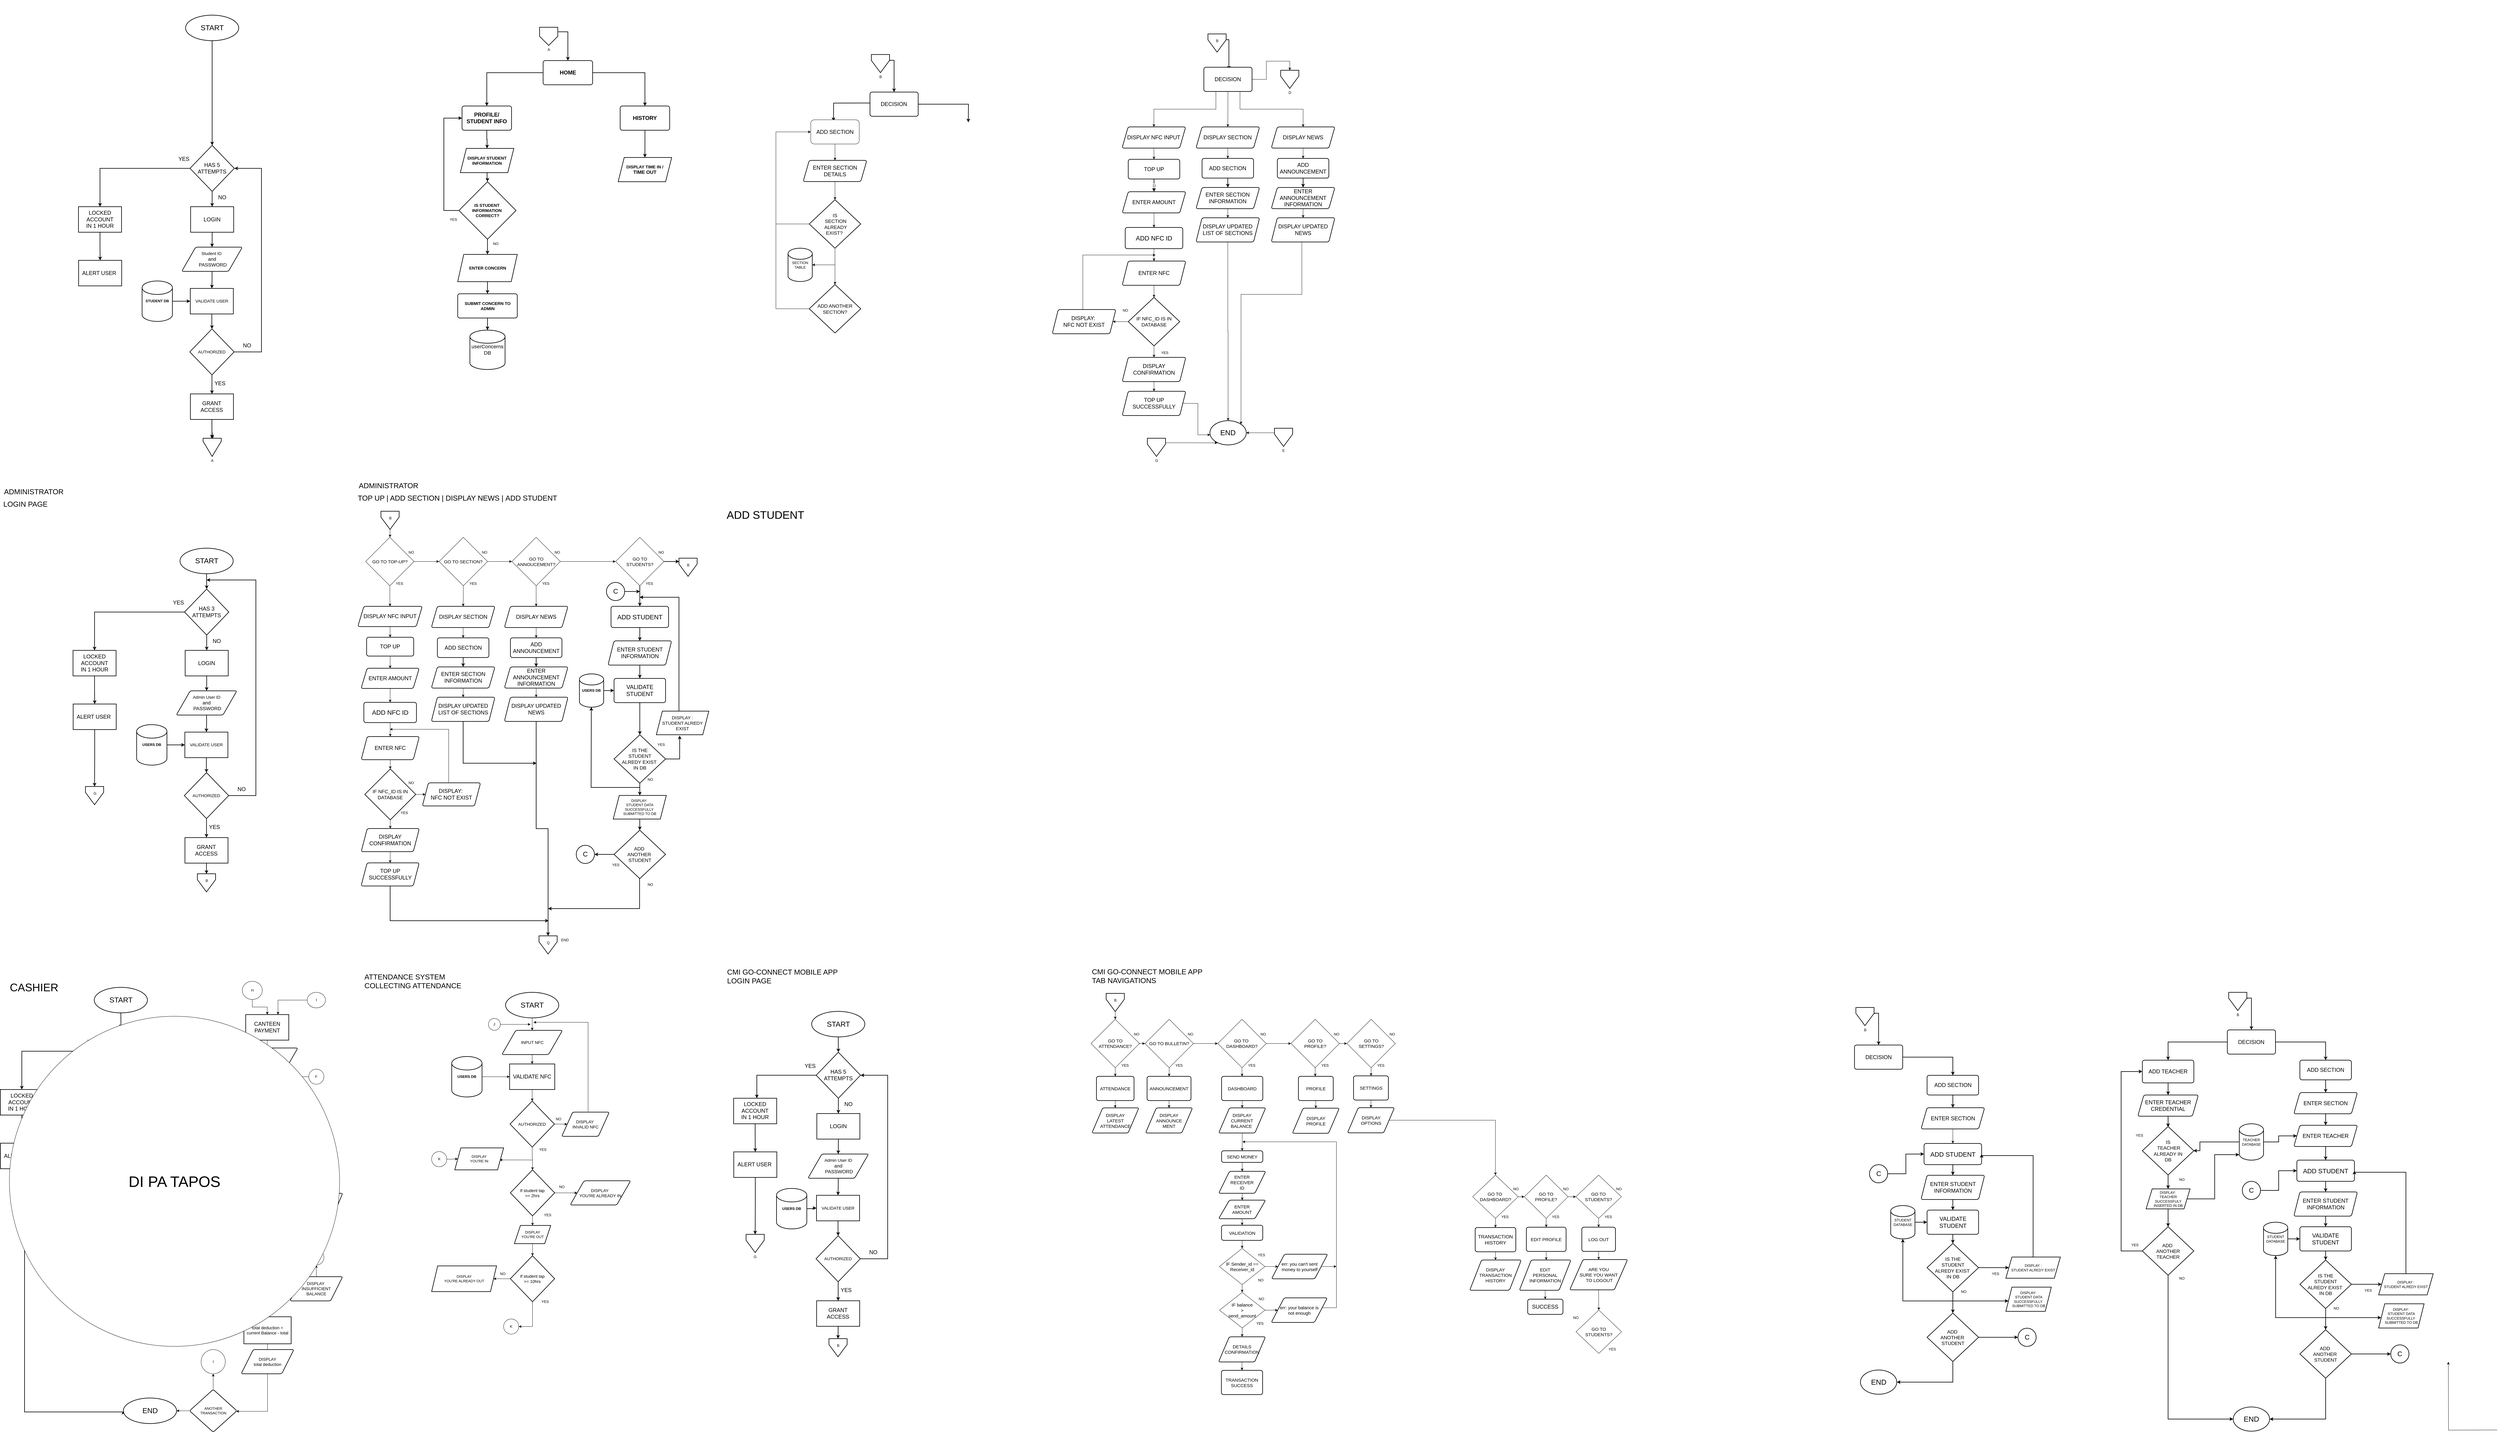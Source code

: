 <mxfile version="25.0.3" pages="2">
  <diagram name="Page-1" id="P248FYWzakACENcYzD32">
    <mxGraphModel dx="1687" dy="868" grid="1" gridSize="10" guides="1" tooltips="1" connect="1" arrows="1" fold="1" page="1" pageScale="1" pageWidth="1200" pageHeight="1600" math="0" shadow="0">
      <root>
        <mxCell id="0" />
        <mxCell id="1" parent="0" />
        <mxCell id="MiD2MkpI0hm2RFPDv_2f-2" value="" style="group;strokeWidth=2;" parent="1" vertex="1" connectable="0">
          <mxGeometry x="651.44" y="80" width="175.56" height="84.352" as="geometry" />
        </mxCell>
        <mxCell id="yPtDzLY2cuwBXVtl93wE-1" value="" style="ellipse;whiteSpace=wrap;html=1;strokeWidth=2;" parent="MiD2MkpI0hm2RFPDv_2f-2" vertex="1">
          <mxGeometry width="175.56" height="84.352" as="geometry" />
        </mxCell>
        <mxCell id="MiD2MkpI0hm2RFPDv_2f-1" value="&lt;font style=&quot;font-size: 24px;&quot;&gt;START&lt;/font&gt;" style="text;html=1;align=center;verticalAlign=middle;whiteSpace=wrap;rounded=0;strokeWidth=2;" parent="MiD2MkpI0hm2RFPDv_2f-2" vertex="1">
          <mxGeometry x="66.641" y="32.443" width="42.994" height="19.466" as="geometry" />
        </mxCell>
        <mxCell id="MiD2MkpI0hm2RFPDv_2f-5" value="" style="endArrow=classic;html=1;rounded=0;exitX=0.5;exitY=1;exitDx=0;exitDy=0;entryX=0.5;entryY=0;entryDx=0;entryDy=0;strokeWidth=2;" parent="1" source="yPtDzLY2cuwBXVtl93wE-1" target="MiD2MkpI0hm2RFPDv_2f-7" edge="1">
          <mxGeometry width="50" height="50" relative="1" as="geometry">
            <mxPoint x="738.86" y="302.352" as="sourcePoint" />
            <mxPoint x="738.86" y="352.963" as="targetPoint" />
          </mxGeometry>
        </mxCell>
        <mxCell id="MiD2MkpI0hm2RFPDv_2f-33" value="" style="edgeStyle=orthogonalEdgeStyle;rounded=0;orthogonalLoop=1;jettySize=auto;html=1;strokeWidth=2;" parent="1" source="MiD2MkpI0hm2RFPDv_2f-4" target="MiD2MkpI0hm2RFPDv_2f-32" edge="1">
          <mxGeometry relative="1" as="geometry" />
        </mxCell>
        <mxCell id="MiD2MkpI0hm2RFPDv_2f-4" value="&lt;font style=&quot;font-size: 18px;&quot;&gt;LOGIN&lt;/font&gt;" style="rounded=0;whiteSpace=wrap;html=1;strokeWidth=2;" parent="1" vertex="1">
          <mxGeometry x="668.16" y="712.447" width="142.12" height="84.352" as="geometry" />
        </mxCell>
        <mxCell id="MiD2MkpI0hm2RFPDv_2f-8" style="edgeStyle=orthogonalEdgeStyle;rounded=0;orthogonalLoop=1;jettySize=auto;html=1;exitX=0.5;exitY=1;exitDx=0;exitDy=0;entryX=0.5;entryY=0;entryDx=0;entryDy=0;strokeWidth=2;" parent="1" source="MiD2MkpI0hm2RFPDv_2f-7" target="MiD2MkpI0hm2RFPDv_2f-4" edge="1">
          <mxGeometry relative="1" as="geometry" />
        </mxCell>
        <mxCell id="MiD2MkpI0hm2RFPDv_2f-20" style="edgeStyle=orthogonalEdgeStyle;rounded=0;orthogonalLoop=1;jettySize=auto;html=1;exitX=0;exitY=0.5;exitDx=0;exitDy=0;strokeWidth=2;" parent="1" source="MiD2MkpI0hm2RFPDv_2f-7" target="MiD2MkpI0hm2RFPDv_2f-19" edge="1">
          <mxGeometry relative="1" as="geometry" />
        </mxCell>
        <mxCell id="MiD2MkpI0hm2RFPDv_2f-7" value="&lt;font style=&quot;font-size: 18px;&quot;&gt;HAS 5&lt;/font&gt;&lt;div&gt;&lt;font style=&quot;font-size: 18px;&quot;&gt;ATTEMPTS&lt;/font&gt;&lt;/div&gt;" style="rhombus;whiteSpace=wrap;html=1;strokeWidth=2;" parent="1" vertex="1">
          <mxGeometry x="666.07" y="510.003" width="146.3" height="151.833" as="geometry" />
        </mxCell>
        <mxCell id="MiD2MkpI0hm2RFPDv_2f-11" style="edgeStyle=orthogonalEdgeStyle;rounded=0;orthogonalLoop=1;jettySize=auto;html=1;exitX=1;exitY=0.5;exitDx=0;exitDy=0;entryX=1;entryY=0.5;entryDx=0;entryDy=0;strokeWidth=2;" parent="1" source="MiD2MkpI0hm2RFPDv_2f-9" target="MiD2MkpI0hm2RFPDv_2f-7" edge="1">
          <mxGeometry relative="1" as="geometry">
            <Array as="points">
              <mxPoint x="902" y="1192.04" />
              <mxPoint x="902" y="586.04" />
            </Array>
          </mxGeometry>
        </mxCell>
        <mxCell id="MiD2MkpI0hm2RFPDv_2f-13" style="edgeStyle=orthogonalEdgeStyle;rounded=0;orthogonalLoop=1;jettySize=auto;html=1;exitX=0.5;exitY=1;exitDx=0;exitDy=0;entryX=0.5;entryY=0;entryDx=0;entryDy=0;strokeWidth=2;" parent="1" source="MiD2MkpI0hm2RFPDv_2f-9" target="MiD2MkpI0hm2RFPDv_2f-12" edge="1">
          <mxGeometry relative="1" as="geometry" />
        </mxCell>
        <mxCell id="MiD2MkpI0hm2RFPDv_2f-9" value="&lt;font style=&quot;font-size: 14px;&quot;&gt;AUTHORIZED&lt;/font&gt;" style="rhombus;whiteSpace=wrap;html=1;strokeWidth=2;" parent="1" vertex="1">
          <mxGeometry x="665.44" y="1116.036" width="146.3" height="151.833" as="geometry" />
        </mxCell>
        <mxCell id="MiD2MkpI0hm2RFPDv_2f-28" value="" style="edgeStyle=orthogonalEdgeStyle;rounded=0;orthogonalLoop=1;jettySize=auto;html=1;strokeWidth=2;" parent="1" source="BFEsGPovhOtkj3C0qsOE-10" edge="1">
          <mxGeometry relative="1" as="geometry">
            <mxPoint x="739.59" y="1480.589" as="targetPoint" />
          </mxGeometry>
        </mxCell>
        <mxCell id="MiD2MkpI0hm2RFPDv_2f-12" value="&lt;font style=&quot;font-size: 18px;&quot;&gt;GRANT ACCESS&lt;/font&gt;" style="rounded=0;whiteSpace=wrap;html=1;strokeWidth=2;" parent="1" vertex="1">
          <mxGeometry x="667.438" y="1330.586" width="142.12" height="84.352" as="geometry" />
        </mxCell>
        <mxCell id="MiD2MkpI0hm2RFPDv_2f-14" value="&lt;font style=&quot;font-size: 18px;&quot;&gt;YES&amp;nbsp;&lt;/font&gt;" style="text;html=1;align=center;verticalAlign=middle;resizable=0;points=[];autosize=1;strokeColor=none;fillColor=none;strokeWidth=2;" parent="1" vertex="1">
          <mxGeometry x="737.22" y="1276.037" width="60" height="40" as="geometry" />
        </mxCell>
        <mxCell id="MiD2MkpI0hm2RFPDv_2f-15" value="&lt;font style=&quot;font-size: 18px;&quot;&gt;NO&lt;/font&gt;" style="text;html=1;align=center;verticalAlign=middle;resizable=0;points=[];autosize=1;strokeColor=none;fillColor=none;strokeWidth=2;" parent="1" vertex="1">
          <mxGeometry x="829.01" y="1150.586" width="50" height="40" as="geometry" />
        </mxCell>
        <mxCell id="MiD2MkpI0hm2RFPDv_2f-17" value="&lt;font style=&quot;font-size: 18px;&quot;&gt;YES&amp;nbsp;&lt;/font&gt;" style="text;html=1;align=center;verticalAlign=middle;resizable=0;points=[];autosize=1;strokeColor=none;fillColor=none;strokeWidth=2;" parent="1" vertex="1">
          <mxGeometry x="618.0" y="535.309" width="60" height="40" as="geometry" />
        </mxCell>
        <mxCell id="MiD2MkpI0hm2RFPDv_2f-18" value="&lt;font style=&quot;font-size: 18px;&quot;&gt;NO&lt;/font&gt;" style="text;html=1;align=center;verticalAlign=middle;resizable=0;points=[];autosize=1;strokeColor=none;fillColor=none;strokeWidth=2;" parent="1" vertex="1">
          <mxGeometry x="747.22" y="661.836" width="50" height="40" as="geometry" />
        </mxCell>
        <mxCell id="MiD2MkpI0hm2RFPDv_2f-23" value="" style="edgeStyle=orthogonalEdgeStyle;rounded=0;orthogonalLoop=1;jettySize=auto;html=1;strokeWidth=2;" parent="1" source="MiD2MkpI0hm2RFPDv_2f-19" target="MiD2MkpI0hm2RFPDv_2f-22" edge="1">
          <mxGeometry relative="1" as="geometry" />
        </mxCell>
        <mxCell id="MiD2MkpI0hm2RFPDv_2f-19" value="&lt;font style=&quot;font-size: 18px;&quot;&gt;LOCKED&lt;/font&gt;&lt;div&gt;&lt;span style=&quot;font-size: 18px; background-color: initial;&quot;&gt;ACCOUNT&lt;/span&gt;&lt;div&gt;&lt;div&gt;&lt;font style=&quot;font-size: 18px;&quot;&gt;IN 1 HOUR&lt;/font&gt;&lt;/div&gt;&lt;/div&gt;&lt;/div&gt;" style="rounded=0;whiteSpace=wrap;html=1;strokeWidth=2;" parent="1" vertex="1">
          <mxGeometry x="298" y="712.447" width="142.12" height="84.352" as="geometry" />
        </mxCell>
        <mxCell id="MiD2MkpI0hm2RFPDv_2f-22" value="&lt;font style=&quot;font-size: 18px;&quot;&gt;ALERT USER&amp;nbsp;&lt;/font&gt;" style="rounded=0;whiteSpace=wrap;html=1;strokeWidth=2;" parent="1" vertex="1">
          <mxGeometry x="298.477" y="889.586" width="142.12" height="84.352" as="geometry" />
        </mxCell>
        <mxCell id="MiD2MkpI0hm2RFPDv_2f-38" value="" style="edgeStyle=orthogonalEdgeStyle;rounded=0;orthogonalLoop=1;jettySize=auto;html=1;strokeWidth=2;" parent="1" source="MiD2MkpI0hm2RFPDv_2f-32" target="MiD2MkpI0hm2RFPDv_2f-37" edge="1">
          <mxGeometry relative="1" as="geometry" />
        </mxCell>
        <mxCell id="MiD2MkpI0hm2RFPDv_2f-32" value="&lt;font style=&quot;font-size: 14px;&quot;&gt;Student ID&amp;nbsp;&lt;/font&gt;&lt;div&gt;&lt;font size=&quot;3&quot;&gt;and&lt;/font&gt;&lt;/div&gt;&lt;div&gt;&lt;font size=&quot;3&quot;&gt;&amp;nbsp;PASSWORD&lt;/font&gt;&lt;/div&gt;" style="shape=parallelogram;html=1;strokeWidth=2;perimeter=parallelogramPerimeter;whiteSpace=wrap;rounded=1;arcSize=12;size=0.23;" parent="1" vertex="1">
          <mxGeometry x="638.86" y="846.04" width="200" height="80" as="geometry" />
        </mxCell>
        <mxCell id="MiD2MkpI0hm2RFPDv_2f-39" value="" style="edgeStyle=orthogonalEdgeStyle;rounded=0;orthogonalLoop=1;jettySize=auto;html=1;strokeWidth=2;" parent="1" source="MiD2MkpI0hm2RFPDv_2f-35" target="MiD2MkpI0hm2RFPDv_2f-37" edge="1">
          <mxGeometry relative="1" as="geometry" />
        </mxCell>
        <mxCell id="MiD2MkpI0hm2RFPDv_2f-35" value="&lt;b&gt;STUDENT DB&lt;/b&gt;" style="strokeWidth=2;html=1;shape=mxgraph.flowchart.database;whiteSpace=wrap;" parent="1" vertex="1">
          <mxGeometry x="508" y="957.7" width="100" height="133.59" as="geometry" />
        </mxCell>
        <mxCell id="MiD2MkpI0hm2RFPDv_2f-40" value="" style="edgeStyle=orthogonalEdgeStyle;rounded=0;orthogonalLoop=1;jettySize=auto;html=1;strokeWidth=2;" parent="1" source="MiD2MkpI0hm2RFPDv_2f-37" target="MiD2MkpI0hm2RFPDv_2f-9" edge="1">
          <mxGeometry relative="1" as="geometry" />
        </mxCell>
        <mxCell id="MiD2MkpI0hm2RFPDv_2f-37" value="&lt;font style=&quot;font-size: 14px;&quot;&gt;VALIDATE USER&lt;/font&gt;" style="rounded=0;whiteSpace=wrap;html=1;strokeWidth=2;" parent="1" vertex="1">
          <mxGeometry x="667.07" y="982.317" width="142.12" height="84.352" as="geometry" />
        </mxCell>
        <mxCell id="MiD2MkpI0hm2RFPDv_2f-76" value="" style="group;strokeWidth=2;" parent="1" vertex="1" connectable="0">
          <mxGeometry x="1345" y="30.0" width="910.95" height="1470" as="geometry" />
        </mxCell>
        <mxCell id="MiD2MkpI0hm2RFPDv_2f-43" value="" style="edgeStyle=orthogonalEdgeStyle;rounded=0;orthogonalLoop=1;jettySize=auto;html=1;exitX=1;exitY=0.25;exitDx=0;exitDy=0;strokeWidth=2;" parent="MiD2MkpI0hm2RFPDv_2f-76" source="BFEsGPovhOtkj3C0qsOE-12" target="MiD2MkpI0hm2RFPDv_2f-42" edge="1">
          <mxGeometry relative="1" as="geometry">
            <mxPoint x="567.667" y="161.0" as="sourcePoint" />
          </mxGeometry>
        </mxCell>
        <mxCell id="MiD2MkpI0hm2RFPDv_2f-49" style="edgeStyle=orthogonalEdgeStyle;rounded=0;orthogonalLoop=1;jettySize=auto;html=1;entryX=0.5;entryY=0;entryDx=0;entryDy=0;strokeWidth=2;" parent="MiD2MkpI0hm2RFPDv_2f-76" source="MiD2MkpI0hm2RFPDv_2f-42" target="MiD2MkpI0hm2RFPDv_2f-46" edge="1">
          <mxGeometry relative="1" as="geometry" />
        </mxCell>
        <mxCell id="MiD2MkpI0hm2RFPDv_2f-50" style="edgeStyle=orthogonalEdgeStyle;rounded=0;orthogonalLoop=1;jettySize=auto;html=1;entryX=0.5;entryY=0;entryDx=0;entryDy=0;strokeWidth=2;" parent="MiD2MkpI0hm2RFPDv_2f-76" source="MiD2MkpI0hm2RFPDv_2f-42" target="MiD2MkpI0hm2RFPDv_2f-47" edge="1">
          <mxGeometry relative="1" as="geometry" />
        </mxCell>
        <mxCell id="MiD2MkpI0hm2RFPDv_2f-42" value="&lt;font style=&quot;font-size: 18px;&quot;&gt;&lt;b&gt;HOME&lt;/b&gt;&lt;/font&gt;" style="rounded=1;whiteSpace=wrap;html=1;absoluteArcSize=1;arcSize=14;strokeWidth=2;" parent="MiD2MkpI0hm2RFPDv_2f-76" vertex="1">
          <mxGeometry x="486.62" y="200" width="163.36" height="80" as="geometry" />
        </mxCell>
        <mxCell id="MiD2MkpI0hm2RFPDv_2f-52" value="" style="edgeStyle=orthogonalEdgeStyle;rounded=0;orthogonalLoop=1;jettySize=auto;html=1;strokeWidth=2;" parent="MiD2MkpI0hm2RFPDv_2f-76" source="MiD2MkpI0hm2RFPDv_2f-46" target="MiD2MkpI0hm2RFPDv_2f-70" edge="1">
          <mxGeometry relative="1" as="geometry">
            <mxPoint x="300.667" y="510" as="targetPoint" />
          </mxGeometry>
        </mxCell>
        <mxCell id="MiD2MkpI0hm2RFPDv_2f-46" value="&lt;font style=&quot;font-size: 18px;&quot;&gt;&lt;b&gt;PROFILE/&lt;/b&gt;&lt;/font&gt;&lt;div&gt;&lt;font style=&quot;font-size: 18px;&quot;&gt;&lt;b&gt;STUDENT INFO&lt;/b&gt;&lt;/font&gt;&lt;/div&gt;" style="rounded=1;whiteSpace=wrap;html=1;absoluteArcSize=1;arcSize=14;strokeWidth=2;" parent="MiD2MkpI0hm2RFPDv_2f-76" vertex="1">
          <mxGeometry x="219.0" y="350" width="163.36" height="80" as="geometry" />
        </mxCell>
        <mxCell id="MiD2MkpI0hm2RFPDv_2f-73" value="" style="edgeStyle=orthogonalEdgeStyle;rounded=0;orthogonalLoop=1;jettySize=auto;html=1;strokeWidth=2;" parent="MiD2MkpI0hm2RFPDv_2f-76" source="MiD2MkpI0hm2RFPDv_2f-47" target="MiD2MkpI0hm2RFPDv_2f-72" edge="1">
          <mxGeometry relative="1" as="geometry" />
        </mxCell>
        <mxCell id="MiD2MkpI0hm2RFPDv_2f-47" value="&lt;span style=&quot;font-size: 18px;&quot;&gt;&lt;b&gt;HISTORY&lt;/b&gt;&lt;/span&gt;" style="rounded=1;whiteSpace=wrap;html=1;absoluteArcSize=1;arcSize=14;strokeWidth=2;" parent="MiD2MkpI0hm2RFPDv_2f-76" vertex="1">
          <mxGeometry x="740.95" y="350" width="163.36" height="80" as="geometry" />
        </mxCell>
        <mxCell id="MiD2MkpI0hm2RFPDv_2f-58" value="" style="edgeStyle=orthogonalEdgeStyle;rounded=0;orthogonalLoop=1;jettySize=auto;html=1;strokeWidth=2;" parent="MiD2MkpI0hm2RFPDv_2f-76" source="MiD2MkpI0hm2RFPDv_2f-70" target="MiD2MkpI0hm2RFPDv_2f-57" edge="1">
          <mxGeometry relative="1" as="geometry">
            <mxPoint x="301.667" y="590" as="sourcePoint" />
          </mxGeometry>
        </mxCell>
        <mxCell id="MiD2MkpI0hm2RFPDv_2f-62" value="" style="edgeStyle=orthogonalEdgeStyle;rounded=0;orthogonalLoop=1;jettySize=auto;html=1;strokeWidth=2;" parent="MiD2MkpI0hm2RFPDv_2f-76" source="MiD2MkpI0hm2RFPDv_2f-57" target="MiD2MkpI0hm2RFPDv_2f-61" edge="1">
          <mxGeometry relative="1" as="geometry" />
        </mxCell>
        <mxCell id="MiD2MkpI0hm2RFPDv_2f-65" style="edgeStyle=orthogonalEdgeStyle;rounded=0;orthogonalLoop=1;jettySize=auto;html=1;exitX=0;exitY=0.5;exitDx=0;exitDy=0;exitPerimeter=0;strokeWidth=2;" parent="MiD2MkpI0hm2RFPDv_2f-76" source="MiD2MkpI0hm2RFPDv_2f-57" edge="1">
          <mxGeometry relative="1" as="geometry">
            <mxPoint x="219" y="390" as="targetPoint" />
            <Array as="points">
              <mxPoint x="159" y="695" />
              <mxPoint x="159" y="390" />
            </Array>
          </mxGeometry>
        </mxCell>
        <mxCell id="MiD2MkpI0hm2RFPDv_2f-57" value="&lt;span style=&quot;font-size: 14px;&quot;&gt;&lt;b&gt;IS STUDENT&amp;nbsp;&lt;/b&gt;&lt;/span&gt;&lt;div&gt;&lt;span style=&quot;font-size: 14px;&quot;&gt;&lt;b&gt;INFORMATION&amp;nbsp;&lt;/b&gt;&lt;/span&gt;&lt;/div&gt;&lt;div&gt;&lt;span style=&quot;font-size: 14px;&quot;&gt;&lt;b&gt;CORRECT?&lt;/b&gt;&lt;/span&gt;&lt;/div&gt;" style="strokeWidth=2;html=1;shape=mxgraph.flowchart.decision;whiteSpace=wrap;" parent="MiD2MkpI0hm2RFPDv_2f-76" vertex="1">
          <mxGeometry x="208.84" y="600" width="188.32" height="190" as="geometry" />
        </mxCell>
        <mxCell id="MiD2MkpI0hm2RFPDv_2f-67" value="" style="edgeStyle=orthogonalEdgeStyle;rounded=0;orthogonalLoop=1;jettySize=auto;html=1;strokeWidth=2;" parent="MiD2MkpI0hm2RFPDv_2f-76" source="MiD2MkpI0hm2RFPDv_2f-61" target="MiD2MkpI0hm2RFPDv_2f-66" edge="1">
          <mxGeometry relative="1" as="geometry" />
        </mxCell>
        <mxCell id="MiD2MkpI0hm2RFPDv_2f-61" value="&lt;span style=&quot;font-size: 14px;&quot;&gt;&lt;b&gt;ENTER CONCERN&lt;/b&gt;&lt;/span&gt;" style="shape=parallelogram;perimeter=parallelogramPerimeter;whiteSpace=wrap;html=1;fixedSize=1;strokeWidth=2;" parent="MiD2MkpI0hm2RFPDv_2f-76" vertex="1">
          <mxGeometry x="204.68" y="840" width="196.64" height="90" as="geometry" />
        </mxCell>
        <mxCell id="MiD2MkpI0hm2RFPDv_2f-63" value="YES" style="text;html=1;align=center;verticalAlign=middle;resizable=0;points=[];autosize=1;strokeColor=none;fillColor=none;strokeWidth=2;" parent="MiD2MkpI0hm2RFPDv_2f-76" vertex="1">
          <mxGeometry x="164.68" y="710" width="50" height="30" as="geometry" />
        </mxCell>
        <mxCell id="MiD2MkpI0hm2RFPDv_2f-64" value="NO" style="text;html=1;align=center;verticalAlign=middle;resizable=0;points=[];autosize=1;strokeColor=none;fillColor=none;strokeWidth=2;" parent="MiD2MkpI0hm2RFPDv_2f-76" vertex="1">
          <mxGeometry x="309.8" y="790" width="40" height="30" as="geometry" />
        </mxCell>
        <mxCell id="MiD2MkpI0hm2RFPDv_2f-69" value="" style="edgeStyle=orthogonalEdgeStyle;rounded=0;orthogonalLoop=1;jettySize=auto;html=1;strokeWidth=2;" parent="MiD2MkpI0hm2RFPDv_2f-76" source="MiD2MkpI0hm2RFPDv_2f-66" target="MiD2MkpI0hm2RFPDv_2f-68" edge="1">
          <mxGeometry relative="1" as="geometry" />
        </mxCell>
        <mxCell id="MiD2MkpI0hm2RFPDv_2f-66" value="&lt;b&gt;&lt;font style=&quot;font-size: 14px;&quot;&gt;SUBMIT CONCERN TO ADMIN&lt;/font&gt;&lt;/b&gt;" style="rounded=1;whiteSpace=wrap;html=1;absoluteArcSize=1;arcSize=14;strokeWidth=2;" parent="MiD2MkpI0hm2RFPDv_2f-76" vertex="1">
          <mxGeometry x="204.68" y="970" width="196.64" height="80" as="geometry" />
        </mxCell>
        <mxCell id="MiD2MkpI0hm2RFPDv_2f-68" value="&lt;font style=&quot;font-size: 17px;&quot;&gt;userConcerns&lt;/font&gt;&lt;div style=&quot;font-size: 17px;&quot;&gt;&lt;font style=&quot;font-size: 17px;&quot;&gt;DB&lt;/font&gt;&lt;/div&gt;" style="strokeWidth=2;html=1;shape=mxgraph.flowchart.database;whiteSpace=wrap;" parent="MiD2MkpI0hm2RFPDv_2f-76" vertex="1">
          <mxGeometry x="245" y="1090" width="116" height="130" as="geometry" />
        </mxCell>
        <mxCell id="MiD2MkpI0hm2RFPDv_2f-70" value="&lt;font style=&quot;font-size: 14px;&quot;&gt;&lt;b&gt;DISPLAY STUDENT INFORMATION&lt;/b&gt;&lt;/font&gt;" style="shape=parallelogram;perimeter=parallelogramPerimeter;whiteSpace=wrap;html=1;fixedSize=1;strokeWidth=2;" parent="MiD2MkpI0hm2RFPDv_2f-76" vertex="1">
          <mxGeometry x="213.36" y="490" width="176.64" height="80" as="geometry" />
        </mxCell>
        <mxCell id="MiD2MkpI0hm2RFPDv_2f-72" value="&lt;font style=&quot;font-size: 14px;&quot;&gt;&lt;b&gt;DISPLAY TIME IN /&lt;/b&gt;&lt;/font&gt;&lt;div&gt;&lt;font size=&quot;3&quot;&gt;&lt;b&gt;TIME OUT&lt;/b&gt;&lt;/font&gt;&lt;/div&gt;" style="shape=parallelogram;perimeter=parallelogramPerimeter;whiteSpace=wrap;html=1;fixedSize=1;strokeWidth=2;" parent="MiD2MkpI0hm2RFPDv_2f-76" vertex="1">
          <mxGeometry x="734.31" y="520" width="176.64" height="80" as="geometry" />
        </mxCell>
        <mxCell id="BFEsGPovhOtkj3C0qsOE-12" value="A" style="verticalLabelPosition=bottom;verticalAlign=top;html=1;shape=offPageConnector;rounded=0;size=0.5;strokeWidth=2;" parent="MiD2MkpI0hm2RFPDv_2f-76" vertex="1">
          <mxGeometry x="475" y="90.0" width="60" height="60" as="geometry" />
        </mxCell>
        <mxCell id="MiD2MkpI0hm2RFPDv_2f-171" value="" style="edgeStyle=orthogonalEdgeStyle;rounded=0;orthogonalLoop=1;jettySize=auto;html=1;exitX=1.031;exitY=0.348;exitDx=0;exitDy=0;exitPerimeter=0;strokeWidth=2;" parent="1" source="BFEsGPovhOtkj3C0qsOE-7" target="MiD2MkpI0hm2RFPDv_2f-170" edge="1">
          <mxGeometry relative="1" as="geometry">
            <mxPoint x="6239.52" y="3434.575" as="sourcePoint" />
            <Array as="points">
              <mxPoint x="6226.52" y="3375.53" />
              <mxPoint x="6239.52" y="3375.53" />
            </Array>
          </mxGeometry>
        </mxCell>
        <mxCell id="MiD2MkpI0hm2RFPDv_2f-175" value="" style="edgeStyle=orthogonalEdgeStyle;rounded=0;orthogonalLoop=1;jettySize=auto;html=1;strokeWidth=2;" parent="1" source="MiD2MkpI0hm2RFPDv_2f-170" target="MiD2MkpI0hm2RFPDv_2f-173" edge="1">
          <mxGeometry relative="1" as="geometry" />
        </mxCell>
        <mxCell id="MiD2MkpI0hm2RFPDv_2f-170" value="&lt;span style=&quot;font-size: 18px;&quot;&gt;DECISION&lt;/span&gt;" style="rounded=1;whiteSpace=wrap;html=1;absoluteArcSize=1;arcSize=14;strokeWidth=2;" parent="1" vertex="1">
          <mxGeometry x="6160" y="3480.53" width="159.04" height="80" as="geometry" />
        </mxCell>
        <mxCell id="MiD2MkpI0hm2RFPDv_2f-179" value="" style="edgeStyle=orthogonalEdgeStyle;rounded=0;orthogonalLoop=1;jettySize=auto;html=1;strokeWidth=2;" parent="1" source="MiD2MkpI0hm2RFPDv_2f-173" target="MiD2MkpI0hm2RFPDv_2f-178" edge="1">
          <mxGeometry relative="1" as="geometry" />
        </mxCell>
        <mxCell id="MiD2MkpI0hm2RFPDv_2f-173" value="&lt;font style=&quot;font-size: 18px;&quot;&gt;ADD SECTION&lt;/font&gt;" style="rounded=1;whiteSpace=wrap;html=1;absoluteArcSize=1;arcSize=14;strokeWidth=2;" parent="1" vertex="1">
          <mxGeometry x="6399.52" y="3580.53" width="170" height="65" as="geometry" />
        </mxCell>
        <mxCell id="MiD2MkpI0hm2RFPDv_2f-232" value="" style="edgeStyle=orthogonalEdgeStyle;rounded=0;orthogonalLoop=1;jettySize=auto;html=1;strokeWidth=2;" parent="1" source="MiD2MkpI0hm2RFPDv_2f-176" target="MiD2MkpI0hm2RFPDv_2f-202" edge="1">
          <mxGeometry relative="1" as="geometry" />
        </mxCell>
        <mxCell id="MiD2MkpI0hm2RFPDv_2f-176" value="&lt;font style=&quot;font-size: 21px;&quot;&gt;ADD STUDENT&lt;/font&gt;" style="rounded=1;whiteSpace=wrap;html=1;absoluteArcSize=1;arcSize=14;strokeWidth=2;" parent="1" vertex="1">
          <mxGeometry x="6389.52" y="3805.53" width="190" height="70" as="geometry" />
        </mxCell>
        <mxCell id="hYAcStnYISpaymhXTc3v-127" style="edgeStyle=orthogonalEdgeStyle;rounded=0;orthogonalLoop=1;jettySize=auto;html=1;entryX=0.5;entryY=0;entryDx=0;entryDy=0;" parent="1" source="MiD2MkpI0hm2RFPDv_2f-178" target="MiD2MkpI0hm2RFPDv_2f-176" edge="1">
          <mxGeometry relative="1" as="geometry" />
        </mxCell>
        <mxCell id="MiD2MkpI0hm2RFPDv_2f-178" value="&lt;font style=&quot;font-size: 18px;&quot;&gt;ENTER SECTION&lt;/font&gt;" style="shape=parallelogram;perimeter=parallelogramPerimeter;whiteSpace=wrap;html=1;fixedSize=1;rounded=1;arcSize=14;strokeWidth=2;" parent="1" vertex="1">
          <mxGeometry x="6379.52" y="3687.53" width="210" height="70" as="geometry" />
        </mxCell>
        <mxCell id="MiD2MkpI0hm2RFPDv_2f-205" value="" style="edgeStyle=orthogonalEdgeStyle;rounded=0;orthogonalLoop=1;jettySize=auto;html=1;strokeWidth=2;" parent="1" source="MiD2MkpI0hm2RFPDv_2f-202" target="MiD2MkpI0hm2RFPDv_2f-204" edge="1">
          <mxGeometry relative="1" as="geometry" />
        </mxCell>
        <mxCell id="MiD2MkpI0hm2RFPDv_2f-202" value="&lt;font style=&quot;font-size: 18px;&quot;&gt;ENTER STUDENT INFORMATION&lt;/font&gt;" style="shape=parallelogram;perimeter=parallelogramPerimeter;whiteSpace=wrap;html=1;fixedSize=1;rounded=1;arcSize=14;strokeWidth=2;" parent="1" vertex="1">
          <mxGeometry x="6379.52" y="3910.53" width="210" height="80" as="geometry" />
        </mxCell>
        <mxCell id="MiD2MkpI0hm2RFPDv_2f-229" value="" style="edgeStyle=orthogonalEdgeStyle;rounded=0;orthogonalLoop=1;jettySize=auto;html=1;strokeWidth=2;" parent="1" source="MiD2MkpI0hm2RFPDv_2f-204" target="MiD2MkpI0hm2RFPDv_2f-225" edge="1">
          <mxGeometry relative="1" as="geometry" />
        </mxCell>
        <mxCell id="MiD2MkpI0hm2RFPDv_2f-204" value="&lt;font style=&quot;font-size: 19px;&quot;&gt;VALIDATE STUDENT&lt;/font&gt;" style="rounded=1;whiteSpace=wrap;html=1;absoluteArcSize=1;arcSize=14;strokeWidth=2;" parent="1" vertex="1">
          <mxGeometry x="6399.52" y="4025.53" width="170" height="80" as="geometry" />
        </mxCell>
        <mxCell id="MiD2MkpI0hm2RFPDv_2f-218" value="" style="edgeStyle=orthogonalEdgeStyle;rounded=0;orthogonalLoop=1;jettySize=auto;html=1;strokeWidth=2;" parent="1" source="MiD2MkpI0hm2RFPDv_2f-219" edge="1">
          <mxGeometry relative="1" as="geometry">
            <mxPoint x="6399.52" y="4065.53" as="targetPoint" />
          </mxGeometry>
        </mxCell>
        <mxCell id="MiD2MkpI0hm2RFPDv_2f-219" value="STUDENT DATABASE" style="strokeWidth=2;html=1;shape=mxgraph.flowchart.database;whiteSpace=wrap;" parent="1" vertex="1">
          <mxGeometry x="6279.52" y="4010.53" width="80" height="110" as="geometry" />
        </mxCell>
        <mxCell id="MiD2MkpI0hm2RFPDv_2f-224" value="" style="edgeStyle=orthogonalEdgeStyle;rounded=0;orthogonalLoop=1;jettySize=auto;html=1;strokeWidth=2;" parent="1" source="MiD2MkpI0hm2RFPDv_2f-225" target="MiD2MkpI0hm2RFPDv_2f-227" edge="1">
          <mxGeometry relative="1" as="geometry" />
        </mxCell>
        <mxCell id="MiD2MkpI0hm2RFPDv_2f-253" value="" style="edgeStyle=orthogonalEdgeStyle;rounded=0;orthogonalLoop=1;jettySize=auto;html=1;strokeWidth=2;" parent="1" source="MiD2MkpI0hm2RFPDv_2f-225" target="MiD2MkpI0hm2RFPDv_2f-252" edge="1">
          <mxGeometry relative="1" as="geometry">
            <Array as="points">
              <mxPoint x="6484.52" y="4325.53" />
            </Array>
          </mxGeometry>
        </mxCell>
        <mxCell id="MiD2MkpI0hm2RFPDv_2f-258" style="edgeStyle=orthogonalEdgeStyle;rounded=0;orthogonalLoop=1;jettySize=auto;html=1;exitX=0.5;exitY=1;exitDx=0;exitDy=0;strokeWidth=2;" parent="1" source="MiD2MkpI0hm2RFPDv_2f-225" target="MiD2MkpI0hm2RFPDv_2f-219" edge="1">
          <mxGeometry relative="1" as="geometry">
            <Array as="points">
              <mxPoint x="6484.52" y="4325.53" />
              <mxPoint x="6319.52" y="4325.53" />
            </Array>
          </mxGeometry>
        </mxCell>
        <mxCell id="MiD2MkpI0hm2RFPDv_2f-263" style="edgeStyle=orthogonalEdgeStyle;rounded=0;orthogonalLoop=1;jettySize=auto;html=1;entryX=0.5;entryY=0;entryDx=0;entryDy=0;strokeWidth=2;" parent="1" source="MiD2MkpI0hm2RFPDv_2f-225" target="MiD2MkpI0hm2RFPDv_2f-261" edge="1">
          <mxGeometry relative="1" as="geometry" />
        </mxCell>
        <mxCell id="MiD2MkpI0hm2RFPDv_2f-225" value="&lt;span style=&quot;font-size: 16px;&quot;&gt;IS THE&lt;/span&gt;&lt;div&gt;&lt;span style=&quot;font-size: 16px;&quot;&gt;&amp;nbsp;STUDENT&amp;nbsp;&lt;/span&gt;&lt;/div&gt;&lt;div&gt;&lt;span style=&quot;font-size: 16px;&quot;&gt;ALREDY EXIST&amp;nbsp;&lt;/span&gt;&lt;div&gt;&lt;span style=&quot;font-size: 16px;&quot;&gt;IN DB&lt;/span&gt;&lt;/div&gt;&lt;/div&gt;" style="rhombus;whiteSpace=wrap;html=1;strokeWidth=2;" parent="1" vertex="1">
          <mxGeometry x="6399.52" y="4135.53" width="170" height="160" as="geometry" />
        </mxCell>
        <mxCell id="MiD2MkpI0hm2RFPDv_2f-226" value="YES" style="text;html=1;align=center;verticalAlign=middle;resizable=0;points=[];autosize=1;strokeColor=none;fillColor=none;strokeWidth=2;" parent="1" vertex="1">
          <mxGeometry x="6599.52" y="4220.53" width="50" height="30" as="geometry" />
        </mxCell>
        <mxCell id="MiD2MkpI0hm2RFPDv_2f-230" style="edgeStyle=orthogonalEdgeStyle;rounded=0;orthogonalLoop=1;jettySize=auto;html=1;entryX=1;entryY=0.5;entryDx=0;entryDy=0;strokeWidth=2;" parent="1" source="MiD2MkpI0hm2RFPDv_2f-227" target="MiD2MkpI0hm2RFPDv_2f-176" edge="1">
          <mxGeometry relative="1" as="geometry">
            <Array as="points">
              <mxPoint x="6749.52" y="3845.53" />
            </Array>
          </mxGeometry>
        </mxCell>
        <mxCell id="MiD2MkpI0hm2RFPDv_2f-227" value="DISPLAY :&lt;div&gt;STUDENT ALREDY EXIST&lt;/div&gt;" style="shape=parallelogram;perimeter=parallelogramPerimeter;whiteSpace=wrap;html=1;fixedSize=1;strokeWidth=2;" parent="1" vertex="1">
          <mxGeometry x="6659.52" y="4180.53" width="180" height="70" as="geometry" />
        </mxCell>
        <mxCell id="MiD2MkpI0hm2RFPDv_2f-228" value="NO" style="text;html=1;align=center;verticalAlign=middle;resizable=0;points=[];autosize=1;strokeColor=none;fillColor=none;strokeWidth=2;" parent="1" vertex="1">
          <mxGeometry x="6499.52" y="4279.88" width="40" height="30" as="geometry" />
        </mxCell>
        <mxCell id="MiD2MkpI0hm2RFPDv_2f-252" value="DISPLAY:&amp;nbsp;&lt;div&gt;STUDENT DATA SUCCESSFULLY&amp;nbsp;&lt;div&gt;SUBMITTED TO DB&lt;/div&gt;&lt;/div&gt;" style="shape=parallelogram;perimeter=parallelogramPerimeter;whiteSpace=wrap;html=1;fixedSize=1;strokeWidth=2;" parent="1" vertex="1">
          <mxGeometry x="6659.52" y="4279.88" width="150" height="80" as="geometry" />
        </mxCell>
        <mxCell id="MiD2MkpI0hm2RFPDv_2f-255" value="&lt;span style=&quot;font-size: 24px;&quot;&gt;END&lt;/span&gt;" style="strokeWidth=2;html=1;shape=mxgraph.flowchart.start_2;whiteSpace=wrap;" parent="1" vertex="1">
          <mxGeometry x="6179.52" y="4553.53" width="120" height="80" as="geometry" />
        </mxCell>
        <mxCell id="MiD2MkpI0hm2RFPDv_2f-267" value="" style="edgeStyle=orthogonalEdgeStyle;rounded=0;orthogonalLoop=1;jettySize=auto;html=1;strokeWidth=2;" parent="1" source="MiD2MkpI0hm2RFPDv_2f-261" target="MiD2MkpI0hm2RFPDv_2f-266" edge="1">
          <mxGeometry relative="1" as="geometry" />
        </mxCell>
        <mxCell id="MiD2MkpI0hm2RFPDv_2f-261" value="&lt;span style=&quot;font-size: 16px;&quot;&gt;ADD&amp;nbsp;&lt;/span&gt;&lt;div&gt;&lt;span style=&quot;font-size: 16px;&quot;&gt;ANOTHER&amp;nbsp;&lt;/span&gt;&lt;/div&gt;&lt;div&gt;&lt;span style=&quot;font-size: 16px;&quot;&gt;STUDENT&lt;/span&gt;&lt;/div&gt;" style="rhombus;whiteSpace=wrap;html=1;strokeWidth=2;" parent="1" vertex="1">
          <mxGeometry x="6399.52" y="4365.53" width="170" height="160" as="geometry" />
        </mxCell>
        <mxCell id="MiD2MkpI0hm2RFPDv_2f-266" value="&lt;font style=&quot;font-size: 22px;&quot;&gt;C&lt;/font&gt;" style="ellipse;whiteSpace=wrap;html=1;strokeWidth=2;" parent="1" vertex="1">
          <mxGeometry x="6699.52" y="4415.53" width="60" height="60" as="geometry" />
        </mxCell>
        <mxCell id="MiD2MkpI0hm2RFPDv_2f-269" value="" style="edgeStyle=orthogonalEdgeStyle;rounded=0;orthogonalLoop=1;jettySize=auto;html=1;strokeWidth=2;" parent="1" source="MiD2MkpI0hm2RFPDv_2f-268" target="MiD2MkpI0hm2RFPDv_2f-176" edge="1">
          <mxGeometry relative="1" as="geometry" />
        </mxCell>
        <mxCell id="MiD2MkpI0hm2RFPDv_2f-268" value="&lt;font style=&quot;font-size: 22px;&quot;&gt;C&lt;/font&gt;" style="ellipse;whiteSpace=wrap;html=1;strokeWidth=2;" parent="1" vertex="1">
          <mxGeometry x="6209.52" y="3875.53" width="60" height="60" as="geometry" />
        </mxCell>
        <mxCell id="BFEsGPovhOtkj3C0qsOE-7" value="B" style="verticalLabelPosition=bottom;verticalAlign=top;html=1;shape=offPageConnector;rounded=0;size=0.676;strokeWidth=2;" parent="1" vertex="1">
          <mxGeometry x="6164.52" y="3356.529" width="60" height="60" as="geometry" />
        </mxCell>
        <mxCell id="BFEsGPovhOtkj3C0qsOE-8" style="edgeStyle=orthogonalEdgeStyle;rounded=0;orthogonalLoop=1;jettySize=auto;html=1;entryX=1;entryY=0.5;entryDx=0;entryDy=0;entryPerimeter=0;strokeWidth=2;" parent="1" source="MiD2MkpI0hm2RFPDv_2f-261" target="MiD2MkpI0hm2RFPDv_2f-255" edge="1">
          <mxGeometry relative="1" as="geometry">
            <Array as="points">
              <mxPoint x="6484.52" y="4593.53" />
            </Array>
          </mxGeometry>
        </mxCell>
        <mxCell id="BFEsGPovhOtkj3C0qsOE-11" value="" style="edgeStyle=orthogonalEdgeStyle;rounded=0;orthogonalLoop=1;jettySize=auto;html=1;strokeWidth=2;" parent="1" source="MiD2MkpI0hm2RFPDv_2f-12" target="BFEsGPovhOtkj3C0qsOE-10" edge="1">
          <mxGeometry relative="1" as="geometry">
            <mxPoint x="739" y="1415.04" as="sourcePoint" />
            <mxPoint x="739.59" y="1480.589" as="targetPoint" />
          </mxGeometry>
        </mxCell>
        <mxCell id="BFEsGPovhOtkj3C0qsOE-10" value="A" style="verticalLabelPosition=bottom;verticalAlign=top;html=1;shape=offPageConnector;rounded=0;size=0.833;strokeWidth=2;" parent="1" vertex="1">
          <mxGeometry x="709.22" y="1477.04" width="60" height="60" as="geometry" />
        </mxCell>
        <mxCell id="nmU1WVXjk_JCZ_7SNKL_-1" value="" style="edgeStyle=orthogonalEdgeStyle;rounded=0;orthogonalLoop=1;jettySize=auto;html=1;exitX=1.031;exitY=0.348;exitDx=0;exitDy=0;exitPerimeter=0;strokeWidth=2;" parent="1" source="nmU1WVXjk_JCZ_7SNKL_-54" target="nmU1WVXjk_JCZ_7SNKL_-4" edge="1">
          <mxGeometry relative="1" as="geometry">
            <mxPoint x="2990.0" y="288.045" as="sourcePoint" />
            <Array as="points">
              <mxPoint x="2977" y="229" />
              <mxPoint x="2990" y="229" />
            </Array>
          </mxGeometry>
        </mxCell>
        <mxCell id="nmU1WVXjk_JCZ_7SNKL_-2" style="edgeStyle=orthogonalEdgeStyle;rounded=0;orthogonalLoop=1;jettySize=auto;html=1;entryX=0.5;entryY=0;entryDx=0;entryDy=0;strokeWidth=2;" parent="1" edge="1">
          <mxGeometry relative="1" as="geometry">
            <mxPoint x="2985.48" y="369.929" as="sourcePoint" />
            <mxPoint x="2790" y="430" as="targetPoint" />
          </mxGeometry>
        </mxCell>
        <mxCell id="nmU1WVXjk_JCZ_7SNKL_-3" value="" style="edgeStyle=orthogonalEdgeStyle;rounded=0;orthogonalLoop=1;jettySize=auto;html=1;strokeWidth=2;" parent="1" source="nmU1WVXjk_JCZ_7SNKL_-4" edge="1">
          <mxGeometry relative="1" as="geometry">
            <mxPoint x="3235" y="434" as="targetPoint" />
          </mxGeometry>
        </mxCell>
        <mxCell id="nmU1WVXjk_JCZ_7SNKL_-4" value="&lt;span style=&quot;font-size: 18px;&quot;&gt;DECISION&lt;/span&gt;" style="rounded=1;whiteSpace=wrap;html=1;absoluteArcSize=1;arcSize=14;strokeWidth=2;" parent="1" vertex="1">
          <mxGeometry x="2910.48" y="334" width="159.04" height="80" as="geometry" />
        </mxCell>
        <mxCell id="nmU1WVXjk_JCZ_7SNKL_-54" value="B" style="verticalLabelPosition=bottom;verticalAlign=top;html=1;shape=offPageConnector;rounded=0;size=0.676;strokeWidth=2;" parent="1" vertex="1">
          <mxGeometry x="2915.0" y="209.999" width="60" height="60" as="geometry" />
        </mxCell>
        <mxCell id="nmU1WVXjk_JCZ_7SNKL_-58" style="edgeStyle=orthogonalEdgeStyle;rounded=0;orthogonalLoop=1;jettySize=auto;html=1;exitX=0.5;exitY=1;exitDx=0;exitDy=0;entryX=0.5;entryY=0;entryDx=0;entryDy=0;" parent="1" source="nmU1WVXjk_JCZ_7SNKL_-56" target="nmU1WVXjk_JCZ_7SNKL_-57" edge="1">
          <mxGeometry relative="1" as="geometry" />
        </mxCell>
        <mxCell id="nmU1WVXjk_JCZ_7SNKL_-56" value="&lt;font style=&quot;font-size: 18px;&quot;&gt;ADD SECTION&lt;/font&gt;" style="rounded=1;whiteSpace=wrap;html=1;" parent="1" vertex="1">
          <mxGeometry x="2715" y="425.5" width="160" height="80" as="geometry" />
        </mxCell>
        <mxCell id="hYAcStnYISpaymhXTc3v-4" value="" style="edgeStyle=orthogonalEdgeStyle;rounded=0;orthogonalLoop=1;jettySize=auto;html=1;" parent="1" source="nmU1WVXjk_JCZ_7SNKL_-57" target="hYAcStnYISpaymhXTc3v-2" edge="1">
          <mxGeometry relative="1" as="geometry" />
        </mxCell>
        <mxCell id="nmU1WVXjk_JCZ_7SNKL_-57" value="&lt;font style=&quot;font-size: 18px;&quot;&gt;ENTER SECTION&lt;br&gt;DETAILS&lt;/font&gt;" style="shape=parallelogram;perimeter=parallelogramPerimeter;whiteSpace=wrap;html=1;fixedSize=1;rounded=1;arcSize=14;strokeWidth=2;" parent="1" vertex="1">
          <mxGeometry x="2690" y="559.5" width="210" height="70" as="geometry" />
        </mxCell>
        <mxCell id="hYAcStnYISpaymhXTc3v-9" style="edgeStyle=orthogonalEdgeStyle;rounded=0;orthogonalLoop=1;jettySize=auto;html=1;entryX=0;entryY=0.5;entryDx=0;entryDy=0;" parent="1" source="hYAcStnYISpaymhXTc3v-2" target="nmU1WVXjk_JCZ_7SNKL_-56" edge="1">
          <mxGeometry relative="1" as="geometry">
            <Array as="points">
              <mxPoint x="2600" y="769.5" />
              <mxPoint x="2600" y="465.5" />
            </Array>
          </mxGeometry>
        </mxCell>
        <mxCell id="hYAcStnYISpaymhXTc3v-16" style="edgeStyle=orthogonalEdgeStyle;rounded=0;orthogonalLoop=1;jettySize=auto;html=1;exitX=0.5;exitY=1;exitDx=0;exitDy=0;entryX=0.5;entryY=0;entryDx=0;entryDy=0;" parent="1" source="hYAcStnYISpaymhXTc3v-2" target="hYAcStnYISpaymhXTc3v-13" edge="1">
          <mxGeometry relative="1" as="geometry" />
        </mxCell>
        <mxCell id="hYAcStnYISpaymhXTc3v-2" value="&lt;span style=&quot;font-size: 16px;&quot;&gt;IS&lt;br&gt;&amp;nbsp;SECTION&lt;br&gt;&amp;nbsp;ALREADY &lt;br&gt;EXIST?&amp;nbsp;&lt;/span&gt;" style="rhombus;whiteSpace=wrap;html=1;strokeWidth=2;" parent="1" vertex="1">
          <mxGeometry x="2710" y="689.5" width="170" height="160" as="geometry" />
        </mxCell>
        <mxCell id="hYAcStnYISpaymhXTc3v-7" value="SECTION TABLE" style="strokeWidth=2;html=1;shape=mxgraph.flowchart.database;whiteSpace=wrap;" parent="1" vertex="1">
          <mxGeometry x="2640" y="849.5" width="80" height="110" as="geometry" />
        </mxCell>
        <mxCell id="hYAcStnYISpaymhXTc3v-12" style="edgeStyle=orthogonalEdgeStyle;rounded=0;orthogonalLoop=1;jettySize=auto;html=1;exitX=0.5;exitY=1;exitDx=0;exitDy=0;entryX=1;entryY=0.5;entryDx=0;entryDy=0;entryPerimeter=0;" parent="1" source="hYAcStnYISpaymhXTc3v-2" target="hYAcStnYISpaymhXTc3v-7" edge="1">
          <mxGeometry relative="1" as="geometry" />
        </mxCell>
        <mxCell id="hYAcStnYISpaymhXTc3v-15" style="edgeStyle=orthogonalEdgeStyle;rounded=0;orthogonalLoop=1;jettySize=auto;html=1;exitX=0;exitY=0.5;exitDx=0;exitDy=0;entryX=0;entryY=0.5;entryDx=0;entryDy=0;" parent="1" source="hYAcStnYISpaymhXTc3v-13" target="nmU1WVXjk_JCZ_7SNKL_-56" edge="1">
          <mxGeometry relative="1" as="geometry">
            <Array as="points">
              <mxPoint x="2600" y="1049.5" />
              <mxPoint x="2600" y="465.5" />
            </Array>
          </mxGeometry>
        </mxCell>
        <mxCell id="hYAcStnYISpaymhXTc3v-13" value="&lt;span style=&quot;font-size: 16px;&quot;&gt;ADD ANOTHER&lt;br&gt;SECTION?&lt;/span&gt;" style="rhombus;whiteSpace=wrap;html=1;strokeWidth=2;" parent="1" vertex="1">
          <mxGeometry x="2710" y="969.5" width="170" height="160" as="geometry" />
        </mxCell>
        <mxCell id="hYAcStnYISpaymhXTc3v-72" value="" style="edgeStyle=orthogonalEdgeStyle;rounded=0;orthogonalLoop=1;jettySize=auto;html=1;exitX=1.031;exitY=0.348;exitDx=0;exitDy=0;exitPerimeter=0;strokeWidth=2;" parent="1" source="hYAcStnYISpaymhXTc3v-125" target="hYAcStnYISpaymhXTc3v-75" edge="1">
          <mxGeometry relative="1" as="geometry">
            <mxPoint x="7470.0" y="3384.575" as="sourcePoint" />
            <Array as="points">
              <mxPoint x="7457" y="3325.53" />
              <mxPoint x="7470" y="3325.53" />
            </Array>
          </mxGeometry>
        </mxCell>
        <mxCell id="hYAcStnYISpaymhXTc3v-73" style="edgeStyle=orthogonalEdgeStyle;rounded=0;orthogonalLoop=1;jettySize=auto;html=1;entryX=0.5;entryY=0;entryDx=0;entryDy=0;strokeWidth=2;" parent="1" source="hYAcStnYISpaymhXTc3v-75" target="hYAcStnYISpaymhXTc3v-77" edge="1">
          <mxGeometry relative="1" as="geometry" />
        </mxCell>
        <mxCell id="hYAcStnYISpaymhXTc3v-74" value="" style="edgeStyle=orthogonalEdgeStyle;rounded=0;orthogonalLoop=1;jettySize=auto;html=1;strokeWidth=2;" parent="1" source="hYAcStnYISpaymhXTc3v-75" target="hYAcStnYISpaymhXTc3v-79" edge="1">
          <mxGeometry relative="1" as="geometry" />
        </mxCell>
        <mxCell id="hYAcStnYISpaymhXTc3v-75" value="&lt;span style=&quot;font-size: 18px;&quot;&gt;DECISION&lt;/span&gt;" style="rounded=1;whiteSpace=wrap;html=1;absoluteArcSize=1;arcSize=14;strokeWidth=2;" parent="1" vertex="1">
          <mxGeometry x="7390.48" y="3430.53" width="159.04" height="80" as="geometry" />
        </mxCell>
        <mxCell id="hYAcStnYISpaymhXTc3v-76" style="edgeStyle=orthogonalEdgeStyle;rounded=0;orthogonalLoop=1;jettySize=auto;html=1;exitX=0.5;exitY=1;exitDx=0;exitDy=0;strokeWidth=2;" parent="1" source="hYAcStnYISpaymhXTc3v-77" target="hYAcStnYISpaymhXTc3v-111" edge="1">
          <mxGeometry relative="1" as="geometry" />
        </mxCell>
        <mxCell id="hYAcStnYISpaymhXTc3v-77" value="&lt;font style=&quot;font-size: 18px;&quot;&gt;ADD TEACHER&lt;/font&gt;" style="rounded=1;whiteSpace=wrap;html=1;absoluteArcSize=1;arcSize=14;strokeWidth=2;" parent="1" vertex="1">
          <mxGeometry x="7110" y="3530.53" width="170" height="75" as="geometry" />
        </mxCell>
        <mxCell id="hYAcStnYISpaymhXTc3v-78" value="" style="edgeStyle=orthogonalEdgeStyle;rounded=0;orthogonalLoop=1;jettySize=auto;html=1;strokeWidth=2;" parent="1" source="hYAcStnYISpaymhXTc3v-79" target="hYAcStnYISpaymhXTc3v-83" edge="1">
          <mxGeometry relative="1" as="geometry" />
        </mxCell>
        <mxCell id="hYAcStnYISpaymhXTc3v-79" value="&lt;font style=&quot;font-size: 18px;&quot;&gt;ADD SECTION&lt;/font&gt;" style="rounded=1;whiteSpace=wrap;html=1;absoluteArcSize=1;arcSize=14;strokeWidth=2;" parent="1" vertex="1">
          <mxGeometry x="7630" y="3530.53" width="170" height="65" as="geometry" />
        </mxCell>
        <mxCell id="hYAcStnYISpaymhXTc3v-80" value="" style="edgeStyle=orthogonalEdgeStyle;rounded=0;orthogonalLoop=1;jettySize=auto;html=1;strokeWidth=2;" parent="1" source="hYAcStnYISpaymhXTc3v-81" target="hYAcStnYISpaymhXTc3v-89" edge="1">
          <mxGeometry relative="1" as="geometry" />
        </mxCell>
        <mxCell id="hYAcStnYISpaymhXTc3v-81" value="&lt;font style=&quot;font-size: 21px;&quot;&gt;ADD STUDENT&lt;/font&gt;" style="rounded=1;whiteSpace=wrap;html=1;absoluteArcSize=1;arcSize=14;strokeWidth=2;" parent="1" vertex="1">
          <mxGeometry x="7620" y="3860.53" width="190" height="70" as="geometry" />
        </mxCell>
        <mxCell id="hYAcStnYISpaymhXTc3v-82" value="" style="edgeStyle=orthogonalEdgeStyle;rounded=0;orthogonalLoop=1;jettySize=auto;html=1;strokeWidth=2;" parent="1" source="hYAcStnYISpaymhXTc3v-83" target="hYAcStnYISpaymhXTc3v-85" edge="1">
          <mxGeometry relative="1" as="geometry" />
        </mxCell>
        <mxCell id="hYAcStnYISpaymhXTc3v-83" value="&lt;font style=&quot;font-size: 18px;&quot;&gt;ENTER SECTION&lt;/font&gt;" style="shape=parallelogram;perimeter=parallelogramPerimeter;whiteSpace=wrap;html=1;fixedSize=1;rounded=1;arcSize=14;strokeWidth=2;" parent="1" vertex="1">
          <mxGeometry x="7610" y="3637.53" width="210" height="70" as="geometry" />
        </mxCell>
        <mxCell id="hYAcStnYISpaymhXTc3v-84" value="" style="edgeStyle=orthogonalEdgeStyle;rounded=0;orthogonalLoop=1;jettySize=auto;html=1;strokeWidth=2;" parent="1" source="hYAcStnYISpaymhXTc3v-85" target="hYAcStnYISpaymhXTc3v-81" edge="1">
          <mxGeometry relative="1" as="geometry" />
        </mxCell>
        <mxCell id="hYAcStnYISpaymhXTc3v-85" value="&lt;span style=&quot;font-size: 18px;&quot;&gt;ENTER TEACHER&lt;/span&gt;" style="shape=parallelogram;perimeter=parallelogramPerimeter;whiteSpace=wrap;html=1;fixedSize=1;rounded=1;arcSize=14;strokeWidth=2;" parent="1" vertex="1">
          <mxGeometry x="7610" y="3745.53" width="210" height="70" as="geometry" />
        </mxCell>
        <mxCell id="hYAcStnYISpaymhXTc3v-86" value="" style="edgeStyle=orthogonalEdgeStyle;rounded=0;orthogonalLoop=1;jettySize=auto;html=1;strokeWidth=2;" parent="1" source="hYAcStnYISpaymhXTc3v-87" target="hYAcStnYISpaymhXTc3v-85" edge="1">
          <mxGeometry relative="1" as="geometry" />
        </mxCell>
        <mxCell id="hYAcStnYISpaymhXTc3v-87" value="TEACHER&lt;div&gt;DATABASE&lt;/div&gt;" style="strokeWidth=2;html=1;shape=mxgraph.flowchart.database;whiteSpace=wrap;" parent="1" vertex="1">
          <mxGeometry x="7430" y="3740.53" width="80" height="120" as="geometry" />
        </mxCell>
        <mxCell id="hYAcStnYISpaymhXTc3v-88" value="" style="edgeStyle=orthogonalEdgeStyle;rounded=0;orthogonalLoop=1;jettySize=auto;html=1;strokeWidth=2;" parent="1" source="hYAcStnYISpaymhXTc3v-89" target="hYAcStnYISpaymhXTc3v-91" edge="1">
          <mxGeometry relative="1" as="geometry" />
        </mxCell>
        <mxCell id="hYAcStnYISpaymhXTc3v-89" value="&lt;font style=&quot;font-size: 18px;&quot;&gt;ENTER STUDENT INFORMATION&lt;/font&gt;" style="shape=parallelogram;perimeter=parallelogramPerimeter;whiteSpace=wrap;html=1;fixedSize=1;rounded=1;arcSize=14;strokeWidth=2;" parent="1" vertex="1">
          <mxGeometry x="7610" y="3965.53" width="210" height="80" as="geometry" />
        </mxCell>
        <mxCell id="hYAcStnYISpaymhXTc3v-90" value="" style="edgeStyle=orthogonalEdgeStyle;rounded=0;orthogonalLoop=1;jettySize=auto;html=1;strokeWidth=2;" parent="1" source="hYAcStnYISpaymhXTc3v-91" target="hYAcStnYISpaymhXTc3v-98" edge="1">
          <mxGeometry relative="1" as="geometry" />
        </mxCell>
        <mxCell id="hYAcStnYISpaymhXTc3v-91" value="&lt;font style=&quot;font-size: 19px;&quot;&gt;VALIDATE STUDENT&lt;/font&gt;" style="rounded=1;whiteSpace=wrap;html=1;absoluteArcSize=1;arcSize=14;strokeWidth=2;" parent="1" vertex="1">
          <mxGeometry x="7630" y="4080.53" width="170" height="80" as="geometry" />
        </mxCell>
        <mxCell id="hYAcStnYISpaymhXTc3v-92" value="" style="edgeStyle=orthogonalEdgeStyle;rounded=0;orthogonalLoop=1;jettySize=auto;html=1;strokeWidth=2;" parent="1" source="hYAcStnYISpaymhXTc3v-93" edge="1">
          <mxGeometry relative="1" as="geometry">
            <mxPoint x="7630" y="4120.53" as="targetPoint" />
          </mxGeometry>
        </mxCell>
        <mxCell id="hYAcStnYISpaymhXTc3v-93" value="STUDENT DATABASE" style="strokeWidth=2;html=1;shape=mxgraph.flowchart.database;whiteSpace=wrap;" parent="1" vertex="1">
          <mxGeometry x="7510" y="4065.53" width="80" height="110" as="geometry" />
        </mxCell>
        <mxCell id="hYAcStnYISpaymhXTc3v-94" value="" style="edgeStyle=orthogonalEdgeStyle;rounded=0;orthogonalLoop=1;jettySize=auto;html=1;strokeWidth=2;" parent="1" source="hYAcStnYISpaymhXTc3v-98" target="hYAcStnYISpaymhXTc3v-101" edge="1">
          <mxGeometry relative="1" as="geometry" />
        </mxCell>
        <mxCell id="hYAcStnYISpaymhXTc3v-95" value="" style="edgeStyle=orthogonalEdgeStyle;rounded=0;orthogonalLoop=1;jettySize=auto;html=1;strokeWidth=2;" parent="1" source="hYAcStnYISpaymhXTc3v-98" target="hYAcStnYISpaymhXTc3v-103" edge="1">
          <mxGeometry relative="1" as="geometry">
            <Array as="points">
              <mxPoint x="7715" y="4380.53" />
            </Array>
          </mxGeometry>
        </mxCell>
        <mxCell id="hYAcStnYISpaymhXTc3v-96" style="edgeStyle=orthogonalEdgeStyle;rounded=0;orthogonalLoop=1;jettySize=auto;html=1;exitX=0.5;exitY=1;exitDx=0;exitDy=0;strokeWidth=2;" parent="1" source="hYAcStnYISpaymhXTc3v-98" target="hYAcStnYISpaymhXTc3v-93" edge="1">
          <mxGeometry relative="1" as="geometry">
            <Array as="points">
              <mxPoint x="7715" y="4380.53" />
              <mxPoint x="7550" y="4380.53" />
            </Array>
          </mxGeometry>
        </mxCell>
        <mxCell id="hYAcStnYISpaymhXTc3v-97" style="edgeStyle=orthogonalEdgeStyle;rounded=0;orthogonalLoop=1;jettySize=auto;html=1;entryX=0.5;entryY=0;entryDx=0;entryDy=0;strokeWidth=2;" parent="1" source="hYAcStnYISpaymhXTc3v-98" target="hYAcStnYISpaymhXTc3v-106" edge="1">
          <mxGeometry relative="1" as="geometry" />
        </mxCell>
        <mxCell id="hYAcStnYISpaymhXTc3v-98" value="&lt;span style=&quot;font-size: 16px;&quot;&gt;IS THE&lt;/span&gt;&lt;div&gt;&lt;span style=&quot;font-size: 16px;&quot;&gt;&amp;nbsp;STUDENT&amp;nbsp;&lt;/span&gt;&lt;/div&gt;&lt;div&gt;&lt;span style=&quot;font-size: 16px;&quot;&gt;ALREDY EXIST&amp;nbsp;&lt;/span&gt;&lt;div&gt;&lt;span style=&quot;font-size: 16px;&quot;&gt;IN DB&lt;/span&gt;&lt;/div&gt;&lt;/div&gt;" style="rhombus;whiteSpace=wrap;html=1;strokeWidth=2;" parent="1" vertex="1">
          <mxGeometry x="7630" y="4190.53" width="170" height="160" as="geometry" />
        </mxCell>
        <mxCell id="hYAcStnYISpaymhXTc3v-99" value="YES" style="text;html=1;align=center;verticalAlign=middle;resizable=0;points=[];autosize=1;strokeColor=none;fillColor=none;strokeWidth=2;" parent="1" vertex="1">
          <mxGeometry x="7830" y="4275.53" width="50" height="30" as="geometry" />
        </mxCell>
        <mxCell id="hYAcStnYISpaymhXTc3v-100" style="edgeStyle=orthogonalEdgeStyle;rounded=0;orthogonalLoop=1;jettySize=auto;html=1;entryX=1;entryY=0.5;entryDx=0;entryDy=0;strokeWidth=2;" parent="1" source="hYAcStnYISpaymhXTc3v-101" target="hYAcStnYISpaymhXTc3v-81" edge="1">
          <mxGeometry relative="1" as="geometry">
            <Array as="points">
              <mxPoint x="7980" y="3900.53" />
            </Array>
          </mxGeometry>
        </mxCell>
        <mxCell id="hYAcStnYISpaymhXTc3v-101" value="DISPLAY :&lt;div&gt;STUDENT ALREDY EXIST&lt;/div&gt;" style="shape=parallelogram;perimeter=parallelogramPerimeter;whiteSpace=wrap;html=1;fixedSize=1;strokeWidth=2;" parent="1" vertex="1">
          <mxGeometry x="7890" y="4235.53" width="180" height="70" as="geometry" />
        </mxCell>
        <mxCell id="hYAcStnYISpaymhXTc3v-102" value="NO" style="text;html=1;align=center;verticalAlign=middle;resizable=0;points=[];autosize=1;strokeColor=none;fillColor=none;strokeWidth=2;" parent="1" vertex="1">
          <mxGeometry x="7730" y="4334.88" width="40" height="30" as="geometry" />
        </mxCell>
        <mxCell id="hYAcStnYISpaymhXTc3v-103" value="DISPLAY:&amp;nbsp;&lt;div&gt;STUDENT DATA SUCCESSFULLY&amp;nbsp;&lt;div&gt;SUBMITTED TO DB&lt;/div&gt;&lt;/div&gt;" style="shape=parallelogram;perimeter=parallelogramPerimeter;whiteSpace=wrap;html=1;fixedSize=1;strokeWidth=2;" parent="1" vertex="1">
          <mxGeometry x="7890" y="4334.88" width="150" height="80" as="geometry" />
        </mxCell>
        <mxCell id="hYAcStnYISpaymhXTc3v-104" value="&lt;span style=&quot;font-size: 24px;&quot;&gt;END&lt;/span&gt;" style="strokeWidth=2;html=1;shape=mxgraph.flowchart.start_2;whiteSpace=wrap;" parent="1" vertex="1">
          <mxGeometry x="7410" y="4675.53" width="120" height="80" as="geometry" />
        </mxCell>
        <mxCell id="hYAcStnYISpaymhXTc3v-105" value="" style="edgeStyle=orthogonalEdgeStyle;rounded=0;orthogonalLoop=1;jettySize=auto;html=1;strokeWidth=2;" parent="1" source="hYAcStnYISpaymhXTc3v-106" target="hYAcStnYISpaymhXTc3v-107" edge="1">
          <mxGeometry relative="1" as="geometry" />
        </mxCell>
        <mxCell id="hYAcStnYISpaymhXTc3v-106" value="&lt;span style=&quot;font-size: 16px;&quot;&gt;ADD&amp;nbsp;&lt;/span&gt;&lt;div&gt;&lt;span style=&quot;font-size: 16px;&quot;&gt;ANOTHER&amp;nbsp;&lt;/span&gt;&lt;/div&gt;&lt;div&gt;&lt;span style=&quot;font-size: 16px;&quot;&gt;STUDENT&lt;/span&gt;&lt;/div&gt;" style="rhombus;whiteSpace=wrap;html=1;strokeWidth=2;" parent="1" vertex="1">
          <mxGeometry x="7630" y="4420.53" width="170" height="160" as="geometry" />
        </mxCell>
        <mxCell id="hYAcStnYISpaymhXTc3v-107" value="&lt;font style=&quot;font-size: 22px;&quot;&gt;C&lt;/font&gt;" style="ellipse;whiteSpace=wrap;html=1;strokeWidth=2;" parent="1" vertex="1">
          <mxGeometry x="7930" y="4470.53" width="60" height="60" as="geometry" />
        </mxCell>
        <mxCell id="hYAcStnYISpaymhXTc3v-108" value="" style="edgeStyle=orthogonalEdgeStyle;rounded=0;orthogonalLoop=1;jettySize=auto;html=1;strokeWidth=2;" parent="1" source="hYAcStnYISpaymhXTc3v-109" target="hYAcStnYISpaymhXTc3v-81" edge="1">
          <mxGeometry relative="1" as="geometry" />
        </mxCell>
        <mxCell id="hYAcStnYISpaymhXTc3v-109" value="&lt;font style=&quot;font-size: 22px;&quot;&gt;C&lt;/font&gt;" style="ellipse;whiteSpace=wrap;html=1;strokeWidth=2;" parent="1" vertex="1">
          <mxGeometry x="7440" y="3930.53" width="60" height="60" as="geometry" />
        </mxCell>
        <mxCell id="hYAcStnYISpaymhXTc3v-110" style="edgeStyle=orthogonalEdgeStyle;rounded=0;orthogonalLoop=1;jettySize=auto;html=1;exitX=0.5;exitY=1;exitDx=0;exitDy=0;entryX=0.5;entryY=0.011;entryDx=0;entryDy=0;entryPerimeter=0;strokeWidth=2;" parent="1" source="hYAcStnYISpaymhXTc3v-111" target="hYAcStnYISpaymhXTc3v-113" edge="1">
          <mxGeometry relative="1" as="geometry">
            <mxPoint x="7195" y="3760.53" as="targetPoint" />
          </mxGeometry>
        </mxCell>
        <mxCell id="hYAcStnYISpaymhXTc3v-111" value="&lt;font style=&quot;font-size: 18px;&quot;&gt;ENTER TEACHER CREDENTIAL&lt;/font&gt;" style="shape=parallelogram;perimeter=parallelogramPerimeter;whiteSpace=wrap;html=1;fixedSize=1;rounded=1;arcSize=14;strokeWidth=2;" parent="1" vertex="1">
          <mxGeometry x="7095" y="3645.53" width="200" height="70" as="geometry" />
        </mxCell>
        <mxCell id="hYAcStnYISpaymhXTc3v-112" value="" style="edgeStyle=orthogonalEdgeStyle;rounded=0;orthogonalLoop=1;jettySize=auto;html=1;strokeWidth=2;" parent="1" source="hYAcStnYISpaymhXTc3v-113" target="hYAcStnYISpaymhXTc3v-118" edge="1">
          <mxGeometry relative="1" as="geometry">
            <Array as="points">
              <mxPoint x="7195" y="3955.53" />
              <mxPoint x="7195" y="3955.53" />
            </Array>
          </mxGeometry>
        </mxCell>
        <mxCell id="hYAcStnYISpaymhXTc3v-113" value="&lt;span style=&quot;font-size: 16px;&quot;&gt;IS&lt;/span&gt;&lt;div&gt;&lt;span style=&quot;font-size: 16px;&quot;&gt;&amp;nbsp;TEACHER&lt;/span&gt;&lt;div&gt;&lt;span style=&quot;font-size: 16px;&quot;&gt;ALREADY IN&lt;/span&gt;&lt;/div&gt;&lt;div&gt;&lt;span style=&quot;font-size: 16px;&quot;&gt;DB&lt;/span&gt;&lt;/div&gt;&lt;/div&gt;" style="rhombus;whiteSpace=wrap;html=1;strokeWidth=2;" parent="1" vertex="1">
          <mxGeometry x="7110" y="3749.53" width="170" height="160" as="geometry" />
        </mxCell>
        <mxCell id="hYAcStnYISpaymhXTc3v-114" style="edgeStyle=orthogonalEdgeStyle;rounded=0;orthogonalLoop=1;jettySize=auto;html=1;exitX=0;exitY=0.5;exitDx=0;exitDy=0;exitPerimeter=0;entryX=0.99;entryY=0.499;entryDx=0;entryDy=0;entryPerimeter=0;strokeWidth=2;" parent="1" source="hYAcStnYISpaymhXTc3v-87" target="hYAcStnYISpaymhXTc3v-113" edge="1">
          <mxGeometry relative="1" as="geometry">
            <mxPoint x="7290" y="3835.53" as="targetPoint" />
            <Array as="points">
              <mxPoint x="7300" y="3800.53" />
              <mxPoint x="7300" y="3829.53" />
            </Array>
          </mxGeometry>
        </mxCell>
        <mxCell id="hYAcStnYISpaymhXTc3v-115" value="NO" style="text;html=1;align=center;verticalAlign=middle;resizable=0;points=[];autosize=1;strokeColor=none;fillColor=none;strokeWidth=2;" parent="1" vertex="1">
          <mxGeometry x="7220" y="3909.53" width="40" height="30" as="geometry" />
        </mxCell>
        <mxCell id="hYAcStnYISpaymhXTc3v-116" value="YES" style="text;html=1;align=center;verticalAlign=middle;resizable=0;points=[];autosize=1;strokeColor=none;fillColor=none;strokeWidth=2;" parent="1" vertex="1">
          <mxGeometry x="7075" y="3763.53" width="50" height="30" as="geometry" />
        </mxCell>
        <mxCell id="hYAcStnYISpaymhXTc3v-117" style="edgeStyle=orthogonalEdgeStyle;rounded=0;orthogonalLoop=1;jettySize=auto;html=1;exitX=0.5;exitY=1;exitDx=0;exitDy=0;entryX=0.5;entryY=0;entryDx=0;entryDy=0;strokeWidth=2;" parent="1" source="hYAcStnYISpaymhXTc3v-118" target="hYAcStnYISpaymhXTc3v-120" edge="1">
          <mxGeometry relative="1" as="geometry" />
        </mxCell>
        <mxCell id="hYAcStnYISpaymhXTc3v-118" value="DISPLAY:&amp;nbsp;&lt;div&gt;TEACHER SUCCESSFULY INSERTED IN DB&lt;/div&gt;" style="shape=parallelogram;perimeter=parallelogramPerimeter;whiteSpace=wrap;html=1;fixedSize=1;strokeWidth=2;" parent="1" vertex="1">
          <mxGeometry x="7122.5" y="3955.53" width="145" height="66" as="geometry" />
        </mxCell>
        <mxCell id="hYAcStnYISpaymhXTc3v-119" style="edgeStyle=orthogonalEdgeStyle;rounded=0;orthogonalLoop=1;jettySize=auto;html=1;exitX=0;exitY=0.5;exitDx=0;exitDy=0;entryX=0;entryY=0.5;entryDx=0;entryDy=0;strokeWidth=2;" parent="1" source="hYAcStnYISpaymhXTc3v-120" target="hYAcStnYISpaymhXTc3v-77" edge="1">
          <mxGeometry relative="1" as="geometry">
            <Array as="points">
              <mxPoint x="7040" y="4160.53" />
              <mxPoint x="7040" y="3567.53" />
            </Array>
          </mxGeometry>
        </mxCell>
        <mxCell id="hYAcStnYISpaymhXTc3v-120" value="&lt;span style=&quot;font-size: 16px;&quot;&gt;ADD&amp;nbsp;&lt;/span&gt;&lt;div&gt;&lt;span style=&quot;font-size: 16px;&quot;&gt;ANOTHER&lt;/span&gt;&lt;div&gt;&lt;span style=&quot;font-size: 16px;&quot;&gt;TEACHER&lt;/span&gt;&lt;/div&gt;&lt;/div&gt;" style="rhombus;whiteSpace=wrap;html=1;strokeWidth=2;" parent="1" vertex="1">
          <mxGeometry x="7110" y="4080.53" width="170" height="160" as="geometry" />
        </mxCell>
        <mxCell id="hYAcStnYISpaymhXTc3v-121" value="NO" style="text;html=1;align=center;verticalAlign=middle;resizable=0;points=[];autosize=1;strokeColor=none;fillColor=none;strokeWidth=2;" parent="1" vertex="1">
          <mxGeometry x="7220" y="4235.53" width="40" height="30" as="geometry" />
        </mxCell>
        <mxCell id="hYAcStnYISpaymhXTc3v-122" value="YES" style="text;html=1;align=center;verticalAlign=middle;resizable=0;points=[];autosize=1;strokeColor=none;fillColor=none;strokeWidth=2;" parent="1" vertex="1">
          <mxGeometry x="7060" y="4125.53" width="50" height="30" as="geometry" />
        </mxCell>
        <mxCell id="hYAcStnYISpaymhXTc3v-123" style="edgeStyle=orthogonalEdgeStyle;rounded=0;orthogonalLoop=1;jettySize=auto;html=1;exitX=0.5;exitY=1;exitDx=0;exitDy=0;entryX=0;entryY=0.5;entryDx=0;entryDy=0;entryPerimeter=0;strokeWidth=2;" parent="1" source="hYAcStnYISpaymhXTc3v-120" target="hYAcStnYISpaymhXTc3v-104" edge="1">
          <mxGeometry relative="1" as="geometry" />
        </mxCell>
        <mxCell id="hYAcStnYISpaymhXTc3v-124" style="edgeStyle=orthogonalEdgeStyle;rounded=0;orthogonalLoop=1;jettySize=auto;html=1;entryX=0;entryY=0.85;entryDx=0;entryDy=0;entryPerimeter=0;strokeWidth=2;" parent="1" source="hYAcStnYISpaymhXTc3v-118" target="hYAcStnYISpaymhXTc3v-87" edge="1">
          <mxGeometry relative="1" as="geometry" />
        </mxCell>
        <mxCell id="hYAcStnYISpaymhXTc3v-125" value="B" style="verticalLabelPosition=bottom;verticalAlign=top;html=1;shape=offPageConnector;rounded=0;size=0.676;strokeWidth=2;" parent="1" vertex="1">
          <mxGeometry x="7395.0" y="3306.529" width="60" height="60" as="geometry" />
        </mxCell>
        <mxCell id="hYAcStnYISpaymhXTc3v-126" style="edgeStyle=orthogonalEdgeStyle;rounded=0;orthogonalLoop=1;jettySize=auto;html=1;entryX=1;entryY=0.5;entryDx=0;entryDy=0;entryPerimeter=0;strokeWidth=2;" parent="1" source="hYAcStnYISpaymhXTc3v-106" target="hYAcStnYISpaymhXTc3v-104" edge="1">
          <mxGeometry relative="1" as="geometry">
            <Array as="points">
              <mxPoint x="7715" y="4715.53" />
            </Array>
          </mxGeometry>
        </mxCell>
        <mxCell id="hYAcStnYISpaymhXTc3v-184" value="&lt;span style=&quot;font-size: 24px;&quot;&gt;ADMINISTRATOR&lt;/span&gt;" style="text;html=1;align=center;verticalAlign=middle;resizable=0;points=[];autosize=1;strokeColor=none;fillColor=none;" parent="1" vertex="1">
          <mxGeometry x="1211.02" y="1614" width="220" height="40" as="geometry" />
        </mxCell>
        <mxCell id="hYAcStnYISpaymhXTc3v-186" style="edgeStyle=orthogonalEdgeStyle;rounded=0;orthogonalLoop=1;jettySize=auto;html=1;exitX=0.5;exitY=0;exitDx=0;exitDy=0;entryX=0.996;entryY=0.513;entryDx=0;entryDy=0;entryPerimeter=0;" parent="1" edge="1">
          <mxGeometry relative="1" as="geometry">
            <mxPoint x="8280.84" y="4751.49" as="sourcePoint" />
            <mxPoint x="8120" y="4526.53" as="targetPoint" />
          </mxGeometry>
        </mxCell>
        <mxCell id="7eeumCFrR8F3yXGEHvtd-37" value="&lt;font style=&quot;font-size: 36px;&quot;&gt;CASHIER&lt;/font&gt;" style="text;html=1;align=center;verticalAlign=middle;resizable=0;points=[];autosize=1;strokeColor=none;fillColor=none;" parent="1" vertex="1">
          <mxGeometry x="61.38" y="3260" width="180" height="60" as="geometry" />
        </mxCell>
        <mxCell id="7eeumCFrR8F3yXGEHvtd-38" value="" style="group;strokeWidth=2;" parent="1" vertex="1" connectable="0">
          <mxGeometry x="350.08" y="3290" width="175.56" height="84.352" as="geometry" />
        </mxCell>
        <mxCell id="7eeumCFrR8F3yXGEHvtd-39" value="" style="ellipse;whiteSpace=wrap;html=1;strokeWidth=2;" parent="7eeumCFrR8F3yXGEHvtd-38" vertex="1">
          <mxGeometry width="175.56" height="84.352" as="geometry" />
        </mxCell>
        <mxCell id="7eeumCFrR8F3yXGEHvtd-40" value="&lt;font style=&quot;font-size: 24px;&quot;&gt;START&lt;/font&gt;" style="text;html=1;align=center;verticalAlign=middle;whiteSpace=wrap;rounded=0;strokeWidth=2;" parent="7eeumCFrR8F3yXGEHvtd-38" vertex="1">
          <mxGeometry x="66.641" y="32.443" width="42.994" height="19.466" as="geometry" />
        </mxCell>
        <mxCell id="7eeumCFrR8F3yXGEHvtd-41" value="" style="endArrow=classic;html=1;rounded=0;exitX=0.5;exitY=1;exitDx=0;exitDy=0;entryX=0.5;entryY=0;entryDx=0;entryDy=0;strokeWidth=2;" parent="1" source="7eeumCFrR8F3yXGEHvtd-39" target="7eeumCFrR8F3yXGEHvtd-46" edge="1">
          <mxGeometry width="50" height="50" relative="1" as="geometry">
            <mxPoint x="437.86" y="3374.352" as="sourcePoint" />
            <mxPoint x="437.86" y="3424.963" as="targetPoint" />
          </mxGeometry>
        </mxCell>
        <mxCell id="7eeumCFrR8F3yXGEHvtd-42" value="" style="edgeStyle=orthogonalEdgeStyle;rounded=0;orthogonalLoop=1;jettySize=auto;html=1;strokeWidth=2;" parent="1" source="7eeumCFrR8F3yXGEHvtd-43" target="7eeumCFrR8F3yXGEHvtd-62" edge="1">
          <mxGeometry relative="1" as="geometry" />
        </mxCell>
        <mxCell id="7eeumCFrR8F3yXGEHvtd-43" value="&lt;font style=&quot;font-size: 18px;&quot;&gt;LOGIN&lt;/font&gt;" style="rounded=0;whiteSpace=wrap;html=1;strokeWidth=2;" parent="1" vertex="1">
          <mxGeometry x="367.16" y="3627.407" width="142.12" height="84.352" as="geometry" />
        </mxCell>
        <mxCell id="7eeumCFrR8F3yXGEHvtd-44" style="edgeStyle=orthogonalEdgeStyle;rounded=0;orthogonalLoop=1;jettySize=auto;html=1;exitX=0.5;exitY=1;exitDx=0;exitDy=0;entryX=0.5;entryY=0;entryDx=0;entryDy=0;strokeWidth=2;" parent="1" source="7eeumCFrR8F3yXGEHvtd-46" target="7eeumCFrR8F3yXGEHvtd-43" edge="1">
          <mxGeometry relative="1" as="geometry" />
        </mxCell>
        <mxCell id="7eeumCFrR8F3yXGEHvtd-45" style="edgeStyle=orthogonalEdgeStyle;rounded=0;orthogonalLoop=1;jettySize=auto;html=1;exitX=0;exitY=0.5;exitDx=0;exitDy=0;strokeWidth=2;" parent="1" source="7eeumCFrR8F3yXGEHvtd-46" target="7eeumCFrR8F3yXGEHvtd-57" edge="1">
          <mxGeometry relative="1" as="geometry" />
        </mxCell>
        <mxCell id="7eeumCFrR8F3yXGEHvtd-46" value="&lt;font style=&quot;font-size: 18px;&quot;&gt;HAS 5&lt;/font&gt;&lt;div&gt;&lt;font style=&quot;font-size: 18px;&quot;&gt;ATTEMPTS&lt;/font&gt;&lt;/div&gt;" style="rhombus;whiteSpace=wrap;html=1;strokeWidth=2;" parent="1" vertex="1">
          <mxGeometry x="365.07" y="3424.963" width="146.3" height="151.833" as="geometry" />
        </mxCell>
        <mxCell id="7eeumCFrR8F3yXGEHvtd-47" style="edgeStyle=orthogonalEdgeStyle;rounded=0;orthogonalLoop=1;jettySize=auto;html=1;exitX=1;exitY=0.5;exitDx=0;exitDy=0;entryX=1;entryY=0.5;entryDx=0;entryDy=0;strokeWidth=2;" parent="1" source="7eeumCFrR8F3yXGEHvtd-49" target="7eeumCFrR8F3yXGEHvtd-46" edge="1">
          <mxGeometry relative="1" as="geometry">
            <Array as="points">
              <mxPoint x="601" y="4107" />
              <mxPoint x="601" y="3501" />
            </Array>
          </mxGeometry>
        </mxCell>
        <mxCell id="7eeumCFrR8F3yXGEHvtd-48" style="edgeStyle=orthogonalEdgeStyle;rounded=0;orthogonalLoop=1;jettySize=auto;html=1;exitX=0.5;exitY=1;exitDx=0;exitDy=0;entryX=0.5;entryY=0;entryDx=0;entryDy=0;strokeWidth=2;" parent="1" source="7eeumCFrR8F3yXGEHvtd-49" target="7eeumCFrR8F3yXGEHvtd-51" edge="1">
          <mxGeometry relative="1" as="geometry" />
        </mxCell>
        <mxCell id="7eeumCFrR8F3yXGEHvtd-49" value="&lt;font style=&quot;font-size: 14px;&quot;&gt;AUTHORIZED&lt;/font&gt;" style="rhombus;whiteSpace=wrap;html=1;strokeWidth=2;" parent="1" vertex="1">
          <mxGeometry x="364.44" y="4030.996" width="146.3" height="151.833" as="geometry" />
        </mxCell>
        <mxCell id="7eeumCFrR8F3yXGEHvtd-50" value="" style="edgeStyle=orthogonalEdgeStyle;rounded=0;orthogonalLoop=1;jettySize=auto;html=1;strokeWidth=2;entryX=0.5;entryY=0;entryDx=0;entryDy=0;" parent="1" source="7eeumCFrR8F3yXGEHvtd-51" target="7eeumCFrR8F3yXGEHvtd-126" edge="1">
          <mxGeometry relative="1" as="geometry">
            <mxPoint x="437.636" y="4365.549" as="targetPoint" />
          </mxGeometry>
        </mxCell>
        <mxCell id="7eeumCFrR8F3yXGEHvtd-51" value="&lt;font style=&quot;font-size: 18px;&quot;&gt;GRANT ACCESS&lt;/font&gt;" style="rounded=0;whiteSpace=wrap;html=1;strokeWidth=2;" parent="1" vertex="1">
          <mxGeometry x="366.438" y="4245.546" width="142.12" height="84.352" as="geometry" />
        </mxCell>
        <mxCell id="7eeumCFrR8F3yXGEHvtd-52" value="&lt;font style=&quot;font-size: 18px;&quot;&gt;YES&amp;nbsp;&lt;/font&gt;" style="text;html=1;align=center;verticalAlign=middle;resizable=0;points=[];autosize=1;strokeColor=none;fillColor=none;strokeWidth=2;" parent="1" vertex="1">
          <mxGeometry x="436.22" y="4190.997" width="60" height="40" as="geometry" />
        </mxCell>
        <mxCell id="7eeumCFrR8F3yXGEHvtd-53" value="&lt;font style=&quot;font-size: 18px;&quot;&gt;NO&lt;/font&gt;" style="text;html=1;align=center;verticalAlign=middle;resizable=0;points=[];autosize=1;strokeColor=none;fillColor=none;strokeWidth=2;" parent="1" vertex="1">
          <mxGeometry x="528.01" y="4065.546" width="50" height="40" as="geometry" />
        </mxCell>
        <mxCell id="7eeumCFrR8F3yXGEHvtd-54" value="&lt;font style=&quot;font-size: 18px;&quot;&gt;YES&amp;nbsp;&lt;/font&gt;" style="text;html=1;align=center;verticalAlign=middle;resizable=0;points=[];autosize=1;strokeColor=none;fillColor=none;strokeWidth=2;" parent="1" vertex="1">
          <mxGeometry x="317.0" y="3450.269" width="60" height="40" as="geometry" />
        </mxCell>
        <mxCell id="7eeumCFrR8F3yXGEHvtd-55" value="&lt;font style=&quot;font-size: 18px;&quot;&gt;NO&lt;/font&gt;" style="text;html=1;align=center;verticalAlign=middle;resizable=0;points=[];autosize=1;strokeColor=none;fillColor=none;strokeWidth=2;" parent="1" vertex="1">
          <mxGeometry x="446.22" y="3576.796" width="50" height="40" as="geometry" />
        </mxCell>
        <mxCell id="7eeumCFrR8F3yXGEHvtd-56" value="" style="edgeStyle=orthogonalEdgeStyle;rounded=0;orthogonalLoop=1;jettySize=auto;html=1;strokeWidth=2;" parent="1" source="7eeumCFrR8F3yXGEHvtd-57" target="7eeumCFrR8F3yXGEHvtd-59" edge="1">
          <mxGeometry relative="1" as="geometry" />
        </mxCell>
        <mxCell id="7eeumCFrR8F3yXGEHvtd-57" value="&lt;font style=&quot;font-size: 18px;&quot;&gt;LOCKED&lt;/font&gt;&lt;div&gt;&lt;span style=&quot;font-size: 18px; background-color: initial;&quot;&gt;ACCOUNT&lt;/span&gt;&lt;div&gt;&lt;div&gt;&lt;font style=&quot;font-size: 18px;&quot;&gt;IN 1 HOUR&lt;/font&gt;&lt;/div&gt;&lt;/div&gt;&lt;/div&gt;" style="rounded=0;whiteSpace=wrap;html=1;strokeWidth=2;" parent="1" vertex="1">
          <mxGeometry x="40" y="3627.407" width="142.12" height="84.352" as="geometry" />
        </mxCell>
        <mxCell id="7eeumCFrR8F3yXGEHvtd-58" style="edgeStyle=orthogonalEdgeStyle;rounded=0;orthogonalLoop=1;jettySize=auto;html=1;strokeWidth=2;entryX=0;entryY=0.5;entryDx=0;entryDy=0;" parent="1" source="7eeumCFrR8F3yXGEHvtd-59" target="7eeumCFrR8F3yXGEHvtd-107" edge="1">
          <mxGeometry relative="1" as="geometry">
            <mxPoint x="111.536" y="4073.169" as="targetPoint" />
            <Array as="points">
              <mxPoint x="120" y="4692" />
            </Array>
          </mxGeometry>
        </mxCell>
        <mxCell id="7eeumCFrR8F3yXGEHvtd-59" value="&lt;font style=&quot;font-size: 18px;&quot;&gt;ALERT USER&amp;nbsp;&lt;/font&gt;" style="rounded=0;whiteSpace=wrap;html=1;strokeWidth=2;" parent="1" vertex="1">
          <mxGeometry x="40.477" y="3804.546" width="142.12" height="84.352" as="geometry" />
        </mxCell>
        <mxCell id="7eeumCFrR8F3yXGEHvtd-61" value="" style="edgeStyle=orthogonalEdgeStyle;rounded=0;orthogonalLoop=1;jettySize=auto;html=1;strokeWidth=2;" parent="1" source="7eeumCFrR8F3yXGEHvtd-62" target="7eeumCFrR8F3yXGEHvtd-66" edge="1">
          <mxGeometry relative="1" as="geometry" />
        </mxCell>
        <mxCell id="7eeumCFrR8F3yXGEHvtd-62" value="&lt;div&gt;&lt;span style=&quot;font-size: 14px;&quot;&gt;Admin User ID&lt;/span&gt;&lt;/div&gt;&lt;div&gt;&lt;font size=&quot;3&quot;&gt;and&lt;/font&gt;&lt;/div&gt;&lt;div&gt;&lt;font size=&quot;3&quot;&gt;&amp;nbsp;PASSWORD&lt;/font&gt;&lt;/div&gt;" style="shape=parallelogram;html=1;strokeWidth=2;perimeter=parallelogramPerimeter;whiteSpace=wrap;rounded=1;arcSize=12;size=0.23;" parent="1" vertex="1">
          <mxGeometry x="337.86" y="3761" width="200" height="80" as="geometry" />
        </mxCell>
        <mxCell id="7eeumCFrR8F3yXGEHvtd-63" value="" style="edgeStyle=orthogonalEdgeStyle;rounded=0;orthogonalLoop=1;jettySize=auto;html=1;strokeWidth=2;" parent="1" source="7eeumCFrR8F3yXGEHvtd-64" target="7eeumCFrR8F3yXGEHvtd-66" edge="1">
          <mxGeometry relative="1" as="geometry" />
        </mxCell>
        <mxCell id="7eeumCFrR8F3yXGEHvtd-64" value="&lt;b&gt;USERS DB&lt;/b&gt;" style="strokeWidth=2;html=1;shape=mxgraph.flowchart.database;whiteSpace=wrap;" parent="1" vertex="1">
          <mxGeometry x="207" y="3872.66" width="100" height="133.59" as="geometry" />
        </mxCell>
        <mxCell id="7eeumCFrR8F3yXGEHvtd-65" value="" style="edgeStyle=orthogonalEdgeStyle;rounded=0;orthogonalLoop=1;jettySize=auto;html=1;strokeWidth=2;" parent="1" source="7eeumCFrR8F3yXGEHvtd-66" target="7eeumCFrR8F3yXGEHvtd-49" edge="1">
          <mxGeometry relative="1" as="geometry" />
        </mxCell>
        <mxCell id="7eeumCFrR8F3yXGEHvtd-66" value="&lt;font style=&quot;font-size: 14px;&quot;&gt;VALIDATE USER&lt;/font&gt;" style="rounded=0;whiteSpace=wrap;html=1;strokeWidth=2;" parent="1" vertex="1">
          <mxGeometry x="366.07" y="3897.277" width="142.12" height="84.352" as="geometry" />
        </mxCell>
        <mxCell id="7eeumCFrR8F3yXGEHvtd-74" style="edgeStyle=orthogonalEdgeStyle;rounded=0;orthogonalLoop=1;jettySize=auto;html=1;exitX=0.5;exitY=1;exitDx=0;exitDy=0;" parent="1" source="7eeumCFrR8F3yXGEHvtd-69" target="7eeumCFrR8F3yXGEHvtd-72" edge="1">
          <mxGeometry relative="1" as="geometry" />
        </mxCell>
        <mxCell id="7eeumCFrR8F3yXGEHvtd-69" value="&lt;div&gt;&lt;span style=&quot;font-size: 14px;&quot;&gt;ENTER AMOUNT&lt;/span&gt;&lt;/div&gt;" style="shape=parallelogram;html=1;strokeWidth=2;perimeter=parallelogramPerimeter;whiteSpace=wrap;rounded=1;arcSize=12;size=0.23;" parent="1" vertex="1">
          <mxGeometry x="822" y="3490.27" width="200" height="80" as="geometry" />
        </mxCell>
        <mxCell id="7eeumCFrR8F3yXGEHvtd-71" value="" style="edgeStyle=orthogonalEdgeStyle;rounded=0;orthogonalLoop=1;jettySize=auto;html=1;" parent="1" source="7eeumCFrR8F3yXGEHvtd-70" target="7eeumCFrR8F3yXGEHvtd-69" edge="1">
          <mxGeometry relative="1" as="geometry" />
        </mxCell>
        <mxCell id="7eeumCFrR8F3yXGEHvtd-70" value="&lt;span style=&quot;font-size: 18px;&quot;&gt;CANTEEN PAYMENT&lt;/span&gt;" style="rounded=0;whiteSpace=wrap;html=1;strokeWidth=2;" parent="1" vertex="1">
          <mxGeometry x="850.0" y="3379.997" width="142.12" height="84.352" as="geometry" />
        </mxCell>
        <mxCell id="7eeumCFrR8F3yXGEHvtd-75" value="" style="edgeStyle=orthogonalEdgeStyle;rounded=0;orthogonalLoop=1;jettySize=auto;html=1;" parent="1" source="7eeumCFrR8F3yXGEHvtd-72" target="7eeumCFrR8F3yXGEHvtd-73" edge="1">
          <mxGeometry relative="1" as="geometry" />
        </mxCell>
        <mxCell id="7eeumCFrR8F3yXGEHvtd-72" value="&lt;div&gt;&lt;span style=&quot;font-size: 14px;&quot;&gt;DISPLAY TOTAL&lt;/span&gt;&lt;/div&gt;" style="shape=parallelogram;html=1;strokeWidth=2;perimeter=parallelogramPerimeter;whiteSpace=wrap;rounded=1;arcSize=12;size=0.23;" parent="1" vertex="1">
          <mxGeometry x="821.06" y="3605" width="200" height="80" as="geometry" />
        </mxCell>
        <mxCell id="7eeumCFrR8F3yXGEHvtd-81" value="" style="edgeStyle=orthogonalEdgeStyle;rounded=0;orthogonalLoop=1;jettySize=auto;html=1;" parent="1" target="7eeumCFrR8F3yXGEHvtd-76" edge="1">
          <mxGeometry relative="1" as="geometry">
            <mxPoint x="921.125" y="3789.55" as="sourcePoint" />
          </mxGeometry>
        </mxCell>
        <mxCell id="7eeumCFrR8F3yXGEHvtd-73" value="&lt;div&gt;&lt;span style=&quot;font-size: 14px;&quot;&gt;TAP NFC&lt;/span&gt;&lt;/div&gt;" style="shape=parallelogram;html=1;strokeWidth=2;perimeter=parallelogramPerimeter;whiteSpace=wrap;rounded=1;arcSize=12;size=0.23;" parent="1" vertex="1">
          <mxGeometry x="821.06" y="3724.55" width="200" height="80" as="geometry" />
        </mxCell>
        <mxCell id="7eeumCFrR8F3yXGEHvtd-85" value="" style="edgeStyle=orthogonalEdgeStyle;rounded=0;orthogonalLoop=1;jettySize=auto;html=1;" parent="1" source="7eeumCFrR8F3yXGEHvtd-76" target="7eeumCFrR8F3yXGEHvtd-82" edge="1">
          <mxGeometry relative="1" as="geometry" />
        </mxCell>
        <mxCell id="7eeumCFrR8F3yXGEHvtd-76" value="&lt;font style=&quot;font-size: 14px;&quot;&gt;VALIDATE NFC&lt;/font&gt;" style="rounded=0;whiteSpace=wrap;html=1;strokeWidth=2;" parent="1" vertex="1">
          <mxGeometry x="850.0" y="3829.647" width="142.12" height="84.352" as="geometry" />
        </mxCell>
        <mxCell id="7eeumCFrR8F3yXGEHvtd-80" value="" style="edgeStyle=orthogonalEdgeStyle;rounded=0;orthogonalLoop=1;jettySize=auto;html=1;" parent="1" source="7eeumCFrR8F3yXGEHvtd-78" target="7eeumCFrR8F3yXGEHvtd-76" edge="1">
          <mxGeometry relative="1" as="geometry" />
        </mxCell>
        <mxCell id="7eeumCFrR8F3yXGEHvtd-78" value="&lt;b&gt;USERS DB&lt;/b&gt;" style="strokeWidth=2;html=1;shape=mxgraph.flowchart.database;whiteSpace=wrap;" parent="1" vertex="1">
          <mxGeometry x="692.72" y="3805.03" width="100" height="133.59" as="geometry" />
        </mxCell>
        <mxCell id="7eeumCFrR8F3yXGEHvtd-87" value="" style="edgeStyle=orthogonalEdgeStyle;rounded=0;orthogonalLoop=1;jettySize=auto;html=1;" parent="1" source="7eeumCFrR8F3yXGEHvtd-82" target="7eeumCFrR8F3yXGEHvtd-84" edge="1">
          <mxGeometry relative="1" as="geometry" />
        </mxCell>
        <mxCell id="7eeumCFrR8F3yXGEHvtd-92" style="edgeStyle=orthogonalEdgeStyle;rounded=0;orthogonalLoop=1;jettySize=auto;html=1;exitX=1;exitY=0.5;exitDx=0;exitDy=0;entryX=0;entryY=0.5;entryDx=0;entryDy=0;" parent="1" source="7eeumCFrR8F3yXGEHvtd-82" target="7eeumCFrR8F3yXGEHvtd-89" edge="1">
          <mxGeometry relative="1" as="geometry" />
        </mxCell>
        <mxCell id="7eeumCFrR8F3yXGEHvtd-82" value="&lt;font style=&quot;font-size: 14px;&quot;&gt;AUTHORIZED&lt;/font&gt;" style="rhombus;whiteSpace=wrap;html=1;strokeWidth=2;" parent="1" vertex="1">
          <mxGeometry x="848.85" y="3933.616" width="146.3" height="151.833" as="geometry" />
        </mxCell>
        <mxCell id="7eeumCFrR8F3yXGEHvtd-88" value="" style="edgeStyle=orthogonalEdgeStyle;rounded=0;orthogonalLoop=1;jettySize=auto;html=1;" parent="1" source="7eeumCFrR8F3yXGEHvtd-84" target="7eeumCFrR8F3yXGEHvtd-86" edge="1">
          <mxGeometry relative="1" as="geometry" />
        </mxCell>
        <mxCell id="7eeumCFrR8F3yXGEHvtd-84" value="&lt;font style=&quot;font-size: 14px;&quot;&gt;CHECK BALANCE&lt;br&gt;balance&lt;/font&gt;" style="rounded=0;whiteSpace=wrap;html=1;strokeWidth=2;" parent="1" vertex="1">
          <mxGeometry x="850.94" y="4105.647" width="142.12" height="84.352" as="geometry" />
        </mxCell>
        <mxCell id="7eeumCFrR8F3yXGEHvtd-96" style="edgeStyle=orthogonalEdgeStyle;rounded=0;orthogonalLoop=1;jettySize=auto;html=1;exitX=1;exitY=0.5;exitDx=0;exitDy=0;entryX=0;entryY=0.5;entryDx=0;entryDy=0;" parent="1" source="7eeumCFrR8F3yXGEHvtd-86" target="7eeumCFrR8F3yXGEHvtd-95" edge="1">
          <mxGeometry relative="1" as="geometry" />
        </mxCell>
        <mxCell id="7eeumCFrR8F3yXGEHvtd-103" value="" style="edgeStyle=orthogonalEdgeStyle;rounded=0;orthogonalLoop=1;jettySize=auto;html=1;" parent="1" source="7eeumCFrR8F3yXGEHvtd-86" target="7eeumCFrR8F3yXGEHvtd-102" edge="1">
          <mxGeometry relative="1" as="geometry" />
        </mxCell>
        <mxCell id="7eeumCFrR8F3yXGEHvtd-86" value="&lt;span style=&quot;font-size: 14px;&quot;&gt;IF balance&lt;br&gt;&lt;/span&gt;&lt;div&gt;&lt;strong style=&quot;color: rgb(238, 240, 255); font-family: &amp;quot;Google Sans&amp;quot;, Arial, sans-serif; font-size: 16px; text-align: left; background-color: rgb(31, 31, 31);&quot;&gt;≥&lt;/strong&gt;&lt;span style=&quot;font-size: 14px; background-color: initial;&quot;&gt;&amp;nbsp;total&lt;/span&gt;&lt;/div&gt;" style="rhombus;whiteSpace=wrap;html=1;strokeWidth=2;" parent="1" vertex="1">
          <mxGeometry x="848.85" y="4209.516" width="146.3" height="151.833" as="geometry" />
        </mxCell>
        <mxCell id="7eeumCFrR8F3yXGEHvtd-90" style="edgeStyle=orthogonalEdgeStyle;rounded=0;orthogonalLoop=1;jettySize=auto;html=1;" parent="1" source="7eeumCFrR8F3yXGEHvtd-89" edge="1">
          <mxGeometry relative="1" as="geometry">
            <mxPoint x="920" y="3700" as="targetPoint" />
            <Array as="points">
              <mxPoint x="1100" y="3700" />
            </Array>
          </mxGeometry>
        </mxCell>
        <mxCell id="7eeumCFrR8F3yXGEHvtd-89" value="&lt;span style=&quot;font-size: 14px;&quot;&gt;DISPLAY&amp;nbsp;&lt;br&gt;INVALID NFC&lt;/span&gt;" style="shape=parallelogram;html=1;strokeWidth=2;perimeter=parallelogramPerimeter;whiteSpace=wrap;rounded=1;arcSize=12;size=0.23;" parent="1" vertex="1">
          <mxGeometry x="1023.88" y="3970" width="146.12" height="80" as="geometry" />
        </mxCell>
        <mxCell id="7eeumCFrR8F3yXGEHvtd-93" value="NO" style="text;html=1;align=center;verticalAlign=middle;resizable=0;points=[];autosize=1;strokeColor=none;fillColor=none;" parent="1" vertex="1">
          <mxGeometry x="987" y="3978" width="40" height="30" as="geometry" />
        </mxCell>
        <mxCell id="7eeumCFrR8F3yXGEHvtd-94" value="YES" style="text;html=1;align=center;verticalAlign=middle;resizable=0;points=[];autosize=1;strokeColor=none;fillColor=none;" parent="1" vertex="1">
          <mxGeometry x="930" y="4079" width="50" height="30" as="geometry" />
        </mxCell>
        <mxCell id="7eeumCFrR8F3yXGEHvtd-100" value="" style="edgeStyle=orthogonalEdgeStyle;rounded=0;orthogonalLoop=1;jettySize=auto;html=1;" parent="1" source="7eeumCFrR8F3yXGEHvtd-95" target="7eeumCFrR8F3yXGEHvtd-97" edge="1">
          <mxGeometry relative="1" as="geometry" />
        </mxCell>
        <mxCell id="7eeumCFrR8F3yXGEHvtd-95" value="&lt;span style=&quot;font-size: 14px;&quot;&gt;DISPLAY&amp;nbsp;&lt;br&gt;INSUFFICIENT&lt;br&gt;BALANCE&lt;/span&gt;" style="shape=parallelogram;html=1;strokeWidth=2;perimeter=parallelogramPerimeter;whiteSpace=wrap;rounded=1;arcSize=12;size=0.23;" parent="1" vertex="1">
          <mxGeometry x="996.12" y="4245.43" width="173.88" height="80" as="geometry" />
        </mxCell>
        <mxCell id="7eeumCFrR8F3yXGEHvtd-97" value="F" style="ellipse;whiteSpace=wrap;html=1;" parent="1" vertex="1">
          <mxGeometry x="1058.06" y="4157" width="50" height="50" as="geometry" />
        </mxCell>
        <mxCell id="7eeumCFrR8F3yXGEHvtd-101" style="edgeStyle=orthogonalEdgeStyle;rounded=0;orthogonalLoop=1;jettySize=auto;html=1;" parent="1" source="7eeumCFrR8F3yXGEHvtd-99" edge="1">
          <mxGeometry relative="1" as="geometry">
            <mxPoint x="920" y="3585" as="targetPoint" />
          </mxGeometry>
        </mxCell>
        <mxCell id="7eeumCFrR8F3yXGEHvtd-99" value="F" style="ellipse;whiteSpace=wrap;html=1;" parent="1" vertex="1">
          <mxGeometry x="1058.06" y="3560" width="50" height="50" as="geometry" />
        </mxCell>
        <mxCell id="7eeumCFrR8F3yXGEHvtd-105" value="" style="edgeStyle=orthogonalEdgeStyle;rounded=0;orthogonalLoop=1;jettySize=auto;html=1;" parent="1" source="7eeumCFrR8F3yXGEHvtd-102" target="7eeumCFrR8F3yXGEHvtd-104" edge="1">
          <mxGeometry relative="1" as="geometry" />
        </mxCell>
        <mxCell id="7eeumCFrR8F3yXGEHvtd-102" value="&lt;div&gt;&lt;span style=&quot;font-size: 14px;&quot;&gt;total deduction =&lt;/span&gt;&lt;/div&gt;&lt;span style=&quot;font-size: 14px;&quot;&gt;current Balance - total&lt;/span&gt;" style="rounded=0;whiteSpace=wrap;html=1;strokeWidth=2;" parent="1" vertex="1">
          <mxGeometry x="844" y="4377.65" width="156" height="89.35" as="geometry" />
        </mxCell>
        <mxCell id="7eeumCFrR8F3yXGEHvtd-118" value="" style="edgeStyle=orthogonalEdgeStyle;rounded=0;orthogonalLoop=1;jettySize=auto;html=1;" parent="1" source="7eeumCFrR8F3yXGEHvtd-104" target="7eeumCFrR8F3yXGEHvtd-117" edge="1">
          <mxGeometry relative="1" as="geometry">
            <Array as="points">
              <mxPoint x="922" y="4690" />
            </Array>
          </mxGeometry>
        </mxCell>
        <mxCell id="7eeumCFrR8F3yXGEHvtd-104" value="&lt;span style=&quot;font-size: 14px;&quot;&gt;DISPLAY&lt;br&gt;total deduction&lt;/span&gt;" style="shape=parallelogram;html=1;strokeWidth=2;perimeter=parallelogramPerimeter;whiteSpace=wrap;rounded=1;arcSize=12;size=0.23;" parent="1" vertex="1">
          <mxGeometry x="835.06" y="4486" width="173.88" height="80" as="geometry" />
        </mxCell>
        <mxCell id="7eeumCFrR8F3yXGEHvtd-106" value="" style="group;strokeWidth=2;" parent="1" vertex="1" connectable="0">
          <mxGeometry x="446.22" y="4646" width="175.56" height="84.352" as="geometry" />
        </mxCell>
        <mxCell id="7eeumCFrR8F3yXGEHvtd-107" value="" style="ellipse;whiteSpace=wrap;html=1;strokeWidth=2;" parent="7eeumCFrR8F3yXGEHvtd-106" vertex="1">
          <mxGeometry width="175.56" height="84.352" as="geometry" />
        </mxCell>
        <mxCell id="7eeumCFrR8F3yXGEHvtd-108" value="&lt;span style=&quot;font-size: 24px;&quot;&gt;END&lt;/span&gt;" style="text;html=1;align=center;verticalAlign=middle;whiteSpace=wrap;rounded=0;strokeWidth=2;" parent="7eeumCFrR8F3yXGEHvtd-106" vertex="1">
          <mxGeometry x="66.641" y="32.443" width="42.994" height="19.466" as="geometry" />
        </mxCell>
        <mxCell id="7eeumCFrR8F3yXGEHvtd-120" value="" style="edgeStyle=orthogonalEdgeStyle;rounded=0;orthogonalLoop=1;jettySize=auto;html=1;" parent="1" source="7eeumCFrR8F3yXGEHvtd-117" target="7eeumCFrR8F3yXGEHvtd-107" edge="1">
          <mxGeometry relative="1" as="geometry" />
        </mxCell>
        <mxCell id="7eeumCFrR8F3yXGEHvtd-125" value="" style="edgeStyle=orthogonalEdgeStyle;rounded=0;orthogonalLoop=1;jettySize=auto;html=1;" parent="1" source="7eeumCFrR8F3yXGEHvtd-117" target="7eeumCFrR8F3yXGEHvtd-121" edge="1">
          <mxGeometry relative="1" as="geometry" />
        </mxCell>
        <mxCell id="7eeumCFrR8F3yXGEHvtd-117" value="ANOTHER&lt;div&gt;TRANSACTION&lt;/div&gt;" style="rhombus;whiteSpace=wrap;html=1;strokeWidth=2;rounded=1;arcSize=12;" parent="1" vertex="1">
          <mxGeometry x="664.72" y="4617.68" width="156" height="141" as="geometry" />
        </mxCell>
        <mxCell id="7eeumCFrR8F3yXGEHvtd-121" value="I&lt;span style=&quot;color: rgba(0, 0, 0, 0); font-family: monospace; font-size: 0px; text-align: start; text-wrap: nowrap;&quot;&gt;%3CmxGraphModel%3E%3Croot%3E%3CmxCell%20id%3D%220%22%2F%3E%3CmxCell%20id%3D%221%22%20parent%3D%220%22%2F%3E%3CmxCell%20id%3D%222%22%20value%3D%22H%26lt%3Bspan%20style%3D%26quot%3Bcolor%3A%20rgba(0%2C%200%2C%200%2C%200)%3B%20font-family%3A%20monospace%3B%20font-size%3A%200px%3B%20text-align%3A%20start%3B%26quot%3B%26gt%3B%253CmxGraphModel%253E%253Croot%253E%253CmxCell%2520id%253D%25220%2522%252F%253E%253CmxCell%2520id%253D%25221%2522%2520parent%253D%25220%2522%252F%253E%253CmxCell%2520id%253D%25222%2522%2520value%253D%2522G%2522%2520style%253D%2522verticalLabelPosition%253Dbottom%253BverticalAlign%253Dtop%253Bhtml%253D1%253Bshape%253DoffPageConnector%253Brounded%253D0%253Bsize%253D0.676%253BstrokeWidth%253D2%253B%2522%2520vertex%253D%25221%2522%2520parent%253D%25221%2522%253E%253CmxGeometry%2520x%253D%2522454.53%2522%2520y%253D%25222651.909%2522%2520width%253D%252260%2522%2520height%253D%252260%2522%2520as%253D%2522geometry%2522%252F%253E%253C%252FmxCell%253E%253C%252Froot%253E%253C%252FmxGraphModel%253E%26lt%3B%2Fspan%26gt%3B%22%20style%3D%22verticalLabelPosition%3Dbottom%3BverticalAlign%3Dtop%3Bhtml%3D1%3Bshape%3DoffPageConnector%3Brounded%3D0%3Bsize%3D0.676%3BstrokeWidth%3D2%3B%22%20vertex%3D%221%22%20parent%3D%221%22%3E%3CmxGeometry%20x%3D%22407.59%22%20y%3D%224365.549%22%20width%3D%2260%22%20height%3D%2260%22%20as%3D%22geometry%22%2F%3E%3C%2FmxCell%3E%3C%2Froot%3E%3C%2FmxGraphModel%3E&lt;/span&gt;" style="ellipse;whiteSpace=wrap;html=1;" parent="1" vertex="1">
          <mxGeometry x="702.72" y="4486" width="80" height="80" as="geometry" />
        </mxCell>
        <mxCell id="7eeumCFrR8F3yXGEHvtd-124" style="edgeStyle=orthogonalEdgeStyle;rounded=0;orthogonalLoop=1;jettySize=auto;html=1;entryX=0.75;entryY=0;entryDx=0;entryDy=0;" parent="1" source="7eeumCFrR8F3yXGEHvtd-122" target="7eeumCFrR8F3yXGEHvtd-70" edge="1">
          <mxGeometry relative="1" as="geometry" />
        </mxCell>
        <mxCell id="7eeumCFrR8F3yXGEHvtd-122" value="I&lt;span style=&quot;color: rgba(0, 0, 0, 0); font-family: monospace; font-size: 0px; text-align: start; text-wrap: nowrap;&quot;&gt;%3CmxGraphModel%3E%3Croot%3E%3CmxCell%20id%3D%220%22%2F%3E%3CmxCell%20id%3D%221%22%20parent%3D%220%22%2F%3E%3CmxCell%20id%3D%222%22%20value%3D%22H%26lt%3Bspan%20style%3D%26quot%3Bcolor%3A%20rgba(0%2C%200%2C%200%2C%200)%3B%20font-family%3A%20monospace%3B%20font-size%3A%200px%3B%20text-align%3A%20start%3B%26quot%3B%26gt%3B%253CmxGraphModel%253E%253Croot%253E%253CmxCell%2520id%253D%25220%2522%252F%253E%253CmxCell%2520id%253D%25221%2522%2520parent%253D%25220%2522%252F%253E%253CmxCell%2520id%253D%25222%2522%2520value%253D%2522G%2522%2520style%253D%2522verticalLabelPosition%253Dbottom%253BverticalAlign%253Dtop%253Bhtml%253D1%253Bshape%253DoffPageConnector%253Brounded%253D0%253Bsize%253D0.676%253BstrokeWidth%253D2%253B%2522%2520vertex%253D%25221%2522%2520parent%253D%25221%2522%253E%253CmxGeometry%2520x%253D%2522454.53%2522%2520y%253D%25222651.909%2522%2520width%253D%252260%2522%2520height%253D%252260%2522%2520as%253D%2522geometry%2522%252F%253E%253C%252FmxCell%253E%253C%252Froot%253E%253C%252FmxGraphModel%253E%26lt%3B%2Fspan%26gt%3B%22%20style%3D%22verticalLabelPosition%3Dbottom%3BverticalAlign%3Dtop%3Bhtml%3D1%3Bshape%3DoffPageConnector%3Brounded%3D0%3Bsize%3D0.676%3BstrokeWidth%3D2%3B%22%20vertex%3D%221%22%20parent%3D%221%22%3E%3CmxGeometry%20x%3D%22407.59%22%20y%3D%224365.549%22%20width%3D%2260%22%20height%3D%2260%22%20as%3D%22geometry%22%2F%3E%3C%2FmxCell%3E%3C%2Froot%3E%3C%2FmxGraphModel%3E&lt;/span&gt;" style="ellipse;whiteSpace=wrap;html=1;" parent="1" vertex="1">
          <mxGeometry x="1053.06" y="3306.53" width="60" height="51.3" as="geometry" />
        </mxCell>
        <mxCell id="7eeumCFrR8F3yXGEHvtd-126" value="H" style="ellipse;whiteSpace=wrap;html=1;" parent="1" vertex="1">
          <mxGeometry x="404.26" y="4380" width="65.74" height="60" as="geometry" />
        </mxCell>
        <mxCell id="7eeumCFrR8F3yXGEHvtd-129" style="edgeStyle=orthogonalEdgeStyle;rounded=0;orthogonalLoop=1;jettySize=auto;html=1;entryX=0.5;entryY=0;entryDx=0;entryDy=0;" parent="1" source="7eeumCFrR8F3yXGEHvtd-128" target="7eeumCFrR8F3yXGEHvtd-70" edge="1">
          <mxGeometry relative="1" as="geometry" />
        </mxCell>
        <mxCell id="7eeumCFrR8F3yXGEHvtd-128" value="H" style="ellipse;whiteSpace=wrap;html=1;" parent="1" vertex="1">
          <mxGeometry x="838.86" y="3270" width="65.74" height="60" as="geometry" />
        </mxCell>
        <mxCell id="7eeumCFrR8F3yXGEHvtd-132" value="" style="group;strokeWidth=2;" parent="1" vertex="1" connectable="0">
          <mxGeometry x="1707.74" y="3306.53" width="175.56" height="84.352" as="geometry" />
        </mxCell>
        <mxCell id="7eeumCFrR8F3yXGEHvtd-133" value="" style="ellipse;whiteSpace=wrap;html=1;strokeWidth=2;" parent="7eeumCFrR8F3yXGEHvtd-132" vertex="1">
          <mxGeometry width="175.56" height="84.352" as="geometry" />
        </mxCell>
        <mxCell id="7eeumCFrR8F3yXGEHvtd-134" value="&lt;font style=&quot;font-size: 24px;&quot;&gt;START&lt;/font&gt;" style="text;html=1;align=center;verticalAlign=middle;whiteSpace=wrap;rounded=0;strokeWidth=2;" parent="7eeumCFrR8F3yXGEHvtd-132" vertex="1">
          <mxGeometry x="66.641" y="32.443" width="42.994" height="19.466" as="geometry" />
        </mxCell>
        <mxCell id="7eeumCFrR8F3yXGEHvtd-139" value="" style="edgeStyle=orthogonalEdgeStyle;rounded=0;orthogonalLoop=1;jettySize=auto;html=1;" parent="1" source="7eeumCFrR8F3yXGEHvtd-135" target="7eeumCFrR8F3yXGEHvtd-138" edge="1">
          <mxGeometry relative="1" as="geometry" />
        </mxCell>
        <mxCell id="7eeumCFrR8F3yXGEHvtd-135" value="&lt;span style=&quot;font-size: 14px;&quot;&gt;INPUT NFC&lt;/span&gt;" style="shape=parallelogram;html=1;strokeWidth=2;perimeter=parallelogramPerimeter;whiteSpace=wrap;rounded=1;arcSize=12;size=0.23;" parent="1" vertex="1">
          <mxGeometry x="1695.52" y="3432" width="200" height="80" as="geometry" />
        </mxCell>
        <mxCell id="7eeumCFrR8F3yXGEHvtd-137" value="" style="edgeStyle=orthogonalEdgeStyle;rounded=0;orthogonalLoop=1;jettySize=auto;html=1;" parent="1" source="7eeumCFrR8F3yXGEHvtd-133" target="7eeumCFrR8F3yXGEHvtd-135" edge="1">
          <mxGeometry relative="1" as="geometry" />
        </mxCell>
        <mxCell id="7eeumCFrR8F3yXGEHvtd-146" value="" style="edgeStyle=orthogonalEdgeStyle;rounded=0;orthogonalLoop=1;jettySize=auto;html=1;" parent="1" source="7eeumCFrR8F3yXGEHvtd-138" target="7eeumCFrR8F3yXGEHvtd-142" edge="1">
          <mxGeometry relative="1" as="geometry" />
        </mxCell>
        <mxCell id="7eeumCFrR8F3yXGEHvtd-138" value="&lt;span style=&quot;font-size: 18px;&quot;&gt;VALIDATE NFC&lt;/span&gt;" style="rounded=0;whiteSpace=wrap;html=1;strokeWidth=2;" parent="1" vertex="1">
          <mxGeometry x="1721.04" y="3543" width="148.96" height="84.35" as="geometry" />
        </mxCell>
        <mxCell id="7eeumCFrR8F3yXGEHvtd-141" style="edgeStyle=orthogonalEdgeStyle;rounded=0;orthogonalLoop=1;jettySize=auto;html=1;exitX=1;exitY=0.5;exitDx=0;exitDy=0;entryX=0;entryY=0.5;entryDx=0;entryDy=0;" parent="1" source="7eeumCFrR8F3yXGEHvtd-142" target="7eeumCFrR8F3yXGEHvtd-143" edge="1">
          <mxGeometry relative="1" as="geometry" />
        </mxCell>
        <mxCell id="Sxg8b5wemv-sH41EYqiE-36" value="" style="edgeStyle=orthogonalEdgeStyle;rounded=0;orthogonalLoop=1;jettySize=auto;html=1;" parent="1" source="7eeumCFrR8F3yXGEHvtd-142" target="Sxg8b5wemv-sH41EYqiE-12" edge="1">
          <mxGeometry relative="1" as="geometry" />
        </mxCell>
        <mxCell id="7eeumCFrR8F3yXGEHvtd-142" value="&lt;font style=&quot;font-size: 14px;&quot;&gt;AUTHORIZED&lt;/font&gt;" style="rhombus;whiteSpace=wrap;html=1;strokeWidth=2;" parent="1" vertex="1">
          <mxGeometry x="1722.46" y="3665.616" width="146.3" height="151.833" as="geometry" />
        </mxCell>
        <mxCell id="7eeumCFrR8F3yXGEHvtd-147" style="edgeStyle=orthogonalEdgeStyle;rounded=0;orthogonalLoop=1;jettySize=auto;html=1;" parent="1" edge="1">
          <mxGeometry relative="1" as="geometry">
            <mxPoint x="1800" y="3405.5" as="targetPoint" />
            <mxPoint x="1980" y="3700" as="sourcePoint" />
            <Array as="points">
              <mxPoint x="1980" y="3405.5" />
            </Array>
          </mxGeometry>
        </mxCell>
        <mxCell id="7eeumCFrR8F3yXGEHvtd-143" value="&lt;span style=&quot;font-size: 14px;&quot;&gt;DISPLAY&amp;nbsp;&lt;br&gt;INVALID NFC&lt;/span&gt;" style="shape=parallelogram;html=1;strokeWidth=2;perimeter=parallelogramPerimeter;whiteSpace=wrap;rounded=1;arcSize=12;size=0.23;" parent="1" vertex="1">
          <mxGeometry x="1893.1" y="3702" width="156.9" height="80" as="geometry" />
        </mxCell>
        <mxCell id="7eeumCFrR8F3yXGEHvtd-144" value="NO" style="text;html=1;align=center;verticalAlign=middle;resizable=0;points=[];autosize=1;strokeColor=none;fillColor=none;" parent="1" vertex="1">
          <mxGeometry x="1861.61" y="3710" width="40" height="30" as="geometry" />
        </mxCell>
        <mxCell id="7eeumCFrR8F3yXGEHvtd-145" value="YES" style="text;html=1;align=center;verticalAlign=middle;resizable=0;points=[];autosize=1;strokeColor=none;fillColor=none;" parent="1" vertex="1">
          <mxGeometry x="1804.61" y="3811" width="50" height="30" as="geometry" />
        </mxCell>
        <mxCell id="7eeumCFrR8F3yXGEHvtd-151" value="" style="edgeStyle=orthogonalEdgeStyle;rounded=0;orthogonalLoop=1;jettySize=auto;html=1;" parent="1" source="7eeumCFrR8F3yXGEHvtd-150" target="7eeumCFrR8F3yXGEHvtd-138" edge="1">
          <mxGeometry relative="1" as="geometry" />
        </mxCell>
        <mxCell id="7eeumCFrR8F3yXGEHvtd-150" value="&lt;b&gt;USERS DB&lt;/b&gt;" style="strokeWidth=2;html=1;shape=mxgraph.flowchart.database;whiteSpace=wrap;" parent="1" vertex="1">
          <mxGeometry x="1530" y="3518.38" width="100" height="133.59" as="geometry" />
        </mxCell>
        <mxCell id="7eeumCFrR8F3yXGEHvtd-153" value="" style="group;strokeWidth=2;" parent="1" vertex="1" connectable="0">
          <mxGeometry x="2717.95" y="3369.35" width="175.56" height="84.352" as="geometry" />
        </mxCell>
        <mxCell id="7eeumCFrR8F3yXGEHvtd-154" value="" style="ellipse;whiteSpace=wrap;html=1;strokeWidth=2;" parent="7eeumCFrR8F3yXGEHvtd-153" vertex="1">
          <mxGeometry width="175.56" height="84.352" as="geometry" />
        </mxCell>
        <mxCell id="7eeumCFrR8F3yXGEHvtd-155" value="&lt;font style=&quot;font-size: 24px;&quot;&gt;START&lt;/font&gt;" style="text;html=1;align=center;verticalAlign=middle;whiteSpace=wrap;rounded=0;strokeWidth=2;" parent="7eeumCFrR8F3yXGEHvtd-153" vertex="1">
          <mxGeometry x="66.641" y="32.443" width="42.994" height="19.466" as="geometry" />
        </mxCell>
        <mxCell id="7eeumCFrR8F3yXGEHvtd-156" value="" style="endArrow=classic;html=1;rounded=0;exitX=0.5;exitY=1;exitDx=0;exitDy=0;entryX=0.5;entryY=0;entryDx=0;entryDy=0;strokeWidth=2;" parent="1" source="7eeumCFrR8F3yXGEHvtd-154" target="7eeumCFrR8F3yXGEHvtd-161" edge="1">
          <mxGeometry width="50" height="50" relative="1" as="geometry">
            <mxPoint x="2805.73" y="3453.702" as="sourcePoint" />
            <mxPoint x="2805.73" y="3504.313" as="targetPoint" />
          </mxGeometry>
        </mxCell>
        <mxCell id="7eeumCFrR8F3yXGEHvtd-157" value="" style="edgeStyle=orthogonalEdgeStyle;rounded=0;orthogonalLoop=1;jettySize=auto;html=1;strokeWidth=2;" parent="1" source="7eeumCFrR8F3yXGEHvtd-158" target="7eeumCFrR8F3yXGEHvtd-176" edge="1">
          <mxGeometry relative="1" as="geometry" />
        </mxCell>
        <mxCell id="7eeumCFrR8F3yXGEHvtd-158" value="&lt;font style=&quot;font-size: 18px;&quot;&gt;LOGIN&lt;/font&gt;" style="rounded=0;whiteSpace=wrap;html=1;strokeWidth=2;" parent="1" vertex="1">
          <mxGeometry x="2735.03" y="3706.757" width="142.12" height="84.352" as="geometry" />
        </mxCell>
        <mxCell id="7eeumCFrR8F3yXGEHvtd-159" style="edgeStyle=orthogonalEdgeStyle;rounded=0;orthogonalLoop=1;jettySize=auto;html=1;exitX=0.5;exitY=1;exitDx=0;exitDy=0;entryX=0.5;entryY=0;entryDx=0;entryDy=0;strokeWidth=2;" parent="1" source="7eeumCFrR8F3yXGEHvtd-161" target="7eeumCFrR8F3yXGEHvtd-158" edge="1">
          <mxGeometry relative="1" as="geometry" />
        </mxCell>
        <mxCell id="7eeumCFrR8F3yXGEHvtd-160" style="edgeStyle=orthogonalEdgeStyle;rounded=0;orthogonalLoop=1;jettySize=auto;html=1;exitX=0;exitY=0.5;exitDx=0;exitDy=0;strokeWidth=2;" parent="1" source="7eeumCFrR8F3yXGEHvtd-161" target="7eeumCFrR8F3yXGEHvtd-172" edge="1">
          <mxGeometry relative="1" as="geometry">
            <Array as="points">
              <mxPoint x="2537" y="3580" />
            </Array>
          </mxGeometry>
        </mxCell>
        <mxCell id="7eeumCFrR8F3yXGEHvtd-161" value="&lt;font style=&quot;font-size: 18px;&quot;&gt;HAS 5&lt;/font&gt;&lt;div&gt;&lt;font style=&quot;font-size: 18px;&quot;&gt;ATTEMPTS&lt;/font&gt;&lt;/div&gt;" style="rhombus;whiteSpace=wrap;html=1;strokeWidth=2;" parent="1" vertex="1">
          <mxGeometry x="2732.94" y="3504.313" width="146.3" height="151.833" as="geometry" />
        </mxCell>
        <mxCell id="7eeumCFrR8F3yXGEHvtd-162" style="edgeStyle=orthogonalEdgeStyle;rounded=0;orthogonalLoop=1;jettySize=auto;html=1;exitX=1;exitY=0.5;exitDx=0;exitDy=0;entryX=1;entryY=0.5;entryDx=0;entryDy=0;strokeWidth=2;" parent="1" source="7eeumCFrR8F3yXGEHvtd-164" target="7eeumCFrR8F3yXGEHvtd-161" edge="1">
          <mxGeometry relative="1" as="geometry">
            <Array as="points">
              <mxPoint x="2968.87" y="4186.35" />
              <mxPoint x="2968.87" y="3580.35" />
            </Array>
          </mxGeometry>
        </mxCell>
        <mxCell id="7eeumCFrR8F3yXGEHvtd-163" style="edgeStyle=orthogonalEdgeStyle;rounded=0;orthogonalLoop=1;jettySize=auto;html=1;exitX=0.5;exitY=1;exitDx=0;exitDy=0;entryX=0.5;entryY=0;entryDx=0;entryDy=0;strokeWidth=2;" parent="1" source="7eeumCFrR8F3yXGEHvtd-164" target="7eeumCFrR8F3yXGEHvtd-166" edge="1">
          <mxGeometry relative="1" as="geometry" />
        </mxCell>
        <mxCell id="7eeumCFrR8F3yXGEHvtd-164" value="&lt;font style=&quot;font-size: 14px;&quot;&gt;AUTHORIZED&lt;/font&gt;" style="rhombus;whiteSpace=wrap;html=1;strokeWidth=2;" parent="1" vertex="1">
          <mxGeometry x="2732.31" y="4110.346" width="146.3" height="151.833" as="geometry" />
        </mxCell>
        <mxCell id="7eeumCFrR8F3yXGEHvtd-165" value="" style="edgeStyle=orthogonalEdgeStyle;rounded=0;orthogonalLoop=1;jettySize=auto;html=1;strokeWidth=2;entryX=0.5;entryY=0;entryDx=0;entryDy=0;" parent="1" source="7eeumCFrR8F3yXGEHvtd-166" target="SPefi2bM6oXoI8bOSLz5-366" edge="1">
          <mxGeometry relative="1" as="geometry">
            <mxPoint x="2805.533" y="4444.899" as="targetPoint" />
          </mxGeometry>
        </mxCell>
        <mxCell id="7eeumCFrR8F3yXGEHvtd-166" value="&lt;font style=&quot;font-size: 18px;&quot;&gt;GRANT ACCESS&lt;/font&gt;" style="rounded=0;whiteSpace=wrap;html=1;strokeWidth=2;" parent="1" vertex="1">
          <mxGeometry x="2734.308" y="4324.896" width="142.12" height="84.352" as="geometry" />
        </mxCell>
        <mxCell id="7eeumCFrR8F3yXGEHvtd-167" value="&lt;font style=&quot;font-size: 18px;&quot;&gt;YES&amp;nbsp;&lt;/font&gt;" style="text;html=1;align=center;verticalAlign=middle;resizable=0;points=[];autosize=1;strokeColor=none;fillColor=none;strokeWidth=2;" parent="1" vertex="1">
          <mxGeometry x="2804.09" y="4270.347" width="60" height="40" as="geometry" />
        </mxCell>
        <mxCell id="7eeumCFrR8F3yXGEHvtd-168" value="&lt;font style=&quot;font-size: 18px;&quot;&gt;NO&lt;/font&gt;" style="text;html=1;align=center;verticalAlign=middle;resizable=0;points=[];autosize=1;strokeColor=none;fillColor=none;strokeWidth=2;" parent="1" vertex="1">
          <mxGeometry x="2895.88" y="4144.896" width="50" height="40" as="geometry" />
        </mxCell>
        <mxCell id="7eeumCFrR8F3yXGEHvtd-169" value="&lt;font style=&quot;font-size: 18px;&quot;&gt;YES&amp;nbsp;&lt;/font&gt;" style="text;html=1;align=center;verticalAlign=middle;resizable=0;points=[];autosize=1;strokeColor=none;fillColor=none;strokeWidth=2;" parent="1" vertex="1">
          <mxGeometry x="2684.87" y="3529.619" width="60" height="40" as="geometry" />
        </mxCell>
        <mxCell id="7eeumCFrR8F3yXGEHvtd-170" value="&lt;font style=&quot;font-size: 18px;&quot;&gt;NO&lt;/font&gt;" style="text;html=1;align=center;verticalAlign=middle;resizable=0;points=[];autosize=1;strokeColor=none;fillColor=none;strokeWidth=2;" parent="1" vertex="1">
          <mxGeometry x="2814.09" y="3656.146" width="50" height="40" as="geometry" />
        </mxCell>
        <mxCell id="7eeumCFrR8F3yXGEHvtd-171" value="" style="edgeStyle=orthogonalEdgeStyle;rounded=0;orthogonalLoop=1;jettySize=auto;html=1;strokeWidth=2;" parent="1" source="7eeumCFrR8F3yXGEHvtd-172" target="7eeumCFrR8F3yXGEHvtd-174" edge="1">
          <mxGeometry relative="1" as="geometry" />
        </mxCell>
        <mxCell id="7eeumCFrR8F3yXGEHvtd-172" value="&lt;font style=&quot;font-size: 18px;&quot;&gt;LOCKED&lt;/font&gt;&lt;div&gt;&lt;span style=&quot;font-size: 18px; background-color: initial;&quot;&gt;ACCOUNT&lt;/span&gt;&lt;div&gt;&lt;div&gt;&lt;font style=&quot;font-size: 18px;&quot;&gt;IN 1 HOUR&lt;/font&gt;&lt;/div&gt;&lt;/div&gt;&lt;/div&gt;" style="rounded=0;whiteSpace=wrap;html=1;strokeWidth=2;" parent="1" vertex="1">
          <mxGeometry x="2460.4" y="3656.147" width="142.12" height="84.352" as="geometry" />
        </mxCell>
        <mxCell id="7eeumCFrR8F3yXGEHvtd-173" style="edgeStyle=orthogonalEdgeStyle;rounded=0;orthogonalLoop=1;jettySize=auto;html=1;strokeWidth=2;" parent="1" source="7eeumCFrR8F3yXGEHvtd-174" target="7eeumCFrR8F3yXGEHvtd-182" edge="1">
          <mxGeometry relative="1" as="geometry">
            <mxPoint x="2531.94" y="4101.91" as="targetPoint" />
          </mxGeometry>
        </mxCell>
        <mxCell id="7eeumCFrR8F3yXGEHvtd-174" value="&lt;font style=&quot;font-size: 18px;&quot;&gt;ALERT USER&amp;nbsp;&lt;/font&gt;" style="rounded=0;whiteSpace=wrap;html=1;strokeWidth=2;" parent="1" vertex="1">
          <mxGeometry x="2460.877" y="3833.286" width="142.12" height="84.352" as="geometry" />
        </mxCell>
        <mxCell id="7eeumCFrR8F3yXGEHvtd-175" value="" style="edgeStyle=orthogonalEdgeStyle;rounded=0;orthogonalLoop=1;jettySize=auto;html=1;strokeWidth=2;" parent="1" source="7eeumCFrR8F3yXGEHvtd-176" target="7eeumCFrR8F3yXGEHvtd-180" edge="1">
          <mxGeometry relative="1" as="geometry" />
        </mxCell>
        <mxCell id="7eeumCFrR8F3yXGEHvtd-176" value="&lt;div&gt;&lt;span style=&quot;font-size: 14px;&quot;&gt;Admin User ID&lt;/span&gt;&lt;/div&gt;&lt;div&gt;&lt;font size=&quot;3&quot;&gt;and&lt;/font&gt;&lt;/div&gt;&lt;div&gt;&lt;font size=&quot;3&quot;&gt;&amp;nbsp;PASSWORD&lt;/font&gt;&lt;/div&gt;" style="shape=parallelogram;html=1;strokeWidth=2;perimeter=parallelogramPerimeter;whiteSpace=wrap;rounded=1;arcSize=12;size=0.23;" parent="1" vertex="1">
          <mxGeometry x="2705.73" y="3840.35" width="200" height="80" as="geometry" />
        </mxCell>
        <mxCell id="7eeumCFrR8F3yXGEHvtd-177" value="" style="edgeStyle=orthogonalEdgeStyle;rounded=0;orthogonalLoop=1;jettySize=auto;html=1;strokeWidth=2;" parent="1" source="7eeumCFrR8F3yXGEHvtd-178" target="7eeumCFrR8F3yXGEHvtd-180" edge="1">
          <mxGeometry relative="1" as="geometry" />
        </mxCell>
        <mxCell id="7eeumCFrR8F3yXGEHvtd-178" value="&lt;b&gt;USERS DB&lt;/b&gt;" style="strokeWidth=2;html=1;shape=mxgraph.flowchart.database;whiteSpace=wrap;" parent="1" vertex="1">
          <mxGeometry x="2602" y="3954.0" width="100" height="133.59" as="geometry" />
        </mxCell>
        <mxCell id="7eeumCFrR8F3yXGEHvtd-179" value="" style="edgeStyle=orthogonalEdgeStyle;rounded=0;orthogonalLoop=1;jettySize=auto;html=1;strokeWidth=2;" parent="1" source="7eeumCFrR8F3yXGEHvtd-180" target="7eeumCFrR8F3yXGEHvtd-164" edge="1">
          <mxGeometry relative="1" as="geometry" />
        </mxCell>
        <mxCell id="7eeumCFrR8F3yXGEHvtd-180" value="&lt;font style=&quot;font-size: 14px;&quot;&gt;VALIDATE USER&lt;/font&gt;" style="rounded=0;whiteSpace=wrap;html=1;strokeWidth=2;" parent="1" vertex="1">
          <mxGeometry x="2733.94" y="3976.627" width="142.12" height="84.352" as="geometry" />
        </mxCell>
        <mxCell id="7eeumCFrR8F3yXGEHvtd-182" value="G" style="verticalLabelPosition=bottom;verticalAlign=top;html=1;shape=offPageConnector;rounded=0;size=0.676;strokeWidth=2;" parent="1" vertex="1">
          <mxGeometry x="2501.46" y="4105.649" width="60" height="60" as="geometry" />
        </mxCell>
        <mxCell id="7eeumCFrR8F3yXGEHvtd-183" value="&lt;span style=&quot;font-size: 36px;&quot;&gt;ADD STUDENT&lt;/span&gt;" style="text;html=1;align=center;verticalAlign=middle;resizable=0;points=[];autosize=1;strokeColor=none;fillColor=none;strokeWidth=2;" parent="1" vertex="1">
          <mxGeometry x="2425" y="1700" width="280" height="60" as="geometry" />
        </mxCell>
        <mxCell id="SPefi2bM6oXoI8bOSLz5-314" value="" style="edgeStyle=orthogonalEdgeStyle;rounded=0;orthogonalLoop=1;jettySize=auto;html=1;" edge="1" parent="1" source="7eeumCFrR8F3yXGEHvtd-188" target="SPefi2bM6oXoI8bOSLz5-311">
          <mxGeometry relative="1" as="geometry" />
        </mxCell>
        <mxCell id="7eeumCFrR8F3yXGEHvtd-188" value="&lt;font style=&quot;font-size: 15px;&quot;&gt;DASHBOARD&lt;/font&gt;" style="rounded=1;whiteSpace=wrap;html=1;absoluteArcSize=1;arcSize=14;strokeWidth=2;" parent="1" vertex="1">
          <mxGeometry x="4071" y="3583.91" width="136" height="80" as="geometry" />
        </mxCell>
        <mxCell id="SPefi2bM6oXoI8bOSLz5-320" value="" style="edgeStyle=orthogonalEdgeStyle;rounded=0;orthogonalLoop=1;jettySize=auto;html=1;" edge="1" parent="1" source="7eeumCFrR8F3yXGEHvtd-189" target="SPefi2bM6oXoI8bOSLz5-309">
          <mxGeometry relative="1" as="geometry" />
        </mxCell>
        <mxCell id="7eeumCFrR8F3yXGEHvtd-189" value="&lt;font style=&quot;font-size: 15px;&quot;&gt;ANNOUNCEMENT&lt;/font&gt;" style="rounded=1;whiteSpace=wrap;html=1;absoluteArcSize=1;arcSize=14;strokeWidth=2;" parent="1" vertex="1">
          <mxGeometry x="3825.04" y="3583.91" width="144.96" height="80" as="geometry" />
        </mxCell>
        <mxCell id="SPefi2bM6oXoI8bOSLz5-315" value="" style="edgeStyle=orthogonalEdgeStyle;rounded=0;orthogonalLoop=1;jettySize=auto;html=1;" edge="1" parent="1" source="7eeumCFrR8F3yXGEHvtd-190" target="SPefi2bM6oXoI8bOSLz5-312">
          <mxGeometry relative="1" as="geometry" />
        </mxCell>
        <mxCell id="7eeumCFrR8F3yXGEHvtd-190" value="&lt;font style=&quot;font-size: 15px;&quot;&gt;PROFILE&lt;/font&gt;" style="rounded=1;whiteSpace=wrap;html=1;absoluteArcSize=1;arcSize=14;strokeWidth=2;" parent="1" vertex="1">
          <mxGeometry x="4324.52" y="3583.91" width="115" height="80" as="geometry" />
        </mxCell>
        <mxCell id="Sxg8b5wemv-sH41EYqiE-45" value="" style="edgeStyle=orthogonalEdgeStyle;rounded=0;orthogonalLoop=1;jettySize=auto;html=1;" parent="1" source="7eeumCFrR8F3yXGEHvtd-191" target="7eeumCFrR8F3yXGEHvtd-192" edge="1">
          <mxGeometry relative="1" as="geometry" />
        </mxCell>
        <mxCell id="7eeumCFrR8F3yXGEHvtd-191" value="&lt;font style=&quot;font-size: 15px;&quot;&gt;ATTENDANCE&lt;/font&gt;" style="rounded=1;whiteSpace=wrap;html=1;absoluteArcSize=1;arcSize=14;strokeWidth=2;" parent="1" vertex="1">
          <mxGeometry x="3657.96" y="3583.91" width="124.04" height="80" as="geometry" />
        </mxCell>
        <mxCell id="7eeumCFrR8F3yXGEHvtd-192" value="&lt;font style=&quot;font-size: 15px;&quot;&gt;DISPLAY&lt;br&gt;&lt;/font&gt;&lt;div&gt;&lt;font style=&quot;font-size: 15px;&quot;&gt;LATEST ATTENDANCE&lt;/font&gt;&lt;/div&gt;" style="shape=parallelogram;html=1;strokeWidth=2;perimeter=parallelogramPerimeter;whiteSpace=wrap;rounded=1;arcSize=12;size=0.23;" parent="1" vertex="1">
          <mxGeometry x="3642.96" y="3687.99" width="155.04" height="83.02" as="geometry" />
        </mxCell>
        <mxCell id="7eeumCFrR8F3yXGEHvtd-224" value="" style="edgeStyle=orthogonalEdgeStyle;rounded=0;orthogonalLoop=1;jettySize=auto;html=1;" parent="1" source="7eeumCFrR8F3yXGEHvtd-198" target="7eeumCFrR8F3yXGEHvtd-216" edge="1">
          <mxGeometry relative="1" as="geometry" />
        </mxCell>
        <mxCell id="7eeumCFrR8F3yXGEHvtd-198" value="&lt;font style=&quot;font-size: 15px;&quot;&gt;LOG OUT&lt;/font&gt;" style="rounded=1;whiteSpace=wrap;html=1;absoluteArcSize=1;arcSize=14;strokeWidth=2;" parent="1" vertex="1">
          <mxGeometry x="5260" y="4081.91" width="111.04" height="80" as="geometry" />
        </mxCell>
        <mxCell id="7eeumCFrR8F3yXGEHvtd-225" value="" style="edgeStyle=orthogonalEdgeStyle;rounded=0;orthogonalLoop=1;jettySize=auto;html=1;" parent="1" source="7eeumCFrR8F3yXGEHvtd-201" target="7eeumCFrR8F3yXGEHvtd-208" edge="1">
          <mxGeometry relative="1" as="geometry" />
        </mxCell>
        <mxCell id="7eeumCFrR8F3yXGEHvtd-201" value="&lt;font style=&quot;font-size: 16px;&quot;&gt;TRANSACTION&lt;br&gt;HISTORY&lt;/font&gt;" style="rounded=1;whiteSpace=wrap;html=1;absoluteArcSize=1;arcSize=14;strokeWidth=2;" parent="1" vertex="1">
          <mxGeometry x="4908" y="4083.07" width="134.08" height="80" as="geometry" />
        </mxCell>
        <mxCell id="SPefi2bM6oXoI8bOSLz5-353" value="" style="edgeStyle=orthogonalEdgeStyle;rounded=0;orthogonalLoop=1;jettySize=auto;html=1;" edge="1" parent="1" source="7eeumCFrR8F3yXGEHvtd-206" target="7eeumCFrR8F3yXGEHvtd-210">
          <mxGeometry relative="1" as="geometry">
            <Array as="points">
              <mxPoint x="5142.74" y="4182" />
              <mxPoint x="5142.74" y="4182" />
            </Array>
          </mxGeometry>
        </mxCell>
        <mxCell id="7eeumCFrR8F3yXGEHvtd-206" value="&lt;font style=&quot;font-size: 15px;&quot;&gt;EDIT PROFILE&lt;/font&gt;" style="rounded=1;whiteSpace=wrap;html=1;absoluteArcSize=1;arcSize=14;strokeWidth=2;" parent="1" vertex="1">
          <mxGeometry x="5076.96" y="4082.0" width="131.04" height="80" as="geometry" />
        </mxCell>
        <mxCell id="7eeumCFrR8F3yXGEHvtd-208" value="&lt;font style=&quot;font-size: 15px;&quot;&gt;DISPLAY&lt;/font&gt;&lt;div&gt;&lt;font style=&quot;font-size: 15px;&quot;&gt;TRANSACTION&lt;/font&gt;&lt;/div&gt;&lt;div&gt;&lt;font style=&quot;font-size: 15px;&quot;&gt;HISTORY&lt;/font&gt;&lt;/div&gt;" style="shape=parallelogram;html=1;strokeWidth=2;perimeter=parallelogramPerimeter;whiteSpace=wrap;rounded=1;arcSize=12;size=0.23;" parent="1" vertex="1">
          <mxGeometry x="4890" y="4190.25" width="170.08" height="100" as="geometry" />
        </mxCell>
        <mxCell id="7eeumCFrR8F3yXGEHvtd-215" value="" style="edgeStyle=orthogonalEdgeStyle;rounded=0;orthogonalLoop=1;jettySize=auto;html=1;" parent="1" source="7eeumCFrR8F3yXGEHvtd-210" target="7eeumCFrR8F3yXGEHvtd-211" edge="1">
          <mxGeometry relative="1" as="geometry" />
        </mxCell>
        <mxCell id="7eeumCFrR8F3yXGEHvtd-210" value="&lt;font style=&quot;font-size: 15px;&quot;&gt;EDIT&lt;br&gt;PERSONAL&lt;br&gt;INFORMATION&lt;/font&gt;" style="shape=parallelogram;html=1;strokeWidth=2;perimeter=parallelogramPerimeter;whiteSpace=wrap;rounded=1;arcSize=12;size=0.23;" parent="1" vertex="1">
          <mxGeometry x="5053.92" y="4190.25" width="170.08" height="100" as="geometry" />
        </mxCell>
        <mxCell id="7eeumCFrR8F3yXGEHvtd-211" value="&lt;span style=&quot;font-size: 18px;&quot;&gt;SUCCESS&lt;/span&gt;" style="rounded=1;whiteSpace=wrap;html=1;absoluteArcSize=1;arcSize=14;strokeWidth=2;" parent="1" vertex="1">
          <mxGeometry x="5081.34" y="4319.68" width="116.4" height="50.2" as="geometry" />
        </mxCell>
        <mxCell id="SPefi2bM6oXoI8bOSLz5-358" value="" style="edgeStyle=orthogonalEdgeStyle;rounded=0;orthogonalLoop=1;jettySize=auto;html=1;" edge="1" parent="1" source="7eeumCFrR8F3yXGEHvtd-216" target="SPefi2bM6oXoI8bOSLz5-355">
          <mxGeometry relative="1" as="geometry" />
        </mxCell>
        <mxCell id="7eeumCFrR8F3yXGEHvtd-216" value="&lt;font style=&quot;font-size: 15px;&quot;&gt;ARE YOU &lt;br&gt;SURE YOU WANT&lt;br&gt;&amp;nbsp;TO LOGOUT&lt;/font&gt;" style="shape=parallelogram;html=1;strokeWidth=2;perimeter=parallelogramPerimeter;whiteSpace=wrap;rounded=1;arcSize=12;size=0.23;" parent="1" vertex="1">
          <mxGeometry x="5220" y="4188.9" width="191.04" height="100" as="geometry" />
        </mxCell>
        <mxCell id="Sxg8b5wemv-sH41EYqiE-8" style="edgeStyle=orthogonalEdgeStyle;rounded=0;orthogonalLoop=1;jettySize=auto;html=1;" parent="1" source="Sxg8b5wemv-sH41EYqiE-6" edge="1">
          <mxGeometry relative="1" as="geometry">
            <mxPoint x="1790" y="3412.27" as="targetPoint" />
          </mxGeometry>
        </mxCell>
        <mxCell id="Sxg8b5wemv-sH41EYqiE-6" value="J" style="ellipse;whiteSpace=wrap;html=1;aspect=fixed;" parent="1" vertex="1">
          <mxGeometry x="1651.06" y="3392.54" width="39.46" height="39.46" as="geometry" />
        </mxCell>
        <mxCell id="Sxg8b5wemv-sH41EYqiE-14" value="" style="edgeStyle=orthogonalEdgeStyle;rounded=0;orthogonalLoop=1;jettySize=auto;html=1;" parent="1" source="Sxg8b5wemv-sH41EYqiE-12" target="Sxg8b5wemv-sH41EYqiE-13" edge="1">
          <mxGeometry relative="1" as="geometry" />
        </mxCell>
        <mxCell id="Sxg8b5wemv-sH41EYqiE-28" value="" style="edgeStyle=orthogonalEdgeStyle;rounded=0;orthogonalLoop=1;jettySize=auto;html=1;" parent="1" source="Sxg8b5wemv-sH41EYqiE-12" target="Sxg8b5wemv-sH41EYqiE-27" edge="1">
          <mxGeometry relative="1" as="geometry" />
        </mxCell>
        <mxCell id="Sxg8b5wemv-sH41EYqiE-12" value="&lt;font style=&quot;font-size: 14px;&quot;&gt;If student tap &lt;br&gt;&amp;gt;= 2hrs&lt;/font&gt;" style="rhombus;whiteSpace=wrap;html=1;strokeWidth=2;" parent="1" vertex="1">
          <mxGeometry x="1723.46" y="3892.706" width="146.3" height="151.833" as="geometry" />
        </mxCell>
        <mxCell id="Sxg8b5wemv-sH41EYqiE-13" value="&lt;span style=&quot;font-size: 14px;&quot;&gt;DISPLAY&amp;nbsp;&lt;br&gt;YOU&#39;RE ALREADY IN&lt;/span&gt;" style="shape=parallelogram;html=1;strokeWidth=2;perimeter=parallelogramPerimeter;whiteSpace=wrap;rounded=1;arcSize=12;size=0.23;" parent="1" vertex="1">
          <mxGeometry x="1921" y="3928.62" width="199.48" height="80" as="geometry" />
        </mxCell>
        <mxCell id="Sxg8b5wemv-sH41EYqiE-15" value="NO" style="text;html=1;align=center;verticalAlign=middle;resizable=0;points=[];autosize=1;strokeColor=none;fillColor=none;" parent="1" vertex="1">
          <mxGeometry x="1872.76" y="3933.92" width="40" height="30" as="geometry" />
        </mxCell>
        <mxCell id="Sxg8b5wemv-sH41EYqiE-31" value="" style="edgeStyle=orthogonalEdgeStyle;rounded=0;orthogonalLoop=1;jettySize=auto;html=1;exitX=0;exitY=0.5;exitDx=0;exitDy=0;" parent="1" source="Sxg8b5wemv-sH41EYqiE-19" target="Sxg8b5wemv-sH41EYqiE-30" edge="1">
          <mxGeometry relative="1" as="geometry">
            <mxPoint x="1616.52" y="4265.5" as="sourcePoint" />
          </mxGeometry>
        </mxCell>
        <mxCell id="Sxg8b5wemv-sH41EYqiE-19" value="&lt;font style=&quot;font-size: 14px;&quot;&gt;If student tap &lt;br&gt;&amp;gt;= 10hrs&lt;/font&gt;" style="rhombus;whiteSpace=wrap;html=1;strokeWidth=2;" parent="1" vertex="1">
          <mxGeometry x="1723.46" y="4176.236" width="146.3" height="151.833" as="geometry" />
        </mxCell>
        <mxCell id="Sxg8b5wemv-sH41EYqiE-23" value="YES" style="text;html=1;align=center;verticalAlign=middle;resizable=0;points=[];autosize=1;strokeColor=none;fillColor=none;" parent="1" vertex="1">
          <mxGeometry x="1821.0" y="4027" width="50" height="30" as="geometry" />
        </mxCell>
        <mxCell id="Sxg8b5wemv-sH41EYqiE-24" value="YES" style="text;html=1;align=center;verticalAlign=middle;resizable=0;points=[];autosize=1;strokeColor=none;fillColor=none;" parent="1" vertex="1">
          <mxGeometry x="1812.61" y="4313.07" width="50" height="30" as="geometry" />
        </mxCell>
        <mxCell id="Sxg8b5wemv-sH41EYqiE-29" style="edgeStyle=orthogonalEdgeStyle;rounded=0;orthogonalLoop=1;jettySize=auto;html=1;entryX=0.5;entryY=0;entryDx=0;entryDy=0;" parent="1" source="Sxg8b5wemv-sH41EYqiE-27" target="Sxg8b5wemv-sH41EYqiE-19" edge="1">
          <mxGeometry relative="1" as="geometry" />
        </mxCell>
        <mxCell id="Sxg8b5wemv-sH41EYqiE-27" value="DISPLAY&lt;div&gt;YOU&#39;RE OUT&lt;/div&gt;" style="shape=parallelogram;perimeter=parallelogramPerimeter;whiteSpace=wrap;html=1;fixedSize=1;strokeWidth=2;" parent="1" vertex="1">
          <mxGeometry x="1736.77" y="4076.232" width="120" height="60" as="geometry" />
        </mxCell>
        <mxCell id="Sxg8b5wemv-sH41EYqiE-30" value="DISPLAY&lt;br&gt;YOU&#39;RE ALREADY OUT" style="shape=parallelogram;perimeter=parallelogramPerimeter;whiteSpace=wrap;html=1;fixedSize=1;strokeWidth=2;" parent="1" vertex="1">
          <mxGeometry x="1463.64" y="4209.69" width="214.3" height="84.92" as="geometry" />
        </mxCell>
        <mxCell id="Sxg8b5wemv-sH41EYqiE-35" style="edgeStyle=orthogonalEdgeStyle;rounded=0;orthogonalLoop=1;jettySize=auto;html=1;entryX=1;entryY=0.5;entryDx=0;entryDy=0;" parent="1" source="Sxg8b5wemv-sH41EYqiE-19" target="Sxg8b5wemv-sH41EYqiE-42" edge="1">
          <mxGeometry relative="1" as="geometry">
            <mxPoint x="1797.32" y="4374.16" as="targetPoint" />
          </mxGeometry>
        </mxCell>
        <mxCell id="Sxg8b5wemv-sH41EYqiE-37" value="DISPLAY&lt;br&gt;YOU&#39;RE IN" style="shape=parallelogram;perimeter=parallelogramPerimeter;whiteSpace=wrap;html=1;fixedSize=1;strokeWidth=2;" parent="1" vertex="1">
          <mxGeometry x="1540" y="3820.16" width="161.24" height="72.55" as="geometry" />
        </mxCell>
        <mxCell id="Sxg8b5wemv-sH41EYqiE-38" value="" style="edgeStyle=none;orthogonalLoop=1;jettySize=auto;html=1;rounded=0;entryX=1;entryY=0.5;entryDx=0;entryDy=0;" parent="1" edge="1">
          <mxGeometry width="100" relative="1" as="geometry">
            <mxPoint x="1797" y="3860" as="sourcePoint" />
            <mxPoint x="1688.24" y="3859.91" as="targetPoint" />
            <Array as="points" />
          </mxGeometry>
        </mxCell>
        <mxCell id="Sxg8b5wemv-sH41EYqiE-41" value="NO" style="text;html=1;align=center;verticalAlign=middle;resizable=0;points=[];autosize=1;strokeColor=none;fillColor=none;" parent="1" vertex="1">
          <mxGeometry x="1677.94" y="4220.53" width="40" height="30" as="geometry" />
        </mxCell>
        <mxCell id="Sxg8b5wemv-sH41EYqiE-42" value="K" style="ellipse;whiteSpace=wrap;html=1;" parent="1" vertex="1">
          <mxGeometry x="1701.24" y="4385" width="50" height="50" as="geometry" />
        </mxCell>
        <mxCell id="Sxg8b5wemv-sH41EYqiE-44" value="" style="edgeStyle=orthogonalEdgeStyle;rounded=0;orthogonalLoop=1;jettySize=auto;html=1;" parent="1" source="Sxg8b5wemv-sH41EYqiE-43" target="Sxg8b5wemv-sH41EYqiE-37" edge="1">
          <mxGeometry relative="1" as="geometry" />
        </mxCell>
        <mxCell id="Sxg8b5wemv-sH41EYqiE-43" value="K" style="ellipse;whiteSpace=wrap;html=1;" parent="1" vertex="1">
          <mxGeometry x="1463.64" y="3832.29" width="50" height="50" as="geometry" />
        </mxCell>
        <mxCell id="SPefi2bM6oXoI8bOSLz5-16" value="" style="group" vertex="1" connectable="0" parent="1">
          <mxGeometry x="280" y="1840" width="603.53" height="1134.999" as="geometry" />
        </mxCell>
        <mxCell id="MiD2MkpI0hm2RFPDv_2f-133" value="" style="group;strokeWidth=2;" parent="SPefi2bM6oXoI8bOSLz5-16" vertex="1" connectable="0">
          <mxGeometry x="353.08" width="175.56" height="84.352" as="geometry" />
        </mxCell>
        <mxCell id="MiD2MkpI0hm2RFPDv_2f-134" value="" style="ellipse;whiteSpace=wrap;html=1;strokeWidth=2;" parent="MiD2MkpI0hm2RFPDv_2f-133" vertex="1">
          <mxGeometry width="175.56" height="84.352" as="geometry" />
        </mxCell>
        <mxCell id="MiD2MkpI0hm2RFPDv_2f-135" value="&lt;font style=&quot;font-size: 24px;&quot;&gt;START&lt;/font&gt;" style="text;html=1;align=center;verticalAlign=middle;whiteSpace=wrap;rounded=0;strokeWidth=2;" parent="MiD2MkpI0hm2RFPDv_2f-133" vertex="1">
          <mxGeometry x="66.641" y="32.443" width="42.994" height="19.466" as="geometry" />
        </mxCell>
        <mxCell id="MiD2MkpI0hm2RFPDv_2f-136" value="" style="endArrow=classic;html=1;rounded=0;exitX=0.5;exitY=1;exitDx=0;exitDy=0;entryX=0.5;entryY=0;entryDx=0;entryDy=0;strokeWidth=2;" parent="SPefi2bM6oXoI8bOSLz5-16" source="MiD2MkpI0hm2RFPDv_2f-134" target="MiD2MkpI0hm2RFPDv_2f-141" edge="1">
          <mxGeometry width="50" height="50" relative="1" as="geometry">
            <mxPoint x="440.86" y="84.352" as="sourcePoint" />
            <mxPoint x="440.86" y="134.963" as="targetPoint" />
          </mxGeometry>
        </mxCell>
        <mxCell id="MiD2MkpI0hm2RFPDv_2f-137" value="" style="edgeStyle=orthogonalEdgeStyle;rounded=0;orthogonalLoop=1;jettySize=auto;html=1;strokeWidth=2;" parent="SPefi2bM6oXoI8bOSLz5-16" source="MiD2MkpI0hm2RFPDv_2f-138" target="MiD2MkpI0hm2RFPDv_2f-158" edge="1">
          <mxGeometry relative="1" as="geometry" />
        </mxCell>
        <mxCell id="MiD2MkpI0hm2RFPDv_2f-138" value="&lt;font style=&quot;font-size: 18px;&quot;&gt;LOGIN&lt;/font&gt;" style="rounded=0;whiteSpace=wrap;html=1;strokeWidth=2;" parent="SPefi2bM6oXoI8bOSLz5-16" vertex="1">
          <mxGeometry x="370.16" y="337.407" width="142.12" height="84.352" as="geometry" />
        </mxCell>
        <mxCell id="MiD2MkpI0hm2RFPDv_2f-139" style="edgeStyle=orthogonalEdgeStyle;rounded=0;orthogonalLoop=1;jettySize=auto;html=1;exitX=0.5;exitY=1;exitDx=0;exitDy=0;entryX=0.5;entryY=0;entryDx=0;entryDy=0;strokeWidth=2;" parent="SPefi2bM6oXoI8bOSLz5-16" source="MiD2MkpI0hm2RFPDv_2f-141" target="MiD2MkpI0hm2RFPDv_2f-138" edge="1">
          <mxGeometry relative="1" as="geometry" />
        </mxCell>
        <mxCell id="MiD2MkpI0hm2RFPDv_2f-140" style="edgeStyle=orthogonalEdgeStyle;rounded=0;orthogonalLoop=1;jettySize=auto;html=1;exitX=0;exitY=0.5;exitDx=0;exitDy=0;strokeWidth=2;" parent="SPefi2bM6oXoI8bOSLz5-16" source="MiD2MkpI0hm2RFPDv_2f-141" target="MiD2MkpI0hm2RFPDv_2f-152" edge="1">
          <mxGeometry relative="1" as="geometry" />
        </mxCell>
        <mxCell id="MiD2MkpI0hm2RFPDv_2f-141" value="&lt;font style=&quot;font-size: 18px;&quot;&gt;HAS 3&lt;/font&gt;&lt;div&gt;&lt;font style=&quot;font-size: 18px;&quot;&gt;ATTEMPTS&lt;/font&gt;&lt;/div&gt;" style="rhombus;whiteSpace=wrap;html=1;strokeWidth=2;" parent="SPefi2bM6oXoI8bOSLz5-16" vertex="1">
          <mxGeometry x="368.07" y="134.963" width="146.3" height="151.833" as="geometry" />
        </mxCell>
        <mxCell id="MiD2MkpI0hm2RFPDv_2f-142" style="edgeStyle=orthogonalEdgeStyle;rounded=0;orthogonalLoop=1;jettySize=auto;html=1;exitX=1;exitY=0.5;exitDx=0;exitDy=0;strokeWidth=2;" parent="SPefi2bM6oXoI8bOSLz5-16" source="MiD2MkpI0hm2RFPDv_2f-144" edge="1">
          <mxGeometry relative="1" as="geometry">
            <Array as="points">
              <mxPoint x="603.53" y="817" />
              <mxPoint x="603.53" y="105" />
            </Array>
            <mxPoint x="440.53" y="105" as="targetPoint" />
          </mxGeometry>
        </mxCell>
        <mxCell id="MiD2MkpI0hm2RFPDv_2f-143" style="edgeStyle=orthogonalEdgeStyle;rounded=0;orthogonalLoop=1;jettySize=auto;html=1;exitX=0.5;exitY=1;exitDx=0;exitDy=0;entryX=0.5;entryY=0;entryDx=0;entryDy=0;strokeWidth=2;" parent="SPefi2bM6oXoI8bOSLz5-16" source="MiD2MkpI0hm2RFPDv_2f-144" target="MiD2MkpI0hm2RFPDv_2f-146" edge="1">
          <mxGeometry relative="1" as="geometry" />
        </mxCell>
        <mxCell id="MiD2MkpI0hm2RFPDv_2f-144" value="&lt;font style=&quot;font-size: 14px;&quot;&gt;AUTHORIZED&lt;/font&gt;" style="rhombus;whiteSpace=wrap;html=1;strokeWidth=2;" parent="SPefi2bM6oXoI8bOSLz5-16" vertex="1">
          <mxGeometry x="367.44" y="740.996" width="146.3" height="151.833" as="geometry" />
        </mxCell>
        <mxCell id="MiD2MkpI0hm2RFPDv_2f-145" value="" style="edgeStyle=orthogonalEdgeStyle;rounded=0;orthogonalLoop=1;jettySize=auto;html=1;strokeWidth=2;" parent="SPefi2bM6oXoI8bOSLz5-16" source="MiD2MkpI0hm2RFPDv_2f-146" edge="1">
          <mxGeometry relative="1" as="geometry">
            <mxPoint x="440.616" y="1075.549" as="targetPoint" />
          </mxGeometry>
        </mxCell>
        <mxCell id="MiD2MkpI0hm2RFPDv_2f-146" value="&lt;font style=&quot;font-size: 18px;&quot;&gt;GRANT ACCESS&lt;/font&gt;" style="rounded=0;whiteSpace=wrap;html=1;strokeWidth=2;" parent="SPefi2bM6oXoI8bOSLz5-16" vertex="1">
          <mxGeometry x="369.438" y="955.546" width="142.12" height="84.352" as="geometry" />
        </mxCell>
        <mxCell id="MiD2MkpI0hm2RFPDv_2f-147" value="&lt;font style=&quot;font-size: 18px;&quot;&gt;YES&amp;nbsp;&lt;/font&gt;" style="text;html=1;align=center;verticalAlign=middle;resizable=0;points=[];autosize=1;strokeColor=none;fillColor=none;strokeWidth=2;" parent="SPefi2bM6oXoI8bOSLz5-16" vertex="1">
          <mxGeometry x="439.22" y="900.997" width="60" height="40" as="geometry" />
        </mxCell>
        <mxCell id="MiD2MkpI0hm2RFPDv_2f-148" value="&lt;font style=&quot;font-size: 18px;&quot;&gt;NO&lt;/font&gt;" style="text;html=1;align=center;verticalAlign=middle;resizable=0;points=[];autosize=1;strokeColor=none;fillColor=none;strokeWidth=2;" parent="SPefi2bM6oXoI8bOSLz5-16" vertex="1">
          <mxGeometry x="531.01" y="775.546" width="50" height="40" as="geometry" />
        </mxCell>
        <mxCell id="MiD2MkpI0hm2RFPDv_2f-149" value="&lt;font style=&quot;font-size: 18px;&quot;&gt;YES&amp;nbsp;&lt;/font&gt;" style="text;html=1;align=center;verticalAlign=middle;resizable=0;points=[];autosize=1;strokeColor=none;fillColor=none;strokeWidth=2;" parent="SPefi2bM6oXoI8bOSLz5-16" vertex="1">
          <mxGeometry x="320.0" y="160.269" width="60" height="40" as="geometry" />
        </mxCell>
        <mxCell id="MiD2MkpI0hm2RFPDv_2f-150" value="&lt;font style=&quot;font-size: 18px;&quot;&gt;NO&lt;/font&gt;" style="text;html=1;align=center;verticalAlign=middle;resizable=0;points=[];autosize=1;strokeColor=none;fillColor=none;strokeWidth=2;" parent="SPefi2bM6oXoI8bOSLz5-16" vertex="1">
          <mxGeometry x="449.22" y="286.796" width="50" height="40" as="geometry" />
        </mxCell>
        <mxCell id="MiD2MkpI0hm2RFPDv_2f-151" value="" style="edgeStyle=orthogonalEdgeStyle;rounded=0;orthogonalLoop=1;jettySize=auto;html=1;strokeWidth=2;" parent="SPefi2bM6oXoI8bOSLz5-16" source="MiD2MkpI0hm2RFPDv_2f-152" target="MiD2MkpI0hm2RFPDv_2f-154" edge="1">
          <mxGeometry relative="1" as="geometry" />
        </mxCell>
        <mxCell id="MiD2MkpI0hm2RFPDv_2f-152" value="&lt;font style=&quot;font-size: 18px;&quot;&gt;LOCKED&lt;/font&gt;&lt;div&gt;&lt;span style=&quot;font-size: 18px; background-color: initial;&quot;&gt;ACCOUNT&lt;/span&gt;&lt;div&gt;&lt;div&gt;&lt;font style=&quot;font-size: 18px;&quot;&gt;IN 1 HOUR&lt;/font&gt;&lt;/div&gt;&lt;/div&gt;&lt;/div&gt;" style="rounded=0;whiteSpace=wrap;html=1;strokeWidth=2;" parent="SPefi2bM6oXoI8bOSLz5-16" vertex="1">
          <mxGeometry y="337.407" width="142.12" height="84.352" as="geometry" />
        </mxCell>
        <mxCell id="MiD2MkpI0hm2RFPDv_2f-153" style="edgeStyle=orthogonalEdgeStyle;rounded=0;orthogonalLoop=1;jettySize=auto;html=1;strokeWidth=2;" parent="SPefi2bM6oXoI8bOSLz5-16" source="MiD2MkpI0hm2RFPDv_2f-154" target="7eeumCFrR8F3yXGEHvtd-110" edge="1">
          <mxGeometry relative="1" as="geometry">
            <mxPoint x="71.54" y="783.17" as="targetPoint" />
          </mxGeometry>
        </mxCell>
        <mxCell id="MiD2MkpI0hm2RFPDv_2f-154" value="&lt;font style=&quot;font-size: 18px;&quot;&gt;ALERT USER&amp;nbsp;&lt;/font&gt;" style="rounded=0;whiteSpace=wrap;html=1;strokeWidth=2;" parent="SPefi2bM6oXoI8bOSLz5-16" vertex="1">
          <mxGeometry x="0.477" y="514.546" width="142.12" height="84.352" as="geometry" />
        </mxCell>
        <mxCell id="MiD2MkpI0hm2RFPDv_2f-157" value="" style="edgeStyle=orthogonalEdgeStyle;rounded=0;orthogonalLoop=1;jettySize=auto;html=1;strokeWidth=2;" parent="SPefi2bM6oXoI8bOSLz5-16" source="MiD2MkpI0hm2RFPDv_2f-158" target="MiD2MkpI0hm2RFPDv_2f-162" edge="1">
          <mxGeometry relative="1" as="geometry" />
        </mxCell>
        <mxCell id="MiD2MkpI0hm2RFPDv_2f-158" value="&lt;div&gt;&lt;span style=&quot;font-size: 14px;&quot;&gt;Admin User ID&lt;/span&gt;&lt;/div&gt;&lt;div&gt;&lt;font size=&quot;3&quot;&gt;and&lt;/font&gt;&lt;/div&gt;&lt;div&gt;&lt;font size=&quot;3&quot;&gt;&amp;nbsp;PASSWORD&lt;/font&gt;&lt;/div&gt;" style="shape=parallelogram;html=1;strokeWidth=2;perimeter=parallelogramPerimeter;whiteSpace=wrap;rounded=1;arcSize=12;size=0.23;" parent="SPefi2bM6oXoI8bOSLz5-16" vertex="1">
          <mxGeometry x="340.86" y="471" width="200" height="80" as="geometry" />
        </mxCell>
        <mxCell id="MiD2MkpI0hm2RFPDv_2f-159" value="" style="edgeStyle=orthogonalEdgeStyle;rounded=0;orthogonalLoop=1;jettySize=auto;html=1;strokeWidth=2;" parent="SPefi2bM6oXoI8bOSLz5-16" source="MiD2MkpI0hm2RFPDv_2f-160" target="MiD2MkpI0hm2RFPDv_2f-162" edge="1">
          <mxGeometry relative="1" as="geometry" />
        </mxCell>
        <mxCell id="MiD2MkpI0hm2RFPDv_2f-160" value="&lt;b&gt;USERS DB&lt;/b&gt;" style="strokeWidth=2;html=1;shape=mxgraph.flowchart.database;whiteSpace=wrap;" parent="SPefi2bM6oXoI8bOSLz5-16" vertex="1">
          <mxGeometry x="210" y="582.66" width="100" height="133.59" as="geometry" />
        </mxCell>
        <mxCell id="MiD2MkpI0hm2RFPDv_2f-161" value="" style="edgeStyle=orthogonalEdgeStyle;rounded=0;orthogonalLoop=1;jettySize=auto;html=1;strokeWidth=2;" parent="SPefi2bM6oXoI8bOSLz5-16" source="MiD2MkpI0hm2RFPDv_2f-162" target="MiD2MkpI0hm2RFPDv_2f-144" edge="1">
          <mxGeometry relative="1" as="geometry" />
        </mxCell>
        <mxCell id="MiD2MkpI0hm2RFPDv_2f-162" value="&lt;font style=&quot;font-size: 14px;&quot;&gt;VALIDATE USER&lt;/font&gt;" style="rounded=0;whiteSpace=wrap;html=1;strokeWidth=2;" parent="SPefi2bM6oXoI8bOSLz5-16" vertex="1">
          <mxGeometry x="369.07" y="607.277" width="142.12" height="84.352" as="geometry" />
        </mxCell>
        <mxCell id="SPefi2bM6oXoI8bOSLz5-6" value="" style="group" vertex="1" connectable="0" parent="SPefi2bM6oXoI8bOSLz5-16">
          <mxGeometry x="41.06" y="786.909" width="60" height="60" as="geometry" />
        </mxCell>
        <mxCell id="7eeumCFrR8F3yXGEHvtd-110" value="" style="verticalLabelPosition=bottom;verticalAlign=top;html=1;shape=offPageConnector;rounded=0;size=0.676;strokeWidth=2;" parent="SPefi2bM6oXoI8bOSLz5-6" vertex="1">
          <mxGeometry width="60" height="60" as="geometry" />
        </mxCell>
        <mxCell id="SPefi2bM6oXoI8bOSLz5-5" value="G" style="text;html=1;align=center;verticalAlign=middle;resizable=0;points=[];autosize=1;strokeColor=none;fillColor=none;" vertex="1" parent="SPefi2bM6oXoI8bOSLz5-6">
          <mxGeometry x="15.48" y="8.091" width="30" height="30" as="geometry" />
        </mxCell>
        <mxCell id="SPefi2bM6oXoI8bOSLz5-10" value="" style="group" vertex="1" connectable="0" parent="SPefi2bM6oXoI8bOSLz5-16">
          <mxGeometry x="410.5" y="1074.999" width="60" height="60" as="geometry" />
        </mxCell>
        <mxCell id="SPefi2bM6oXoI8bOSLz5-11" value="" style="verticalLabelPosition=bottom;verticalAlign=top;html=1;shape=offPageConnector;rounded=0;size=0.676;strokeWidth=2;" vertex="1" parent="SPefi2bM6oXoI8bOSLz5-10">
          <mxGeometry width="60" height="60" as="geometry" />
        </mxCell>
        <mxCell id="SPefi2bM6oXoI8bOSLz5-12" value="B" style="text;html=1;align=center;verticalAlign=middle;resizable=0;points=[];autosize=1;strokeColor=none;fillColor=none;" vertex="1" parent="SPefi2bM6oXoI8bOSLz5-10">
          <mxGeometry x="15.48" y="8.091" width="30" height="30" as="geometry" />
        </mxCell>
        <mxCell id="SPefi2bM6oXoI8bOSLz5-147" value="" style="group" vertex="1" connectable="0" parent="1">
          <mxGeometry x="3511.94" y="142.04" width="933.02" height="1395" as="geometry" />
        </mxCell>
        <mxCell id="SPefi2bM6oXoI8bOSLz5-148" value="" style="edgeStyle=orthogonalEdgeStyle;rounded=0;orthogonalLoop=1;jettySize=auto;html=1;exitX=1.031;exitY=0.348;exitDx=0;exitDy=0;exitPerimeter=0;strokeWidth=2;entryX=0.52;entryY=0.098;entryDx=0;entryDy=0;entryPerimeter=0;" edge="1" parent="SPefi2bM6oXoI8bOSLz5-147" target="SPefi2bM6oXoI8bOSLz5-177">
          <mxGeometry relative="1" as="geometry">
            <mxPoint x="570.34" y="20.88" as="sourcePoint" />
            <Array as="points">
              <mxPoint x="570.02" y="19.001" />
              <mxPoint x="584.02" y="19.001" />
            </Array>
            <mxPoint x="583.531" y="124.001" as="targetPoint" />
          </mxGeometry>
        </mxCell>
        <mxCell id="SPefi2bM6oXoI8bOSLz5-149" value="" style="edgeStyle=orthogonalEdgeStyle;rounded=0;orthogonalLoop=1;jettySize=auto;html=1;strokeWidth=2;" edge="1" parent="SPefi2bM6oXoI8bOSLz5-147" source="SPefi2bM6oXoI8bOSLz5-150" target="SPefi2bM6oXoI8bOSLz5-152">
          <mxGeometry relative="1" as="geometry" />
        </mxCell>
        <mxCell id="SPefi2bM6oXoI8bOSLz5-150" value="&lt;font style=&quot;font-size: 18px;&quot;&gt;ADD SECTION&lt;/font&gt;" style="rounded=1;whiteSpace=wrap;html=1;absoluteArcSize=1;arcSize=14;strokeWidth=2;" vertex="1" parent="SPefi2bM6oXoI8bOSLz5-147">
          <mxGeometry x="494.54" y="411.001" width="170" height="65" as="geometry" />
        </mxCell>
        <mxCell id="SPefi2bM6oXoI8bOSLz5-151" value="" style="edgeStyle=orthogonalEdgeStyle;rounded=0;orthogonalLoop=1;jettySize=auto;html=1;" edge="1" parent="SPefi2bM6oXoI8bOSLz5-147" source="SPefi2bM6oXoI8bOSLz5-152" target="SPefi2bM6oXoI8bOSLz5-172">
          <mxGeometry relative="1" as="geometry" />
        </mxCell>
        <mxCell id="SPefi2bM6oXoI8bOSLz5-152" value="&lt;font style=&quot;font-size: 18px;&quot;&gt;ENTER SECTION&lt;br&gt;INFORMATION&lt;/font&gt;" style="shape=parallelogram;perimeter=parallelogramPerimeter;whiteSpace=wrap;html=1;fixedSize=1;rounded=1;arcSize=14;strokeWidth=2;" vertex="1" parent="SPefi2bM6oXoI8bOSLz5-147">
          <mxGeometry x="474.54" y="507.001" width="210" height="70" as="geometry" />
        </mxCell>
        <mxCell id="SPefi2bM6oXoI8bOSLz5-153" value="&lt;span style=&quot;font-size: 24px;&quot;&gt;END&lt;/span&gt;" style="strokeWidth=2;html=1;shape=mxgraph.flowchart.start_2;whiteSpace=wrap;" vertex="1" parent="SPefi2bM6oXoI8bOSLz5-147">
          <mxGeometry x="520.54" y="1277.001" width="120" height="80" as="geometry" />
        </mxCell>
        <mxCell id="SPefi2bM6oXoI8bOSLz5-154" value="11" style="edgeStyle=orthogonalEdgeStyle;rounded=0;orthogonalLoop=1;jettySize=auto;html=1;strokeWidth=2;" edge="1" parent="SPefi2bM6oXoI8bOSLz5-147" source="SPefi2bM6oXoI8bOSLz5-155" target="SPefi2bM6oXoI8bOSLz5-157">
          <mxGeometry relative="1" as="geometry" />
        </mxCell>
        <mxCell id="SPefi2bM6oXoI8bOSLz5-155" value="&lt;font style=&quot;font-size: 18px;&quot;&gt;TOP UP&lt;/font&gt;" style="rounded=1;whiteSpace=wrap;html=1;absoluteArcSize=1;arcSize=14;strokeWidth=2;" vertex="1" parent="SPefi2bM6oXoI8bOSLz5-147">
          <mxGeometry x="250.96" y="414.001" width="170" height="65" as="geometry" />
        </mxCell>
        <mxCell id="SPefi2bM6oXoI8bOSLz5-156" style="edgeStyle=orthogonalEdgeStyle;rounded=0;orthogonalLoop=1;jettySize=auto;html=1;exitX=0.5;exitY=1;exitDx=0;exitDy=0;entryX=0.5;entryY=0;entryDx=0;entryDy=0;" edge="1" parent="SPefi2bM6oXoI8bOSLz5-147" source="SPefi2bM6oXoI8bOSLz5-157">
          <mxGeometry relative="1" as="geometry">
            <mxPoint x="335.96" y="639.001" as="targetPoint" />
          </mxGeometry>
        </mxCell>
        <mxCell id="SPefi2bM6oXoI8bOSLz5-157" value="&lt;font style=&quot;font-size: 18px;&quot;&gt;ENTER AMOUNT&lt;/font&gt;" style="shape=parallelogram;perimeter=parallelogramPerimeter;whiteSpace=wrap;html=1;fixedSize=1;rounded=1;arcSize=14;strokeWidth=2;" vertex="1" parent="SPefi2bM6oXoI8bOSLz5-147">
          <mxGeometry x="230.96" y="521.001" width="210" height="70" as="geometry" />
        </mxCell>
        <mxCell id="SPefi2bM6oXoI8bOSLz5-158" value="" style="edgeStyle=orthogonalEdgeStyle;rounded=0;orthogonalLoop=1;jettySize=auto;html=1;" edge="1" parent="SPefi2bM6oXoI8bOSLz5-147" source="SPefi2bM6oXoI8bOSLz5-159" target="SPefi2bM6oXoI8bOSLz5-161">
          <mxGeometry relative="1" as="geometry" />
        </mxCell>
        <mxCell id="SPefi2bM6oXoI8bOSLz5-159" value="&lt;font style=&quot;font-size: 21px;&quot;&gt;ADD NFC ID&lt;/font&gt;" style="rounded=1;whiteSpace=wrap;html=1;absoluteArcSize=1;arcSize=14;strokeWidth=2;" vertex="1" parent="SPefi2bM6oXoI8bOSLz5-147">
          <mxGeometry x="240.96" y="639.001" width="190" height="70" as="geometry" />
        </mxCell>
        <mxCell id="SPefi2bM6oXoI8bOSLz5-160" value="" style="edgeStyle=orthogonalEdgeStyle;rounded=0;orthogonalLoop=1;jettySize=auto;html=1;" edge="1" parent="SPefi2bM6oXoI8bOSLz5-147" source="SPefi2bM6oXoI8bOSLz5-161" target="SPefi2bM6oXoI8bOSLz5-166">
          <mxGeometry relative="1" as="geometry" />
        </mxCell>
        <mxCell id="SPefi2bM6oXoI8bOSLz5-161" value="&lt;font style=&quot;font-size: 18px;&quot;&gt;ENTER NFC&lt;/font&gt;" style="shape=parallelogram;perimeter=parallelogramPerimeter;whiteSpace=wrap;html=1;fixedSize=1;rounded=1;arcSize=14;strokeWidth=2;" vertex="1" parent="SPefi2bM6oXoI8bOSLz5-147">
          <mxGeometry x="230.96" y="750.001" width="210" height="80" as="geometry" />
        </mxCell>
        <mxCell id="SPefi2bM6oXoI8bOSLz5-162" style="edgeStyle=orthogonalEdgeStyle;rounded=0;orthogonalLoop=1;jettySize=auto;html=1;exitX=0.5;exitY=1;exitDx=0;exitDy=0;entryX=0.5;entryY=0;entryDx=0;entryDy=0;" edge="1" parent="SPefi2bM6oXoI8bOSLz5-147" source="SPefi2bM6oXoI8bOSLz5-163" target="SPefi2bM6oXoI8bOSLz5-171">
          <mxGeometry relative="1" as="geometry" />
        </mxCell>
        <mxCell id="SPefi2bM6oXoI8bOSLz5-163" value="&lt;span style=&quot;font-size: 18px;&quot;&gt;DISPLAY CONFIRMATION&lt;/span&gt;" style="shape=parallelogram;perimeter=parallelogramPerimeter;whiteSpace=wrap;html=1;fixedSize=1;rounded=1;arcSize=14;strokeWidth=2;" vertex="1" parent="SPefi2bM6oXoI8bOSLz5-147">
          <mxGeometry x="230.96" y="1068.001" width="210" height="80" as="geometry" />
        </mxCell>
        <mxCell id="SPefi2bM6oXoI8bOSLz5-164" value="" style="edgeStyle=orthogonalEdgeStyle;rounded=0;orthogonalLoop=1;jettySize=auto;html=1;" edge="1" parent="SPefi2bM6oXoI8bOSLz5-147" source="SPefi2bM6oXoI8bOSLz5-166" target="SPefi2bM6oXoI8bOSLz5-163">
          <mxGeometry relative="1" as="geometry" />
        </mxCell>
        <mxCell id="SPefi2bM6oXoI8bOSLz5-165" style="edgeStyle=orthogonalEdgeStyle;rounded=0;orthogonalLoop=1;jettySize=auto;html=1;exitX=0;exitY=0.5;exitDx=0;exitDy=0;entryX=1;entryY=0.5;entryDx=0;entryDy=0;" edge="1" parent="SPefi2bM6oXoI8bOSLz5-147" source="SPefi2bM6oXoI8bOSLz5-166" target="SPefi2bM6oXoI8bOSLz5-168">
          <mxGeometry relative="1" as="geometry" />
        </mxCell>
        <mxCell id="SPefi2bM6oXoI8bOSLz5-166" value="&lt;span style=&quot;font-size: 16px;&quot;&gt;IF NFC_ID IS IN DATABASE&lt;/span&gt;" style="rhombus;whiteSpace=wrap;html=1;strokeWidth=2;" vertex="1" parent="SPefi2bM6oXoI8bOSLz5-147">
          <mxGeometry x="250.96" y="870.001" width="170" height="160" as="geometry" />
        </mxCell>
        <mxCell id="SPefi2bM6oXoI8bOSLz5-167" style="edgeStyle=orthogonalEdgeStyle;rounded=0;orthogonalLoop=1;jettySize=auto;html=1;" edge="1" parent="SPefi2bM6oXoI8bOSLz5-147" source="SPefi2bM6oXoI8bOSLz5-168">
          <mxGeometry relative="1" as="geometry">
            <mxPoint x="340.96" y="730.001" as="targetPoint" />
            <Array as="points">
              <mxPoint x="100.96" y="730.001" />
              <mxPoint x="240.96" y="730.001" />
            </Array>
          </mxGeometry>
        </mxCell>
        <mxCell id="SPefi2bM6oXoI8bOSLz5-168" value="&lt;span style=&quot;font-size: 18px;&quot;&gt;DISPLAY:&amp;nbsp;&lt;br&gt;NFC NOT EXIST&lt;/span&gt;" style="shape=parallelogram;perimeter=parallelogramPerimeter;whiteSpace=wrap;html=1;fixedSize=1;rounded=1;arcSize=14;strokeWidth=2;" vertex="1" parent="SPefi2bM6oXoI8bOSLz5-147">
          <mxGeometry y="910.001" width="210" height="80" as="geometry" />
        </mxCell>
        <mxCell id="SPefi2bM6oXoI8bOSLz5-169" value="YES" style="text;html=1;align=center;verticalAlign=middle;resizable=0;points=[];autosize=1;strokeColor=none;fillColor=none;" vertex="1" parent="SPefi2bM6oXoI8bOSLz5-147">
          <mxGeometry x="345.96" y="1038.001" width="50" height="30" as="geometry" />
        </mxCell>
        <mxCell id="SPefi2bM6oXoI8bOSLz5-170" value="NO" style="text;html=1;align=center;verticalAlign=middle;resizable=0;points=[];autosize=1;strokeColor=none;fillColor=none;" vertex="1" parent="SPefi2bM6oXoI8bOSLz5-147">
          <mxGeometry x="220.96" y="898.001" width="40" height="30" as="geometry" />
        </mxCell>
        <mxCell id="SPefi2bM6oXoI8bOSLz5-171" value="&lt;span style=&quot;font-size: 18px;&quot;&gt;TOP UP SUCCESSFULLY&lt;/span&gt;" style="shape=parallelogram;perimeter=parallelogramPerimeter;whiteSpace=wrap;html=1;fixedSize=1;rounded=1;arcSize=14;strokeWidth=2;" vertex="1" parent="SPefi2bM6oXoI8bOSLz5-147">
          <mxGeometry x="230.96" y="1180.001" width="210" height="80" as="geometry" />
        </mxCell>
        <mxCell id="SPefi2bM6oXoI8bOSLz5-172" value="&lt;span style=&quot;font-size: 18px;&quot;&gt;DISPLAY UPDATED&lt;br&gt;LIST OF SECTIONS&lt;/span&gt;" style="shape=parallelogram;perimeter=parallelogramPerimeter;whiteSpace=wrap;html=1;fixedSize=1;rounded=1;arcSize=14;strokeWidth=2;" vertex="1" parent="SPefi2bM6oXoI8bOSLz5-147">
          <mxGeometry x="474.54" y="607.001" width="210" height="80" as="geometry" />
        </mxCell>
        <mxCell id="SPefi2bM6oXoI8bOSLz5-173" style="edgeStyle=orthogonalEdgeStyle;rounded=0;orthogonalLoop=1;jettySize=auto;html=1;exitX=0.25;exitY=1;exitDx=0;exitDy=0;entryX=0.5;entryY=0;entryDx=0;entryDy=0;" edge="1" parent="SPefi2bM6oXoI8bOSLz5-147" source="SPefi2bM6oXoI8bOSLz5-177" target="SPefi2bM6oXoI8bOSLz5-186">
          <mxGeometry relative="1" as="geometry" />
        </mxCell>
        <mxCell id="SPefi2bM6oXoI8bOSLz5-174" value="" style="edgeStyle=orthogonalEdgeStyle;rounded=0;orthogonalLoop=1;jettySize=auto;html=1;" edge="1" parent="SPefi2bM6oXoI8bOSLz5-147" source="SPefi2bM6oXoI8bOSLz5-177" target="SPefi2bM6oXoI8bOSLz5-188">
          <mxGeometry relative="1" as="geometry" />
        </mxCell>
        <mxCell id="SPefi2bM6oXoI8bOSLz5-175" style="edgeStyle=orthogonalEdgeStyle;rounded=0;orthogonalLoop=1;jettySize=auto;html=1;exitX=0.75;exitY=1;exitDx=0;exitDy=0;" edge="1" parent="SPefi2bM6oXoI8bOSLz5-147" source="SPefi2bM6oXoI8bOSLz5-177" target="SPefi2bM6oXoI8bOSLz5-190">
          <mxGeometry relative="1" as="geometry" />
        </mxCell>
        <mxCell id="SPefi2bM6oXoI8bOSLz5-176" style="edgeStyle=orthogonalEdgeStyle;rounded=0;orthogonalLoop=1;jettySize=auto;html=1;exitX=1;exitY=0.5;exitDx=0;exitDy=0;entryX=0.5;entryY=0;entryDx=0;entryDy=0;" edge="1" parent="SPefi2bM6oXoI8bOSLz5-147" source="SPefi2bM6oXoI8bOSLz5-177" target="SPefi2bM6oXoI8bOSLz5-192">
          <mxGeometry relative="1" as="geometry" />
        </mxCell>
        <mxCell id="SPefi2bM6oXoI8bOSLz5-177" value="&lt;span style=&quot;font-size: 18px;&quot;&gt;DECISION&lt;/span&gt;" style="rounded=1;whiteSpace=wrap;html=1;absoluteArcSize=1;arcSize=14;strokeWidth=2;" vertex="1" parent="SPefi2bM6oXoI8bOSLz5-147">
          <mxGeometry x="500.5" y="110.001" width="159.04" height="80" as="geometry" />
        </mxCell>
        <mxCell id="SPefi2bM6oXoI8bOSLz5-178" style="edgeStyle=orthogonalEdgeStyle;rounded=0;orthogonalLoop=1;jettySize=auto;html=1;entryX=0.5;entryY=0;entryDx=0;entryDy=0;entryPerimeter=0;" edge="1" parent="SPefi2bM6oXoI8bOSLz5-147" source="SPefi2bM6oXoI8bOSLz5-172" target="SPefi2bM6oXoI8bOSLz5-153">
          <mxGeometry relative="1" as="geometry" />
        </mxCell>
        <mxCell id="SPefi2bM6oXoI8bOSLz5-179" style="edgeStyle=orthogonalEdgeStyle;rounded=0;orthogonalLoop=1;jettySize=auto;html=1;entryX=0.007;entryY=0.583;entryDx=0;entryDy=0;entryPerimeter=0;" edge="1" parent="SPefi2bM6oXoI8bOSLz5-147" source="SPefi2bM6oXoI8bOSLz5-171" target="SPefi2bM6oXoI8bOSLz5-153">
          <mxGeometry relative="1" as="geometry" />
        </mxCell>
        <mxCell id="SPefi2bM6oXoI8bOSLz5-180" value="" style="edgeStyle=orthogonalEdgeStyle;rounded=0;orthogonalLoop=1;jettySize=auto;html=1;strokeWidth=2;" edge="1" parent="SPefi2bM6oXoI8bOSLz5-147" source="SPefi2bM6oXoI8bOSLz5-181" target="SPefi2bM6oXoI8bOSLz5-183">
          <mxGeometry relative="1" as="geometry" />
        </mxCell>
        <mxCell id="SPefi2bM6oXoI8bOSLz5-181" value="&lt;font style=&quot;font-size: 18px;&quot;&gt;ADD ANNOUNCEMENT&lt;/font&gt;" style="rounded=1;whiteSpace=wrap;html=1;absoluteArcSize=1;arcSize=14;strokeWidth=2;" vertex="1" parent="SPefi2bM6oXoI8bOSLz5-147">
          <mxGeometry x="743.02" y="411.001" width="170" height="65" as="geometry" />
        </mxCell>
        <mxCell id="SPefi2bM6oXoI8bOSLz5-182" value="" style="edgeStyle=orthogonalEdgeStyle;rounded=0;orthogonalLoop=1;jettySize=auto;html=1;" edge="1" parent="SPefi2bM6oXoI8bOSLz5-147" source="SPefi2bM6oXoI8bOSLz5-183" target="SPefi2bM6oXoI8bOSLz5-184">
          <mxGeometry relative="1" as="geometry" />
        </mxCell>
        <mxCell id="SPefi2bM6oXoI8bOSLz5-183" value="&lt;font style=&quot;font-size: 18px;&quot;&gt;ENTER ANNOUNCEMENT&lt;/font&gt;&lt;div&gt;&lt;font style=&quot;font-size: 18px;&quot;&gt;INFORMATION&lt;/font&gt;&lt;/div&gt;" style="shape=parallelogram;perimeter=parallelogramPerimeter;whiteSpace=wrap;html=1;fixedSize=1;rounded=1;arcSize=14;strokeWidth=2;" vertex="1" parent="SPefi2bM6oXoI8bOSLz5-147">
          <mxGeometry x="723.02" y="507.001" width="210" height="70" as="geometry" />
        </mxCell>
        <mxCell id="SPefi2bM6oXoI8bOSLz5-184" value="&lt;span style=&quot;font-size: 18px;&quot;&gt;DISPLAY UPDATED NEWS&lt;/span&gt;" style="shape=parallelogram;perimeter=parallelogramPerimeter;whiteSpace=wrap;html=1;fixedSize=1;rounded=1;arcSize=14;strokeWidth=2;" vertex="1" parent="SPefi2bM6oXoI8bOSLz5-147">
          <mxGeometry x="723.02" y="607.001" width="210" height="80" as="geometry" />
        </mxCell>
        <mxCell id="SPefi2bM6oXoI8bOSLz5-185" style="edgeStyle=orthogonalEdgeStyle;rounded=0;orthogonalLoop=1;jettySize=auto;html=1;exitX=0.5;exitY=1;exitDx=0;exitDy=0;entryX=0.5;entryY=0;entryDx=0;entryDy=0;" edge="1" parent="SPefi2bM6oXoI8bOSLz5-147" source="SPefi2bM6oXoI8bOSLz5-186" target="SPefi2bM6oXoI8bOSLz5-155">
          <mxGeometry relative="1" as="geometry" />
        </mxCell>
        <mxCell id="SPefi2bM6oXoI8bOSLz5-186" value="&lt;span style=&quot;font-size: 18px;&quot;&gt;DISPLAY NFC INPUT&lt;/span&gt;" style="shape=parallelogram;perimeter=parallelogramPerimeter;whiteSpace=wrap;html=1;fixedSize=1;rounded=1;arcSize=14;strokeWidth=2;" vertex="1" parent="SPefi2bM6oXoI8bOSLz5-147">
          <mxGeometry x="230.54" y="307.001" width="210" height="70" as="geometry" />
        </mxCell>
        <mxCell id="SPefi2bM6oXoI8bOSLz5-187" value="" style="edgeStyle=orthogonalEdgeStyle;rounded=0;orthogonalLoop=1;jettySize=auto;html=1;" edge="1" parent="SPefi2bM6oXoI8bOSLz5-147" source="SPefi2bM6oXoI8bOSLz5-188" target="SPefi2bM6oXoI8bOSLz5-150">
          <mxGeometry relative="1" as="geometry" />
        </mxCell>
        <mxCell id="SPefi2bM6oXoI8bOSLz5-188" value="&lt;span style=&quot;font-size: 18px;&quot;&gt;DISPLAY SECTION&lt;/span&gt;" style="shape=parallelogram;perimeter=parallelogramPerimeter;whiteSpace=wrap;html=1;fixedSize=1;rounded=1;arcSize=14;strokeWidth=2;" vertex="1" parent="SPefi2bM6oXoI8bOSLz5-147">
          <mxGeometry x="474.54" y="307.001" width="210" height="70" as="geometry" />
        </mxCell>
        <mxCell id="SPefi2bM6oXoI8bOSLz5-189" value="" style="edgeStyle=orthogonalEdgeStyle;rounded=0;orthogonalLoop=1;jettySize=auto;html=1;" edge="1" parent="SPefi2bM6oXoI8bOSLz5-147" source="SPefi2bM6oXoI8bOSLz5-190" target="SPefi2bM6oXoI8bOSLz5-181">
          <mxGeometry relative="1" as="geometry" />
        </mxCell>
        <mxCell id="SPefi2bM6oXoI8bOSLz5-190" value="&lt;span style=&quot;font-size: 18px;&quot;&gt;DISPLAY NEWS&lt;/span&gt;" style="shape=parallelogram;perimeter=parallelogramPerimeter;whiteSpace=wrap;html=1;fixedSize=1;rounded=1;arcSize=14;strokeWidth=2;" vertex="1" parent="SPefi2bM6oXoI8bOSLz5-147">
          <mxGeometry x="723.02" y="307.001" width="210" height="70" as="geometry" />
        </mxCell>
        <mxCell id="SPefi2bM6oXoI8bOSLz5-191" style="edgeStyle=orthogonalEdgeStyle;rounded=0;orthogonalLoop=1;jettySize=auto;html=1;entryX=0.855;entryY=0.145;entryDx=0;entryDy=0;entryPerimeter=0;" edge="1" parent="SPefi2bM6oXoI8bOSLz5-147" source="SPefi2bM6oXoI8bOSLz5-184" target="SPefi2bM6oXoI8bOSLz5-153">
          <mxGeometry relative="1" as="geometry">
            <Array as="points">
              <mxPoint x="824.02" y="860.001" />
              <mxPoint x="623.02" y="860.001" />
            </Array>
          </mxGeometry>
        </mxCell>
        <mxCell id="SPefi2bM6oXoI8bOSLz5-192" value="D" style="verticalLabelPosition=bottom;verticalAlign=top;html=1;shape=offPageConnector;rounded=0;size=0.676;strokeWidth=2;" vertex="1" parent="SPefi2bM6oXoI8bOSLz5-147">
          <mxGeometry x="754.02" y="120.0" width="60" height="60" as="geometry" />
        </mxCell>
        <mxCell id="SPefi2bM6oXoI8bOSLz5-193" value="E" style="verticalLabelPosition=bottom;verticalAlign=top;html=1;shape=offPageConnector;rounded=0;size=0.676;strokeWidth=2;" vertex="1" parent="SPefi2bM6oXoI8bOSLz5-147">
          <mxGeometry x="733.54" y="1302.001" width="60" height="60" as="geometry" />
        </mxCell>
        <mxCell id="SPefi2bM6oXoI8bOSLz5-194" style="edgeStyle=orthogonalEdgeStyle;rounded=0;orthogonalLoop=1;jettySize=auto;html=1;exitX=0;exitY=0.25;exitDx=0;exitDy=0;entryX=1;entryY=0.5;entryDx=0;entryDy=0;entryPerimeter=0;" edge="1" parent="SPefi2bM6oXoI8bOSLz5-147" source="SPefi2bM6oXoI8bOSLz5-193" target="SPefi2bM6oXoI8bOSLz5-153">
          <mxGeometry relative="1" as="geometry" />
        </mxCell>
        <mxCell id="SPefi2bM6oXoI8bOSLz5-195" value="G" style="verticalLabelPosition=bottom;verticalAlign=top;html=1;shape=offPageConnector;rounded=0;size=0.676;strokeWidth=2;" vertex="1" parent="SPefi2bM6oXoI8bOSLz5-147">
          <mxGeometry x="314.02" y="1335" width="60" height="60" as="geometry" />
        </mxCell>
        <mxCell id="SPefi2bM6oXoI8bOSLz5-196" style="edgeStyle=orthogonalEdgeStyle;rounded=0;orthogonalLoop=1;jettySize=auto;html=1;exitX=1;exitY=0.25;exitDx=0;exitDy=0;entryX=0.205;entryY=0.916;entryDx=0;entryDy=0;entryPerimeter=0;" edge="1" parent="SPefi2bM6oXoI8bOSLz5-147" source="SPefi2bM6oXoI8bOSLz5-195" target="SPefi2bM6oXoI8bOSLz5-153">
          <mxGeometry relative="1" as="geometry" />
        </mxCell>
        <mxCell id="SPefi2bM6oXoI8bOSLz5-197" value="" style="group" vertex="1" connectable="0" parent="SPefi2bM6oXoI8bOSLz5-147">
          <mxGeometry x="514.02" width="60" height="60" as="geometry" />
        </mxCell>
        <mxCell id="SPefi2bM6oXoI8bOSLz5-198" value="" style="verticalLabelPosition=bottom;verticalAlign=top;html=1;shape=offPageConnector;rounded=0;size=0.676;strokeWidth=2;" vertex="1" parent="SPefi2bM6oXoI8bOSLz5-197">
          <mxGeometry width="60" height="60" as="geometry" />
        </mxCell>
        <mxCell id="SPefi2bM6oXoI8bOSLz5-199" value="B" style="text;html=1;align=center;verticalAlign=middle;resizable=0;points=[];autosize=1;strokeColor=none;fillColor=none;" vertex="1" parent="SPefi2bM6oXoI8bOSLz5-197">
          <mxGeometry x="15.48" y="8.091" width="30" height="30" as="geometry" />
        </mxCell>
        <mxCell id="hYAcStnYISpaymhXTc3v-156" value="" style="edgeStyle=orthogonalEdgeStyle;rounded=0;orthogonalLoop=1;jettySize=auto;html=1;strokeWidth=2;" parent="1" source="hYAcStnYISpaymhXTc3v-157" target="hYAcStnYISpaymhXTc3v-161" edge="1">
          <mxGeometry relative="1" as="geometry" />
        </mxCell>
        <mxCell id="hYAcStnYISpaymhXTc3v-157" value="&lt;font style=&quot;font-size: 21px;&quot;&gt;ADD STUDENT&lt;/font&gt;" style="rounded=1;whiteSpace=wrap;html=1;absoluteArcSize=1;arcSize=14;strokeWidth=2;" parent="1" vertex="1">
          <mxGeometry x="2055.72" y="2032.0" width="190" height="70" as="geometry" />
        </mxCell>
        <mxCell id="hYAcStnYISpaymhXTc3v-160" value="" style="edgeStyle=orthogonalEdgeStyle;rounded=0;orthogonalLoop=1;jettySize=auto;html=1;strokeWidth=2;" parent="1" source="hYAcStnYISpaymhXTc3v-161" target="hYAcStnYISpaymhXTc3v-163" edge="1">
          <mxGeometry relative="1" as="geometry" />
        </mxCell>
        <mxCell id="hYAcStnYISpaymhXTc3v-161" value="&lt;font style=&quot;font-size: 18px;&quot;&gt;ENTER STUDENT INFORMATION&lt;/font&gt;" style="shape=parallelogram;perimeter=parallelogramPerimeter;whiteSpace=wrap;html=1;fixedSize=1;rounded=1;arcSize=14;strokeWidth=2;" parent="1" vertex="1">
          <mxGeometry x="2045.72" y="2146" width="210" height="80" as="geometry" />
        </mxCell>
        <mxCell id="hYAcStnYISpaymhXTc3v-162" value="" style="edgeStyle=orthogonalEdgeStyle;rounded=0;orthogonalLoop=1;jettySize=auto;html=1;strokeWidth=2;" parent="1" source="hYAcStnYISpaymhXTc3v-163" target="hYAcStnYISpaymhXTc3v-170" edge="1">
          <mxGeometry relative="1" as="geometry" />
        </mxCell>
        <mxCell id="hYAcStnYISpaymhXTc3v-163" value="&lt;font style=&quot;font-size: 19px;&quot;&gt;VALIDATE STUDENT&lt;/font&gt;" style="rounded=1;whiteSpace=wrap;html=1;absoluteArcSize=1;arcSize=14;strokeWidth=2;" parent="1" vertex="1">
          <mxGeometry x="2065.72" y="2270" width="170" height="80" as="geometry" />
        </mxCell>
        <mxCell id="SPefi2bM6oXoI8bOSLz5-263" value="" style="edgeStyle=orthogonalEdgeStyle;rounded=0;orthogonalLoop=1;jettySize=auto;html=1;strokeWidth=2;" edge="1" parent="1" source="hYAcStnYISpaymhXTc3v-165" target="hYAcStnYISpaymhXTc3v-163">
          <mxGeometry relative="1" as="geometry" />
        </mxCell>
        <mxCell id="hYAcStnYISpaymhXTc3v-165" value="&lt;b&gt;USERS DB&lt;/b&gt;" style="strokeWidth=2;html=1;shape=mxgraph.flowchart.database;whiteSpace=wrap;" parent="1" vertex="1">
          <mxGeometry x="1951.48" y="2255" width="80" height="110" as="geometry" />
        </mxCell>
        <mxCell id="SPefi2bM6oXoI8bOSLz5-271" value="" style="edgeStyle=orthogonalEdgeStyle;rounded=0;orthogonalLoop=1;jettySize=auto;html=1;strokeWidth=2;" edge="1" parent="1" source="hYAcStnYISpaymhXTc3v-170" target="hYAcStnYISpaymhXTc3v-175">
          <mxGeometry relative="1" as="geometry" />
        </mxCell>
        <mxCell id="hYAcStnYISpaymhXTc3v-170" value="&lt;span style=&quot;font-size: 16px;&quot;&gt;IS THE&lt;/span&gt;&lt;div&gt;&lt;span style=&quot;font-size: 16px;&quot;&gt;&amp;nbsp;STUDENT&amp;nbsp;&lt;/span&gt;&lt;/div&gt;&lt;div&gt;&lt;span style=&quot;font-size: 16px;&quot;&gt;ALREDY EXIST&amp;nbsp;&lt;/span&gt;&lt;div&gt;&lt;span style=&quot;font-size: 16px;&quot;&gt;IN DB&lt;/span&gt;&lt;/div&gt;&lt;/div&gt;" style="rhombus;whiteSpace=wrap;html=1;strokeWidth=2;" parent="1" vertex="1">
          <mxGeometry x="2065.72" y="2456" width="170" height="160" as="geometry" />
        </mxCell>
        <mxCell id="hYAcStnYISpaymhXTc3v-171" value="YES" style="text;html=1;align=center;verticalAlign=middle;resizable=0;points=[];autosize=1;strokeColor=none;fillColor=none;strokeWidth=2;" parent="1" vertex="1">
          <mxGeometry x="2195.72" y="2473.86" width="50" height="30" as="geometry" />
        </mxCell>
        <mxCell id="SPefi2bM6oXoI8bOSLz5-273" style="edgeStyle=orthogonalEdgeStyle;rounded=0;orthogonalLoop=1;jettySize=auto;html=1;strokeWidth=2;" edge="1" parent="1" source="hYAcStnYISpaymhXTc3v-173">
          <mxGeometry relative="1" as="geometry">
            <mxPoint x="2150" y="2002" as="targetPoint" />
            <Array as="points">
              <mxPoint x="2280" y="2002" />
            </Array>
          </mxGeometry>
        </mxCell>
        <mxCell id="hYAcStnYISpaymhXTc3v-173" value="&lt;font style=&quot;font-size: 15px;&quot;&gt;DISPLAY :&lt;/font&gt;&lt;div&gt;&lt;font style=&quot;font-size: 15px;&quot;&gt;STUDENT ALREDY EXIST&lt;/font&gt;&lt;/div&gt;" style="shape=parallelogram;perimeter=parallelogramPerimeter;whiteSpace=wrap;html=1;fixedSize=1;strokeWidth=2;" parent="1" vertex="1">
          <mxGeometry x="2205.24" y="2378" width="173.28" height="78" as="geometry" />
        </mxCell>
        <mxCell id="hYAcStnYISpaymhXTc3v-174" value="NO" style="text;html=1;align=center;verticalAlign=middle;resizable=0;points=[];autosize=1;strokeColor=none;fillColor=none;strokeWidth=2;" parent="1" vertex="1">
          <mxGeometry x="2165.24" y="2589.4" width="40" height="30" as="geometry" />
        </mxCell>
        <mxCell id="SPefi2bM6oXoI8bOSLz5-272" value="" style="edgeStyle=orthogonalEdgeStyle;rounded=0;orthogonalLoop=1;jettySize=auto;html=1;strokeWidth=2;" edge="1" parent="1" source="hYAcStnYISpaymhXTc3v-175" target="hYAcStnYISpaymhXTc3v-178">
          <mxGeometry relative="1" as="geometry" />
        </mxCell>
        <mxCell id="hYAcStnYISpaymhXTc3v-175" value="DISPLAY:&amp;nbsp;&lt;div&gt;STUDENT DATA SUCCESSFULLY&amp;nbsp;&lt;div&gt;SUBMITTED TO DB&lt;/div&gt;&lt;/div&gt;" style="shape=parallelogram;perimeter=parallelogramPerimeter;whiteSpace=wrap;html=1;fixedSize=1;strokeWidth=2;" parent="1" vertex="1">
          <mxGeometry x="2062.98" y="2656.37" width="175.28" height="78" as="geometry" />
        </mxCell>
        <mxCell id="hYAcStnYISpaymhXTc3v-177" value="" style="edgeStyle=orthogonalEdgeStyle;rounded=0;orthogonalLoop=1;jettySize=auto;html=1;strokeWidth=2;" parent="1" source="hYAcStnYISpaymhXTc3v-178" target="hYAcStnYISpaymhXTc3v-179" edge="1">
          <mxGeometry relative="1" as="geometry" />
        </mxCell>
        <mxCell id="7eeumCFrR8F3yXGEHvtd-36" value="" style="edgeStyle=orthogonalEdgeStyle;rounded=0;orthogonalLoop=1;jettySize=auto;html=1;strokeWidth=2;" parent="1" edge="1">
          <mxGeometry relative="1" as="geometry">
            <mxPoint x="2148.667" y="2930.95" as="sourcePoint" />
            <mxPoint x="1848" y="3030" as="targetPoint" />
            <Array as="points">
              <mxPoint x="2150" y="2931" />
              <mxPoint x="2150" y="3030" />
            </Array>
          </mxGeometry>
        </mxCell>
        <mxCell id="hYAcStnYISpaymhXTc3v-178" value="&lt;span style=&quot;font-size: 16px;&quot;&gt;ADD&amp;nbsp;&lt;/span&gt;&lt;div&gt;&lt;span style=&quot;font-size: 16px;&quot;&gt;ANOTHER&amp;nbsp;&lt;/span&gt;&lt;/div&gt;&lt;div&gt;&lt;span style=&quot;font-size: 16px;&quot;&gt;STUDENT&lt;/span&gt;&lt;/div&gt;" style="rhombus;whiteSpace=wrap;html=1;strokeWidth=2;" parent="1" vertex="1">
          <mxGeometry x="2065.72" y="2771" width="170" height="160" as="geometry" />
        </mxCell>
        <mxCell id="hYAcStnYISpaymhXTc3v-179" value="&lt;font style=&quot;font-size: 22px;&quot;&gt;C&lt;/font&gt;" style="ellipse;whiteSpace=wrap;html=1;strokeWidth=2;" parent="1" vertex="1">
          <mxGeometry x="1941" y="2821" width="60" height="60" as="geometry" />
        </mxCell>
        <mxCell id="hYAcStnYISpaymhXTc3v-212" value="YES" style="text;html=1;align=center;verticalAlign=middle;resizable=0;points=[];autosize=1;strokeColor=none;fillColor=none;strokeWidth=2;" parent="1" vertex="1">
          <mxGeometry x="2045.72" y="2871" width="50" height="30" as="geometry" />
        </mxCell>
        <mxCell id="hYAcStnYISpaymhXTc3v-213" value="NO" style="text;html=1;align=center;verticalAlign=middle;resizable=0;points=[];autosize=1;strokeColor=none;fillColor=none;strokeWidth=2;" parent="1" vertex="1">
          <mxGeometry x="2165.24" y="2936.35" width="40" height="30" as="geometry" />
        </mxCell>
        <mxCell id="SPefi2bM6oXoI8bOSLz5-135" value="" style="group" vertex="1" connectable="0" parent="1">
          <mxGeometry x="1245.72" y="1804" width="169.79" height="168" as="geometry" />
        </mxCell>
        <mxCell id="SPefi2bM6oXoI8bOSLz5-136" value="&lt;font style=&quot;font-size: 15px;&quot;&gt;GO TO TOP-UP?&lt;/font&gt;" style="rhombus;whiteSpace=wrap;html=1;" vertex="1" parent="SPefi2bM6oXoI8bOSLz5-135">
          <mxGeometry width="160" height="160" as="geometry" />
        </mxCell>
        <mxCell id="SPefi2bM6oXoI8bOSLz5-137" value="YES" style="text;html=1;align=center;verticalAlign=middle;resizable=0;points=[];autosize=1;strokeColor=none;fillColor=none;" vertex="1" parent="SPefi2bM6oXoI8bOSLz5-135">
          <mxGeometry x="86.64" y="138" width="50" height="30" as="geometry" />
        </mxCell>
        <mxCell id="SPefi2bM6oXoI8bOSLz5-138" value="NO" style="text;html=1;align=center;verticalAlign=middle;resizable=0;points=[];autosize=1;strokeColor=none;fillColor=none;" vertex="1" parent="SPefi2bM6oXoI8bOSLz5-135">
          <mxGeometry x="129.79" y="35" width="40" height="30" as="geometry" />
        </mxCell>
        <mxCell id="SPefi2bM6oXoI8bOSLz5-139" value="" style="group" vertex="1" connectable="0" parent="1">
          <mxGeometry x="1488.24" y="1804" width="169.79" height="168" as="geometry" />
        </mxCell>
        <mxCell id="SPefi2bM6oXoI8bOSLz5-140" value="&lt;span style=&quot;font-size: 15px;&quot;&gt;GO TO SECTION?&lt;/span&gt;" style="rhombus;whiteSpace=wrap;html=1;" vertex="1" parent="SPefi2bM6oXoI8bOSLz5-139">
          <mxGeometry width="160" height="160" as="geometry" />
        </mxCell>
        <mxCell id="SPefi2bM6oXoI8bOSLz5-141" value="YES" style="text;html=1;align=center;verticalAlign=middle;resizable=0;points=[];autosize=1;strokeColor=none;fillColor=none;" vertex="1" parent="SPefi2bM6oXoI8bOSLz5-139">
          <mxGeometry x="86.64" y="138" width="50" height="30" as="geometry" />
        </mxCell>
        <mxCell id="SPefi2bM6oXoI8bOSLz5-142" value="NO" style="text;html=1;align=center;verticalAlign=middle;resizable=0;points=[];autosize=1;strokeColor=none;fillColor=none;" vertex="1" parent="SPefi2bM6oXoI8bOSLz5-139">
          <mxGeometry x="129.79" y="35" width="40" height="30" as="geometry" />
        </mxCell>
        <mxCell id="SPefi2bM6oXoI8bOSLz5-143" value="" style="group" vertex="1" connectable="0" parent="1">
          <mxGeometry x="1728.57" y="1804" width="169.79" height="168" as="geometry" />
        </mxCell>
        <mxCell id="SPefi2bM6oXoI8bOSLz5-144" value="&lt;span style=&quot;font-size: 15px;&quot;&gt;GO TO ANNOUCEMENT?&lt;/span&gt;" style="rhombus;whiteSpace=wrap;html=1;" vertex="1" parent="SPefi2bM6oXoI8bOSLz5-143">
          <mxGeometry width="160" height="160" as="geometry" />
        </mxCell>
        <mxCell id="SPefi2bM6oXoI8bOSLz5-145" value="YES" style="text;html=1;align=center;verticalAlign=middle;resizable=0;points=[];autosize=1;strokeColor=none;fillColor=none;" vertex="1" parent="SPefi2bM6oXoI8bOSLz5-143">
          <mxGeometry x="86.64" y="138" width="50" height="30" as="geometry" />
        </mxCell>
        <mxCell id="SPefi2bM6oXoI8bOSLz5-146" value="NO" style="text;html=1;align=center;verticalAlign=middle;resizable=0;points=[];autosize=1;strokeColor=none;fillColor=none;" vertex="1" parent="SPefi2bM6oXoI8bOSLz5-143">
          <mxGeometry x="129.79" y="35" width="40" height="30" as="geometry" />
        </mxCell>
        <mxCell id="SPefi2bM6oXoI8bOSLz5-221" style="edgeStyle=orthogonalEdgeStyle;rounded=0;orthogonalLoop=1;jettySize=auto;html=1;" edge="1" parent="1" source="SPefi2bM6oXoI8bOSLz5-136" target="SPefi2bM6oXoI8bOSLz5-219">
          <mxGeometry relative="1" as="geometry" />
        </mxCell>
        <mxCell id="SPefi2bM6oXoI8bOSLz5-222" value="" style="edgeStyle=orthogonalEdgeStyle;rounded=0;orthogonalLoop=1;jettySize=auto;html=1;" edge="1" parent="1" source="SPefi2bM6oXoI8bOSLz5-136" target="SPefi2bM6oXoI8bOSLz5-140">
          <mxGeometry relative="1" as="geometry" />
        </mxCell>
        <mxCell id="SPefi2bM6oXoI8bOSLz5-223" value="" style="edgeStyle=orthogonalEdgeStyle;rounded=0;orthogonalLoop=1;jettySize=auto;html=1;" edge="1" parent="1" source="SPefi2bM6oXoI8bOSLz5-140" target="SPefi2bM6oXoI8bOSLz5-144">
          <mxGeometry relative="1" as="geometry" />
        </mxCell>
        <mxCell id="SPefi2bM6oXoI8bOSLz5-224" value="" style="edgeStyle=orthogonalEdgeStyle;rounded=0;orthogonalLoop=1;jettySize=auto;html=1;strokeWidth=2;" edge="1" parent="1" source="SPefi2bM6oXoI8bOSLz5-225" target="SPefi2bM6oXoI8bOSLz5-227">
          <mxGeometry relative="1" as="geometry" />
        </mxCell>
        <mxCell id="SPefi2bM6oXoI8bOSLz5-225" value="&lt;font style=&quot;font-size: 18px;&quot;&gt;ADD SECTION&lt;/font&gt;" style="rounded=1;whiteSpace=wrap;html=1;absoluteArcSize=1;arcSize=14;strokeWidth=2;" vertex="1" parent="1">
          <mxGeometry x="1482.66" y="2136.001" width="170" height="65" as="geometry" />
        </mxCell>
        <mxCell id="SPefi2bM6oXoI8bOSLz5-226" value="" style="edgeStyle=orthogonalEdgeStyle;rounded=0;orthogonalLoop=1;jettySize=auto;html=1;" edge="1" parent="1" source="SPefi2bM6oXoI8bOSLz5-227" target="SPefi2bM6oXoI8bOSLz5-228">
          <mxGeometry relative="1" as="geometry" />
        </mxCell>
        <mxCell id="SPefi2bM6oXoI8bOSLz5-227" value="&lt;font style=&quot;font-size: 18px;&quot;&gt;ENTER SECTION&lt;br&gt;INFORMATION&lt;/font&gt;" style="shape=parallelogram;perimeter=parallelogramPerimeter;whiteSpace=wrap;html=1;fixedSize=1;rounded=1;arcSize=14;strokeWidth=2;" vertex="1" parent="1">
          <mxGeometry x="1462.66" y="2232.001" width="210" height="70" as="geometry" />
        </mxCell>
        <mxCell id="SPefi2bM6oXoI8bOSLz5-280" style="edgeStyle=orthogonalEdgeStyle;rounded=0;orthogonalLoop=1;jettySize=auto;html=1;strokeWidth=2;" edge="1" parent="1" source="SPefi2bM6oXoI8bOSLz5-228">
          <mxGeometry relative="1" as="geometry">
            <mxPoint x="1810" y="2550" as="targetPoint" />
            <Array as="points">
              <mxPoint x="1568" y="2550" />
              <mxPoint x="1720" y="2550" />
            </Array>
          </mxGeometry>
        </mxCell>
        <mxCell id="SPefi2bM6oXoI8bOSLz5-228" value="&lt;span style=&quot;font-size: 18px;&quot;&gt;DISPLAY UPDATED&lt;br&gt;LIST OF SECTIONS&lt;/span&gt;" style="shape=parallelogram;perimeter=parallelogramPerimeter;whiteSpace=wrap;html=1;fixedSize=1;rounded=1;arcSize=14;strokeWidth=2;" vertex="1" parent="1">
          <mxGeometry x="1462.66" y="2332.001" width="210" height="80" as="geometry" />
        </mxCell>
        <mxCell id="SPefi2bM6oXoI8bOSLz5-229" value="" style="edgeStyle=orthogonalEdgeStyle;rounded=0;orthogonalLoop=1;jettySize=auto;html=1;" edge="1" parent="1" source="SPefi2bM6oXoI8bOSLz5-230" target="SPefi2bM6oXoI8bOSLz5-225">
          <mxGeometry relative="1" as="geometry" />
        </mxCell>
        <mxCell id="SPefi2bM6oXoI8bOSLz5-230" value="&lt;span style=&quot;font-size: 18px;&quot;&gt;DISPLAY SECTION&lt;/span&gt;" style="shape=parallelogram;perimeter=parallelogramPerimeter;whiteSpace=wrap;html=1;fixedSize=1;rounded=1;arcSize=14;strokeWidth=2;" vertex="1" parent="1">
          <mxGeometry x="1462.66" y="2032.001" width="210" height="70" as="geometry" />
        </mxCell>
        <mxCell id="SPefi2bM6oXoI8bOSLz5-231" value="" style="edgeStyle=orthogonalEdgeStyle;rounded=0;orthogonalLoop=1;jettySize=auto;html=1;" edge="1" parent="1" source="SPefi2bM6oXoI8bOSLz5-140" target="SPefi2bM6oXoI8bOSLz5-230">
          <mxGeometry relative="1" as="geometry" />
        </mxCell>
        <mxCell id="SPefi2bM6oXoI8bOSLz5-232" value="" style="edgeStyle=orthogonalEdgeStyle;rounded=0;orthogonalLoop=1;jettySize=auto;html=1;strokeWidth=2;" edge="1" parent="1" source="SPefi2bM6oXoI8bOSLz5-233" target="SPefi2bM6oXoI8bOSLz5-235">
          <mxGeometry relative="1" as="geometry" />
        </mxCell>
        <mxCell id="SPefi2bM6oXoI8bOSLz5-233" value="&lt;font style=&quot;font-size: 18px;&quot;&gt;ADD ANNOUNCEMENT&lt;/font&gt;" style="rounded=1;whiteSpace=wrap;html=1;absoluteArcSize=1;arcSize=14;strokeWidth=2;" vertex="1" parent="1">
          <mxGeometry x="1723.72" y="2136.001" width="170" height="65" as="geometry" />
        </mxCell>
        <mxCell id="SPefi2bM6oXoI8bOSLz5-234" value="" style="edgeStyle=orthogonalEdgeStyle;rounded=0;orthogonalLoop=1;jettySize=auto;html=1;" edge="1" parent="1" source="SPefi2bM6oXoI8bOSLz5-235" target="SPefi2bM6oXoI8bOSLz5-236">
          <mxGeometry relative="1" as="geometry" />
        </mxCell>
        <mxCell id="SPefi2bM6oXoI8bOSLz5-235" value="&lt;font style=&quot;font-size: 18px;&quot;&gt;ENTER ANNOUNCEMENT&lt;/font&gt;&lt;div&gt;&lt;font style=&quot;font-size: 18px;&quot;&gt;INFORMATION&lt;/font&gt;&lt;/div&gt;" style="shape=parallelogram;perimeter=parallelogramPerimeter;whiteSpace=wrap;html=1;fixedSize=1;rounded=1;arcSize=14;strokeWidth=2;" vertex="1" parent="1">
          <mxGeometry x="1703.72" y="2232.001" width="210" height="70" as="geometry" />
        </mxCell>
        <mxCell id="SPefi2bM6oXoI8bOSLz5-278" style="edgeStyle=orthogonalEdgeStyle;rounded=0;orthogonalLoop=1;jettySize=auto;html=1;entryX=0.5;entryY=0;entryDx=0;entryDy=0;strokeWidth=2;" edge="1" parent="1" source="SPefi2bM6oXoI8bOSLz5-236" target="SPefi2bM6oXoI8bOSLz5-276">
          <mxGeometry relative="1" as="geometry" />
        </mxCell>
        <mxCell id="SPefi2bM6oXoI8bOSLz5-236" value="&lt;span style=&quot;font-size: 18px;&quot;&gt;DISPLAY UPDATED NEWS&lt;/span&gt;" style="shape=parallelogram;perimeter=parallelogramPerimeter;whiteSpace=wrap;html=1;fixedSize=1;rounded=1;arcSize=14;strokeWidth=2;" vertex="1" parent="1">
          <mxGeometry x="1703.72" y="2332.001" width="210" height="80" as="geometry" />
        </mxCell>
        <mxCell id="SPefi2bM6oXoI8bOSLz5-237" value="" style="edgeStyle=orthogonalEdgeStyle;rounded=0;orthogonalLoop=1;jettySize=auto;html=1;" edge="1" parent="1" source="SPefi2bM6oXoI8bOSLz5-238" target="SPefi2bM6oXoI8bOSLz5-233">
          <mxGeometry relative="1" as="geometry" />
        </mxCell>
        <mxCell id="SPefi2bM6oXoI8bOSLz5-238" value="&lt;span style=&quot;font-size: 18px;&quot;&gt;DISPLAY NEWS&lt;/span&gt;" style="shape=parallelogram;perimeter=parallelogramPerimeter;whiteSpace=wrap;html=1;fixedSize=1;rounded=1;arcSize=14;strokeWidth=2;" vertex="1" parent="1">
          <mxGeometry x="1703.72" y="2032.001" width="210" height="70" as="geometry" />
        </mxCell>
        <mxCell id="SPefi2bM6oXoI8bOSLz5-239" value="" style="edgeStyle=orthogonalEdgeStyle;rounded=0;orthogonalLoop=1;jettySize=auto;html=1;" edge="1" parent="1" source="SPefi2bM6oXoI8bOSLz5-144" target="SPefi2bM6oXoI8bOSLz5-238">
          <mxGeometry relative="1" as="geometry" />
        </mxCell>
        <mxCell id="SPefi2bM6oXoI8bOSLz5-242" value="" style="group" vertex="1" connectable="0" parent="1">
          <mxGeometry x="1296.36" y="1717.999" width="60" height="60" as="geometry" />
        </mxCell>
        <mxCell id="SPefi2bM6oXoI8bOSLz5-243" value="" style="verticalLabelPosition=bottom;verticalAlign=top;html=1;shape=offPageConnector;rounded=0;size=0.676;strokeWidth=2;" vertex="1" parent="SPefi2bM6oXoI8bOSLz5-242">
          <mxGeometry width="60" height="60" as="geometry" />
        </mxCell>
        <mxCell id="SPefi2bM6oXoI8bOSLz5-244" value="B" style="text;html=1;align=center;verticalAlign=middle;resizable=0;points=[];autosize=1;strokeColor=none;fillColor=none;" vertex="1" parent="SPefi2bM6oXoI8bOSLz5-242">
          <mxGeometry x="15.48" y="8.091" width="30" height="30" as="geometry" />
        </mxCell>
        <mxCell id="SPefi2bM6oXoI8bOSLz5-247" style="edgeStyle=orthogonalEdgeStyle;rounded=0;orthogonalLoop=1;jettySize=auto;html=1;exitX=0.562;exitY=0.052;exitDx=0;exitDy=0;exitPerimeter=0;" edge="1" parent="1">
          <mxGeometry relative="1" as="geometry">
            <mxPoint x="1325.72" y="2438" as="targetPoint" />
            <mxPoint x="1540.976" y="2622.755" as="sourcePoint" />
            <Array as="points">
              <mxPoint x="1541" y="2616" />
              <mxPoint x="1520" y="2616" />
              <mxPoint x="1520" y="2438" />
            </Array>
          </mxGeometry>
        </mxCell>
        <mxCell id="SPefi2bM6oXoI8bOSLz5-214" value="&lt;span style=&quot;font-size: 18px;&quot;&gt;DISPLAY:&amp;nbsp;&lt;br&gt;NFC NOT EXIST&lt;/span&gt;" style="shape=parallelogram;perimeter=parallelogramPerimeter;whiteSpace=wrap;html=1;fixedSize=1;rounded=1;arcSize=14;strokeWidth=2;" vertex="1" parent="1">
          <mxGeometry x="1433.1" y="2614.782" width="191.951" height="76.39" as="geometry" />
        </mxCell>
        <mxCell id="SPefi2bM6oXoI8bOSLz5-249" value="" style="edgeStyle=orthogonalEdgeStyle;rounded=0;orthogonalLoop=1;jettySize=auto;html=1;" edge="1" parent="1" source="SPefi2bM6oXoI8bOSLz5-201" target="SPefi2bM6oXoI8bOSLz5-203">
          <mxGeometry relative="1" as="geometry" />
        </mxCell>
        <mxCell id="SPefi2bM6oXoI8bOSLz5-201" value="&lt;font style=&quot;font-size: 18px;&quot;&gt;TOP UP&lt;/font&gt;" style="rounded=1;whiteSpace=wrap;html=1;absoluteArcSize=1;arcSize=14;strokeWidth=2;" vertex="1" parent="1">
          <mxGeometry x="1249.05" y="2134.172" width="155.389" height="62.067" as="geometry" />
        </mxCell>
        <mxCell id="SPefi2bM6oXoI8bOSLz5-202" style="edgeStyle=orthogonalEdgeStyle;rounded=0;orthogonalLoop=1;jettySize=auto;html=1;exitX=0.5;exitY=1;exitDx=0;exitDy=0;entryX=0.5;entryY=0;entryDx=0;entryDy=0;" edge="1" parent="1" source="SPefi2bM6oXoI8bOSLz5-203">
          <mxGeometry relative="1" as="geometry">
            <mxPoint x="1326.745" y="2349.02" as="targetPoint" />
          </mxGeometry>
        </mxCell>
        <mxCell id="SPefi2bM6oXoI8bOSLz5-203" value="&lt;font style=&quot;font-size: 18px;&quot;&gt;ENTER AMOUNT&lt;/font&gt;" style="shape=parallelogram;perimeter=parallelogramPerimeter;whiteSpace=wrap;html=1;fixedSize=1;rounded=1;arcSize=14;strokeWidth=2;" vertex="1" parent="1">
          <mxGeometry x="1230.769" y="2236.344" width="191.951" height="66.842" as="geometry" />
        </mxCell>
        <mxCell id="SPefi2bM6oXoI8bOSLz5-204" value="" style="edgeStyle=orthogonalEdgeStyle;rounded=0;orthogonalLoop=1;jettySize=auto;html=1;" edge="1" parent="1" source="SPefi2bM6oXoI8bOSLz5-205" target="SPefi2bM6oXoI8bOSLz5-207">
          <mxGeometry relative="1" as="geometry" />
        </mxCell>
        <mxCell id="SPefi2bM6oXoI8bOSLz5-205" value="&lt;font style=&quot;font-size: 21px;&quot;&gt;ADD NFC ID&lt;/font&gt;" style="rounded=1;whiteSpace=wrap;html=1;absoluteArcSize=1;arcSize=14;strokeWidth=2;" vertex="1" parent="1">
          <mxGeometry x="1239.91" y="2349.02" width="173.67" height="66.842" as="geometry" />
        </mxCell>
        <mxCell id="SPefi2bM6oXoI8bOSLz5-206" value="" style="edgeStyle=orthogonalEdgeStyle;rounded=0;orthogonalLoop=1;jettySize=auto;html=1;" edge="1" parent="1" source="SPefi2bM6oXoI8bOSLz5-207" target="SPefi2bM6oXoI8bOSLz5-212">
          <mxGeometry relative="1" as="geometry" />
        </mxCell>
        <mxCell id="SPefi2bM6oXoI8bOSLz5-207" value="&lt;font style=&quot;font-size: 18px;&quot;&gt;ENTER NFC&lt;/font&gt;" style="shape=parallelogram;perimeter=parallelogramPerimeter;whiteSpace=wrap;html=1;fixedSize=1;rounded=1;arcSize=14;strokeWidth=2;" vertex="1" parent="1">
          <mxGeometry x="1231.149" y="2462.002" width="191.951" height="76.39" as="geometry" />
        </mxCell>
        <mxCell id="SPefi2bM6oXoI8bOSLz5-208" style="edgeStyle=orthogonalEdgeStyle;rounded=0;orthogonalLoop=1;jettySize=auto;html=1;exitX=0.5;exitY=1;exitDx=0;exitDy=0;entryX=0.5;entryY=0;entryDx=0;entryDy=0;" edge="1" parent="1" source="SPefi2bM6oXoI8bOSLz5-209" target="SPefi2bM6oXoI8bOSLz5-217">
          <mxGeometry relative="1" as="geometry" />
        </mxCell>
        <mxCell id="SPefi2bM6oXoI8bOSLz5-209" value="&lt;span style=&quot;font-size: 18px;&quot;&gt;DISPLAY CONFIRMATION&lt;/span&gt;" style="shape=parallelogram;perimeter=parallelogramPerimeter;whiteSpace=wrap;html=1;fixedSize=1;rounded=1;arcSize=14;strokeWidth=2;" vertex="1" parent="1">
          <mxGeometry x="1231.149" y="2765.653" width="191.951" height="76.39" as="geometry" />
        </mxCell>
        <mxCell id="SPefi2bM6oXoI8bOSLz5-210" value="" style="edgeStyle=orthogonalEdgeStyle;rounded=0;orthogonalLoop=1;jettySize=auto;html=1;" edge="1" parent="1" source="SPefi2bM6oXoI8bOSLz5-212" target="SPefi2bM6oXoI8bOSLz5-209">
          <mxGeometry relative="1" as="geometry" />
        </mxCell>
        <mxCell id="SPefi2bM6oXoI8bOSLz5-248" style="edgeStyle=orthogonalEdgeStyle;rounded=0;orthogonalLoop=1;jettySize=auto;html=1;exitX=1;exitY=0.5;exitDx=0;exitDy=0;entryX=0;entryY=0.5;entryDx=0;entryDy=0;" edge="1" parent="1" source="SPefi2bM6oXoI8bOSLz5-212" target="SPefi2bM6oXoI8bOSLz5-214">
          <mxGeometry relative="1" as="geometry" />
        </mxCell>
        <mxCell id="SPefi2bM6oXoI8bOSLz5-212" value="&lt;span style=&quot;font-size: 16px;&quot;&gt;IF NFC_ID IS IN DATABASE&lt;/span&gt;" style="rhombus;whiteSpace=wrap;html=1;strokeWidth=2;" vertex="1" parent="1">
          <mxGeometry x="1243.1" y="2568.99" width="168.05" height="167.98" as="geometry" />
        </mxCell>
        <mxCell id="SPefi2bM6oXoI8bOSLz5-215" value="YES" style="text;html=1;align=center;verticalAlign=middle;resizable=0;points=[];autosize=1;strokeColor=none;fillColor=none;" vertex="1" parent="1">
          <mxGeometry x="1348.095" y="2699.367" width="50" height="30" as="geometry" />
        </mxCell>
        <mxCell id="SPefi2bM6oXoI8bOSLz5-216" value="NO" style="text;html=1;align=center;verticalAlign=middle;resizable=0;points=[];autosize=1;strokeColor=none;fillColor=none;" vertex="1" parent="1">
          <mxGeometry x="1375.889" y="2600.344" width="40" height="30" as="geometry" />
        </mxCell>
        <mxCell id="SPefi2bM6oXoI8bOSLz5-279" style="edgeStyle=orthogonalEdgeStyle;rounded=0;orthogonalLoop=1;jettySize=auto;html=1;exitX=0.5;exitY=1;exitDx=0;exitDy=0;strokeWidth=2;" edge="1" parent="1" source="SPefi2bM6oXoI8bOSLz5-217">
          <mxGeometry relative="1" as="geometry">
            <mxPoint x="1850" y="3070" as="targetPoint" />
            <Array as="points">
              <mxPoint x="1327" y="3070" />
              <mxPoint x="1760" y="3070" />
            </Array>
          </mxGeometry>
        </mxCell>
        <mxCell id="SPefi2bM6oXoI8bOSLz5-217" value="&lt;span style=&quot;font-size: 18px;&quot;&gt;TOP UP SUCCESSFULLY&lt;/span&gt;" style="shape=parallelogram;perimeter=parallelogramPerimeter;whiteSpace=wrap;html=1;fixedSize=1;rounded=1;arcSize=14;strokeWidth=2;" vertex="1" parent="1">
          <mxGeometry x="1230.769" y="2878.99" width="191.951" height="76.39" as="geometry" />
        </mxCell>
        <mxCell id="SPefi2bM6oXoI8bOSLz5-218" style="edgeStyle=orthogonalEdgeStyle;rounded=0;orthogonalLoop=1;jettySize=auto;html=1;exitX=0.5;exitY=1;exitDx=0;exitDy=0;entryX=0.5;entryY=0;entryDx=0;entryDy=0;" edge="1" parent="1" source="SPefi2bM6oXoI8bOSLz5-219" target="SPefi2bM6oXoI8bOSLz5-201">
          <mxGeometry relative="1" as="geometry" />
        </mxCell>
        <mxCell id="SPefi2bM6oXoI8bOSLz5-219" value="&lt;span style=&quot;font-size: 18px;&quot;&gt;DISPLAY NFC INPUT&lt;/span&gt;" style="shape=parallelogram;perimeter=parallelogramPerimeter;whiteSpace=wrap;html=1;fixedSize=1;rounded=1;arcSize=14;strokeWidth=2;" vertex="1" parent="1">
          <mxGeometry x="1220" y="2032" width="212.72" height="66.84" as="geometry" />
        </mxCell>
        <mxCell id="SPefi2bM6oXoI8bOSLz5-250" value="" style="group" vertex="1" connectable="0" parent="1">
          <mxGeometry x="2070.72" y="1804" width="169.79" height="168" as="geometry" />
        </mxCell>
        <mxCell id="SPefi2bM6oXoI8bOSLz5-251" value="&lt;span style=&quot;font-size: 15px;&quot;&gt;GO TO&lt;/span&gt;&lt;div&gt;&lt;span style=&quot;font-size: 15px;&quot;&gt;STUDENTS?&lt;/span&gt;&lt;/div&gt;" style="rhombus;whiteSpace=wrap;html=1;" vertex="1" parent="SPefi2bM6oXoI8bOSLz5-250">
          <mxGeometry width="160" height="160" as="geometry" />
        </mxCell>
        <mxCell id="SPefi2bM6oXoI8bOSLz5-252" value="YES" style="text;html=1;align=center;verticalAlign=middle;resizable=0;points=[];autosize=1;strokeColor=none;fillColor=none;" vertex="1" parent="SPefi2bM6oXoI8bOSLz5-250">
          <mxGeometry x="86.64" y="138" width="50" height="30" as="geometry" />
        </mxCell>
        <mxCell id="SPefi2bM6oXoI8bOSLz5-253" value="NO" style="text;html=1;align=center;verticalAlign=middle;resizable=0;points=[];autosize=1;strokeColor=none;fillColor=none;" vertex="1" parent="SPefi2bM6oXoI8bOSLz5-250">
          <mxGeometry x="129.79" y="35" width="40" height="30" as="geometry" />
        </mxCell>
        <mxCell id="SPefi2bM6oXoI8bOSLz5-255" value="" style="edgeStyle=orthogonalEdgeStyle;rounded=0;orthogonalLoop=1;jettySize=auto;html=1;" edge="1" parent="1" source="SPefi2bM6oXoI8bOSLz5-243" target="SPefi2bM6oXoI8bOSLz5-136">
          <mxGeometry relative="1" as="geometry" />
        </mxCell>
        <mxCell id="SPefi2bM6oXoI8bOSLz5-259" value="" style="edgeStyle=orthogonalEdgeStyle;rounded=0;orthogonalLoop=1;jettySize=auto;html=1;strokeWidth=2;" edge="1" parent="1" source="SPefi2bM6oXoI8bOSLz5-251" target="hYAcStnYISpaymhXTc3v-157">
          <mxGeometry relative="1" as="geometry" />
        </mxCell>
        <mxCell id="SPefi2bM6oXoI8bOSLz5-260" style="edgeStyle=orthogonalEdgeStyle;rounded=0;orthogonalLoop=1;jettySize=auto;html=1;strokeWidth=2;" edge="1" parent="1" source="SPefi2bM6oXoI8bOSLz5-261">
          <mxGeometry relative="1" as="geometry">
            <mxPoint x="2151.24" y="1983.0" as="targetPoint" />
          </mxGeometry>
        </mxCell>
        <mxCell id="SPefi2bM6oXoI8bOSLz5-261" value="&lt;font style=&quot;font-size: 22px;&quot;&gt;C&lt;/font&gt;" style="ellipse;whiteSpace=wrap;html=1;strokeWidth=2;" vertex="1" parent="1">
          <mxGeometry x="2040.72" y="1953.0" width="60" height="60" as="geometry" />
        </mxCell>
        <mxCell id="SPefi2bM6oXoI8bOSLz5-262" value="" style="edgeStyle=orthogonalEdgeStyle;rounded=0;orthogonalLoop=1;jettySize=auto;html=1;" edge="1" parent="1" source="SPefi2bM6oXoI8bOSLz5-144" target="SPefi2bM6oXoI8bOSLz5-251">
          <mxGeometry relative="1" as="geometry" />
        </mxCell>
        <mxCell id="SPefi2bM6oXoI8bOSLz5-269" style="edgeStyle=orthogonalEdgeStyle;rounded=0;orthogonalLoop=1;jettySize=auto;html=1;entryX=0.445;entryY=1.035;entryDx=0;entryDy=0;entryPerimeter=0;strokeWidth=2;" edge="1" parent="1" source="hYAcStnYISpaymhXTc3v-170" target="hYAcStnYISpaymhXTc3v-173">
          <mxGeometry relative="1" as="geometry">
            <Array as="points">
              <mxPoint x="2282" y="2536" />
            </Array>
          </mxGeometry>
        </mxCell>
        <mxCell id="SPefi2bM6oXoI8bOSLz5-270" value="" style="endArrow=classic;html=1;rounded=0;entryX=0.491;entryY=1.012;entryDx=0;entryDy=0;entryPerimeter=0;strokeWidth=2;" edge="1" parent="1">
          <mxGeometry width="50" height="50" relative="1" as="geometry">
            <mxPoint x="2150" y="2630" as="sourcePoint" />
            <mxPoint x="1990.76" y="2364.32" as="targetPoint" />
            <Array as="points">
              <mxPoint x="1990" y="2630" />
            </Array>
          </mxGeometry>
        </mxCell>
        <mxCell id="SPefi2bM6oXoI8bOSLz5-275" value="" style="group" vertex="1" connectable="0" parent="1">
          <mxGeometry x="1818.0" y="3119.999" width="60" height="60" as="geometry" />
        </mxCell>
        <mxCell id="SPefi2bM6oXoI8bOSLz5-276" value="" style="verticalLabelPosition=bottom;verticalAlign=top;html=1;shape=offPageConnector;rounded=0;size=0.676;strokeWidth=2;" vertex="1" parent="SPefi2bM6oXoI8bOSLz5-275">
          <mxGeometry width="60" height="60" as="geometry" />
        </mxCell>
        <mxCell id="SPefi2bM6oXoI8bOSLz5-277" value="Q" style="text;html=1;align=center;verticalAlign=middle;resizable=0;points=[];autosize=1;strokeColor=none;fillColor=none;" vertex="1" parent="SPefi2bM6oXoI8bOSLz5-275">
          <mxGeometry x="15.48" y="8.091" width="30" height="30" as="geometry" />
        </mxCell>
        <mxCell id="SPefi2bM6oXoI8bOSLz5-281" value="&lt;span style=&quot;forced-color-adjust: none; color: rgb(0, 0, 0); font-family: Helvetica; font-style: normal; font-variant-ligatures: normal; font-variant-caps: normal; font-weight: 400; letter-spacing: normal; orphans: 2; text-align: center; text-indent: 0px; text-transform: none; widows: 2; word-spacing: 0px; -webkit-text-stroke-width: 0px; white-space: nowrap; background-color: rgb(251, 251, 251); text-decoration-thickness: initial; text-decoration-style: initial; text-decoration-color: initial; font-size: 24px;&quot;&gt;TOP UP | ADD SECTION | DISPLAY NEWS |&amp;nbsp;&lt;/span&gt;&lt;span style=&quot;forced-color-adjust: none; color: rgb(0, 0, 0); font-family: Helvetica; font-size: 12px; font-style: normal; font-variant-ligatures: normal; font-variant-caps: normal; font-weight: 400; letter-spacing: normal; orphans: 2; text-align: center; text-indent: 0px; text-transform: none; widows: 2; word-spacing: 0px; -webkit-text-stroke-width: 0px; white-space: nowrap; background-color: initial; text-decoration-thickness: initial; text-decoration-style: initial; text-decoration-color: initial;&quot;&gt;&lt;font style=&quot;forced-color-adjust: none; font-size: 24px;&quot;&gt;ADD STUDENT&lt;/font&gt;&lt;/span&gt;" style="text;whiteSpace=wrap;html=1;" vertex="1" parent="1">
          <mxGeometry x="1218.3" y="1654" width="670" height="40" as="geometry" />
        </mxCell>
        <mxCell id="SPefi2bM6oXoI8bOSLz5-282" value="&lt;span style=&quot;font-size: 24px;&quot;&gt;ADMINISTRATOR&lt;/span&gt;" style="text;html=1;align=center;verticalAlign=middle;resizable=0;points=[];autosize=1;strokeColor=none;fillColor=none;" vertex="1" parent="1">
          <mxGeometry x="40.48" y="1634" width="220" height="40" as="geometry" />
        </mxCell>
        <mxCell id="SPefi2bM6oXoI8bOSLz5-283" value="&lt;div style=&quot;text-align: center;&quot;&gt;&lt;span style=&quot;background-color: initial; font-size: 24px; text-wrap-mode: nowrap;&quot;&gt;LOGIN PAGE&lt;/span&gt;&lt;/div&gt;" style="text;whiteSpace=wrap;html=1;" vertex="1" parent="1">
          <mxGeometry x="47.76" y="1674" width="172.24" height="40" as="geometry" />
        </mxCell>
        <mxCell id="SPefi2bM6oXoI8bOSLz5-284" value="" style="group" vertex="1" connectable="0" parent="1">
          <mxGeometry x="2280.0" y="1872.999" width="60" height="60" as="geometry" />
        </mxCell>
        <mxCell id="SPefi2bM6oXoI8bOSLz5-285" value="" style="verticalLabelPosition=bottom;verticalAlign=top;html=1;shape=offPageConnector;rounded=0;size=0.676;strokeWidth=2;" vertex="1" parent="SPefi2bM6oXoI8bOSLz5-284">
          <mxGeometry width="60" height="60" as="geometry" />
        </mxCell>
        <mxCell id="SPefi2bM6oXoI8bOSLz5-286" value="B" style="text;html=1;align=center;verticalAlign=middle;resizable=0;points=[];autosize=1;strokeColor=none;fillColor=none;" vertex="1" parent="SPefi2bM6oXoI8bOSLz5-284">
          <mxGeometry x="15.48" y="8.091" width="30" height="30" as="geometry" />
        </mxCell>
        <mxCell id="SPefi2bM6oXoI8bOSLz5-287" style="edgeStyle=orthogonalEdgeStyle;rounded=0;orthogonalLoop=1;jettySize=auto;html=1;entryX=0.013;entryY=0.183;entryDx=0;entryDy=0;entryPerimeter=0;strokeWidth=2;" edge="1" parent="1" source="SPefi2bM6oXoI8bOSLz5-251" target="SPefi2bM6oXoI8bOSLz5-285">
          <mxGeometry relative="1" as="geometry" />
        </mxCell>
        <mxCell id="SPefi2bM6oXoI8bOSLz5-288" value="END" style="text;html=1;align=center;verticalAlign=middle;resizable=0;points=[];autosize=1;strokeColor=none;fillColor=none;" vertex="1" parent="1">
          <mxGeometry x="1878" y="3119" width="50" height="30" as="geometry" />
        </mxCell>
        <mxCell id="SPefi2bM6oXoI8bOSLz5-289" value="" style="group" vertex="1" connectable="0" parent="1">
          <mxGeometry x="3640" y="3395.46" width="169.79" height="168" as="geometry" />
        </mxCell>
        <mxCell id="SPefi2bM6oXoI8bOSLz5-290" value="&lt;span style=&quot;font-size: 15px;&quot;&gt;GO TO ATTENDANCE?&lt;/span&gt;" style="rhombus;whiteSpace=wrap;html=1;" vertex="1" parent="SPefi2bM6oXoI8bOSLz5-289">
          <mxGeometry width="160" height="160" as="geometry" />
        </mxCell>
        <mxCell id="SPefi2bM6oXoI8bOSLz5-291" value="YES" style="text;html=1;align=center;verticalAlign=middle;resizable=0;points=[];autosize=1;strokeColor=none;fillColor=none;" vertex="1" parent="SPefi2bM6oXoI8bOSLz5-289">
          <mxGeometry x="86.64" y="138" width="50" height="30" as="geometry" />
        </mxCell>
        <mxCell id="SPefi2bM6oXoI8bOSLz5-292" value="NO" style="text;html=1;align=center;verticalAlign=middle;resizable=0;points=[];autosize=1;strokeColor=none;fillColor=none;" vertex="1" parent="SPefi2bM6oXoI8bOSLz5-289">
          <mxGeometry x="129.79" y="35" width="40" height="30" as="geometry" />
        </mxCell>
        <mxCell id="SPefi2bM6oXoI8bOSLz5-293" value="" style="group" vertex="1" connectable="0" parent="1">
          <mxGeometry x="3818.0" y="3395.46" width="169.79" height="168" as="geometry" />
        </mxCell>
        <mxCell id="SPefi2bM6oXoI8bOSLz5-294" value="&lt;span style=&quot;font-size: 15px;&quot;&gt;GO TO BULLETIN?&lt;/span&gt;" style="rhombus;whiteSpace=wrap;html=1;" vertex="1" parent="SPefi2bM6oXoI8bOSLz5-293">
          <mxGeometry width="160" height="160" as="geometry" />
        </mxCell>
        <mxCell id="SPefi2bM6oXoI8bOSLz5-295" value="YES" style="text;html=1;align=center;verticalAlign=middle;resizable=0;points=[];autosize=1;strokeColor=none;fillColor=none;" vertex="1" parent="SPefi2bM6oXoI8bOSLz5-293">
          <mxGeometry x="86.64" y="138" width="50" height="30" as="geometry" />
        </mxCell>
        <mxCell id="SPefi2bM6oXoI8bOSLz5-296" value="NO" style="text;html=1;align=center;verticalAlign=middle;resizable=0;points=[];autosize=1;strokeColor=none;fillColor=none;" vertex="1" parent="SPefi2bM6oXoI8bOSLz5-293">
          <mxGeometry x="129.79" y="34.54" width="40" height="30" as="geometry" />
        </mxCell>
        <mxCell id="SPefi2bM6oXoI8bOSLz5-297" value="" style="group" vertex="1" connectable="0" parent="1">
          <mxGeometry x="4058.33" y="3395.46" width="169.79" height="168" as="geometry" />
        </mxCell>
        <mxCell id="SPefi2bM6oXoI8bOSLz5-298" value="&lt;span style=&quot;font-size: 15px;&quot;&gt;GO TO&amp;nbsp;&lt;/span&gt;&lt;div&gt;&lt;span style=&quot;font-size: 15px;&quot;&gt;DASHBOARD?&lt;/span&gt;&lt;/div&gt;" style="rhombus;whiteSpace=wrap;html=1;" vertex="1" parent="SPefi2bM6oXoI8bOSLz5-297">
          <mxGeometry width="160" height="160" as="geometry" />
        </mxCell>
        <mxCell id="SPefi2bM6oXoI8bOSLz5-299" value="YES" style="text;html=1;align=center;verticalAlign=middle;resizable=0;points=[];autosize=1;strokeColor=none;fillColor=none;" vertex="1" parent="SPefi2bM6oXoI8bOSLz5-297">
          <mxGeometry x="86.64" y="138" width="50" height="30" as="geometry" />
        </mxCell>
        <mxCell id="SPefi2bM6oXoI8bOSLz5-300" value="NO" style="text;html=1;align=center;verticalAlign=middle;resizable=0;points=[];autosize=1;strokeColor=none;fillColor=none;" vertex="1" parent="SPefi2bM6oXoI8bOSLz5-297">
          <mxGeometry x="129.79" y="35" width="40" height="30" as="geometry" />
        </mxCell>
        <mxCell id="SPefi2bM6oXoI8bOSLz5-301" value="" style="edgeStyle=orthogonalEdgeStyle;rounded=0;orthogonalLoop=1;jettySize=auto;html=1;" edge="1" parent="1" source="SPefi2bM6oXoI8bOSLz5-290" target="SPefi2bM6oXoI8bOSLz5-294">
          <mxGeometry relative="1" as="geometry" />
        </mxCell>
        <mxCell id="SPefi2bM6oXoI8bOSLz5-303" value="" style="group" vertex="1" connectable="0" parent="1">
          <mxGeometry x="4300" y="3395.46" width="169.79" height="168" as="geometry" />
        </mxCell>
        <mxCell id="SPefi2bM6oXoI8bOSLz5-304" value="&lt;span style=&quot;font-size: 15px;&quot;&gt;GO TO&lt;/span&gt;&lt;div&gt;&lt;span style=&quot;font-size: 15px;&quot;&gt;PROFILE?&lt;/span&gt;&lt;/div&gt;" style="rhombus;whiteSpace=wrap;html=1;" vertex="1" parent="SPefi2bM6oXoI8bOSLz5-303">
          <mxGeometry width="160" height="160" as="geometry" />
        </mxCell>
        <mxCell id="SPefi2bM6oXoI8bOSLz5-305" value="YES" style="text;html=1;align=center;verticalAlign=middle;resizable=0;points=[];autosize=1;strokeColor=none;fillColor=none;" vertex="1" parent="SPefi2bM6oXoI8bOSLz5-303">
          <mxGeometry x="86.64" y="138" width="50" height="30" as="geometry" />
        </mxCell>
        <mxCell id="SPefi2bM6oXoI8bOSLz5-306" value="NO" style="text;html=1;align=center;verticalAlign=middle;resizable=0;points=[];autosize=1;strokeColor=none;fillColor=none;" vertex="1" parent="SPefi2bM6oXoI8bOSLz5-303">
          <mxGeometry x="129.79" y="35" width="40" height="30" as="geometry" />
        </mxCell>
        <mxCell id="SPefi2bM6oXoI8bOSLz5-309" value="&lt;span style=&quot;font-size: 15px;&quot;&gt;DISPLAY&lt;br&gt;ANNOUNCE&lt;br&gt;MENT&lt;/span&gt;" style="shape=parallelogram;html=1;strokeWidth=2;perimeter=parallelogramPerimeter;whiteSpace=wrap;rounded=1;arcSize=12;size=0.23;" vertex="1" parent="1">
          <mxGeometry x="3820" y="3687.99" width="155.04" height="83.02" as="geometry" />
        </mxCell>
        <mxCell id="SPefi2bM6oXoI8bOSLz5-418" value="" style="edgeStyle=orthogonalEdgeStyle;rounded=0;orthogonalLoop=1;jettySize=auto;html=1;" edge="1" parent="1" source="SPefi2bM6oXoI8bOSLz5-311" target="SPefi2bM6oXoI8bOSLz5-375">
          <mxGeometry relative="1" as="geometry" />
        </mxCell>
        <mxCell id="SPefi2bM6oXoI8bOSLz5-311" value="&lt;span style=&quot;font-size: 15px;&quot;&gt;DISPLAY&lt;br&gt;CURRENT&lt;br&gt;BALANCE&amp;nbsp;&lt;/span&gt;" style="shape=parallelogram;html=1;strokeWidth=2;perimeter=parallelogramPerimeter;whiteSpace=wrap;rounded=1;arcSize=12;size=0.23;" vertex="1" parent="1">
          <mxGeometry x="4061.48" y="3687.99" width="155.04" height="83.02" as="geometry" />
        </mxCell>
        <mxCell id="SPefi2bM6oXoI8bOSLz5-312" value="&lt;span style=&quot;font-size: 15px;&quot;&gt;DISPLAY&lt;/span&gt;&lt;div&gt;&lt;span style=&quot;font-size: 15px;&quot;&gt;PROFILE&lt;/span&gt;&lt;/div&gt;" style="shape=parallelogram;html=1;strokeWidth=2;perimeter=parallelogramPerimeter;whiteSpace=wrap;rounded=1;arcSize=12;size=0.23;" vertex="1" parent="1">
          <mxGeometry x="4304.5" y="3688.99" width="155.04" height="83.02" as="geometry" />
        </mxCell>
        <mxCell id="SPefi2bM6oXoI8bOSLz5-316" value="" style="edgeStyle=orthogonalEdgeStyle;rounded=0;orthogonalLoop=1;jettySize=auto;html=1;" edge="1" parent="1" source="SPefi2bM6oXoI8bOSLz5-290" target="7eeumCFrR8F3yXGEHvtd-191">
          <mxGeometry relative="1" as="geometry" />
        </mxCell>
        <mxCell id="SPefi2bM6oXoI8bOSLz5-317" value="" style="edgeStyle=orthogonalEdgeStyle;rounded=0;orthogonalLoop=1;jettySize=auto;html=1;" edge="1" parent="1" source="SPefi2bM6oXoI8bOSLz5-294" target="7eeumCFrR8F3yXGEHvtd-189">
          <mxGeometry relative="1" as="geometry" />
        </mxCell>
        <mxCell id="SPefi2bM6oXoI8bOSLz5-318" value="" style="edgeStyle=orthogonalEdgeStyle;rounded=0;orthogonalLoop=1;jettySize=auto;html=1;" edge="1" parent="1" source="SPefi2bM6oXoI8bOSLz5-298" target="7eeumCFrR8F3yXGEHvtd-188">
          <mxGeometry relative="1" as="geometry" />
        </mxCell>
        <mxCell id="SPefi2bM6oXoI8bOSLz5-319" value="" style="edgeStyle=orthogonalEdgeStyle;rounded=0;orthogonalLoop=1;jettySize=auto;html=1;" edge="1" parent="1">
          <mxGeometry relative="1" as="geometry">
            <mxPoint x="4378.0" y="3555.46" as="sourcePoint" />
            <mxPoint x="4380.0" y="3583.91" as="targetPoint" />
          </mxGeometry>
        </mxCell>
        <mxCell id="SPefi2bM6oXoI8bOSLz5-321" value="" style="group" vertex="1" connectable="0" parent="1">
          <mxGeometry x="4484.52" y="3395.46" width="169.79" height="168" as="geometry" />
        </mxCell>
        <mxCell id="SPefi2bM6oXoI8bOSLz5-322" value="&lt;span style=&quot;font-size: 15px;&quot;&gt;GO TO&lt;/span&gt;&lt;div&gt;&lt;span style=&quot;font-size: 15px;&quot;&gt;SETTINGS?&lt;/span&gt;&lt;/div&gt;" style="rhombus;whiteSpace=wrap;html=1;" vertex="1" parent="SPefi2bM6oXoI8bOSLz5-321">
          <mxGeometry width="160" height="160" as="geometry" />
        </mxCell>
        <mxCell id="SPefi2bM6oXoI8bOSLz5-323" value="YES" style="text;html=1;align=center;verticalAlign=middle;resizable=0;points=[];autosize=1;strokeColor=none;fillColor=none;" vertex="1" parent="SPefi2bM6oXoI8bOSLz5-321">
          <mxGeometry x="86.64" y="138" width="50" height="30" as="geometry" />
        </mxCell>
        <mxCell id="SPefi2bM6oXoI8bOSLz5-324" value="NO" style="text;html=1;align=center;verticalAlign=middle;resizable=0;points=[];autosize=1;strokeColor=none;fillColor=none;" vertex="1" parent="SPefi2bM6oXoI8bOSLz5-321">
          <mxGeometry x="129.79" y="35" width="40" height="30" as="geometry" />
        </mxCell>
        <mxCell id="SPefi2bM6oXoI8bOSLz5-325" value="" style="edgeStyle=orthogonalEdgeStyle;rounded=0;orthogonalLoop=1;jettySize=auto;html=1;" edge="1" parent="1" source="SPefi2bM6oXoI8bOSLz5-304" target="SPefi2bM6oXoI8bOSLz5-322">
          <mxGeometry relative="1" as="geometry" />
        </mxCell>
        <mxCell id="SPefi2bM6oXoI8bOSLz5-326" value="" style="edgeStyle=orthogonalEdgeStyle;rounded=0;orthogonalLoop=1;jettySize=auto;html=1;" edge="1" parent="1" source="SPefi2bM6oXoI8bOSLz5-327" target="SPefi2bM6oXoI8bOSLz5-328">
          <mxGeometry relative="1" as="geometry" />
        </mxCell>
        <mxCell id="SPefi2bM6oXoI8bOSLz5-327" value="&lt;font style=&quot;font-size: 15px;&quot;&gt;SETTINGS&lt;/font&gt;" style="rounded=1;whiteSpace=wrap;html=1;absoluteArcSize=1;arcSize=14;strokeWidth=2;" vertex="1" parent="1">
          <mxGeometry x="4506.54" y="3582.26" width="115" height="80" as="geometry" />
        </mxCell>
        <mxCell id="SPefi2bM6oXoI8bOSLz5-374" value="" style="edgeStyle=orthogonalEdgeStyle;rounded=0;orthogonalLoop=1;jettySize=auto;html=1;" edge="1" parent="1" source="SPefi2bM6oXoI8bOSLz5-328" target="SPefi2bM6oXoI8bOSLz5-334">
          <mxGeometry relative="1" as="geometry" />
        </mxCell>
        <mxCell id="SPefi2bM6oXoI8bOSLz5-328" value="&lt;span style=&quot;font-size: 15px;&quot;&gt;DISPLAY&lt;/span&gt;&lt;div&gt;&lt;span style=&quot;font-size: 15px;&quot;&gt;OPTIONS&lt;/span&gt;&lt;/div&gt;" style="shape=parallelogram;html=1;strokeWidth=2;perimeter=parallelogramPerimeter;whiteSpace=wrap;rounded=1;arcSize=12;size=0.23;" vertex="1" parent="1">
          <mxGeometry x="4486.52" y="3687.34" width="155.04" height="83.02" as="geometry" />
        </mxCell>
        <mxCell id="SPefi2bM6oXoI8bOSLz5-332" value="" style="edgeStyle=orthogonalEdgeStyle;rounded=0;orthogonalLoop=1;jettySize=auto;html=1;" edge="1" parent="1" source="SPefi2bM6oXoI8bOSLz5-322" target="SPefi2bM6oXoI8bOSLz5-327">
          <mxGeometry relative="1" as="geometry" />
        </mxCell>
        <mxCell id="SPefi2bM6oXoI8bOSLz5-347" value="" style="group" vertex="1" connectable="0" parent="1">
          <mxGeometry x="4899.74" y="3910" width="500" height="150" as="geometry" />
        </mxCell>
        <mxCell id="SPefi2bM6oXoI8bOSLz5-333" value="" style="group" vertex="1" connectable="0" parent="SPefi2bM6oXoI8bOSLz5-347">
          <mxGeometry width="159.439" height="150" as="geometry" />
        </mxCell>
        <mxCell id="SPefi2bM6oXoI8bOSLz5-334" value="&lt;span style=&quot;font-size: 15px;&quot;&gt;GO TO&amp;nbsp;&lt;/span&gt;&lt;div&gt;&lt;span style=&quot;font-size: 15px;&quot;&gt;DASHBOARD?&lt;/span&gt;&lt;/div&gt;" style="rhombus;whiteSpace=wrap;html=1;" vertex="1" parent="SPefi2bM6oXoI8bOSLz5-333">
          <mxGeometry width="150.246" height="142.857" as="geometry" />
        </mxCell>
        <mxCell id="SPefi2bM6oXoI8bOSLz5-335" value="YES" style="text;html=1;align=center;verticalAlign=middle;resizable=0;points=[];autosize=1;strokeColor=none;fillColor=none;" vertex="1" parent="SPefi2bM6oXoI8bOSLz5-333">
          <mxGeometry x="81.358" y="123.214" width="50" height="30" as="geometry" />
        </mxCell>
        <mxCell id="SPefi2bM6oXoI8bOSLz5-336" value="NO" style="text;html=1;align=center;verticalAlign=middle;resizable=0;points=[];autosize=1;strokeColor=none;fillColor=none;" vertex="1" parent="SPefi2bM6oXoI8bOSLz5-333">
          <mxGeometry x="121.878" y="31.25" width="40" height="30" as="geometry" />
        </mxCell>
        <mxCell id="SPefi2bM6oXoI8bOSLz5-337" value="" style="group" vertex="1" connectable="0" parent="SPefi2bM6oXoI8bOSLz5-347">
          <mxGeometry x="170.455" width="153.114" height="150" as="geometry" />
        </mxCell>
        <mxCell id="SPefi2bM6oXoI8bOSLz5-338" value="&lt;span style=&quot;font-size: 15px;&quot;&gt;GO TO&lt;/span&gt;&lt;div&gt;&lt;span style=&quot;font-size: 15px;&quot;&gt;PROFILE?&lt;/span&gt;&lt;/div&gt;" style="rhombus;whiteSpace=wrap;html=1;" vertex="1" parent="SPefi2bM6oXoI8bOSLz5-337">
          <mxGeometry width="144.285" height="142.857" as="geometry" />
        </mxCell>
        <mxCell id="SPefi2bM6oXoI8bOSLz5-339" value="YES" style="text;html=1;align=center;verticalAlign=middle;resizable=0;points=[];autosize=1;strokeColor=none;fillColor=none;" vertex="1" parent="SPefi2bM6oXoI8bOSLz5-337">
          <mxGeometry x="78.13" y="123.214" width="50" height="30" as="geometry" />
        </mxCell>
        <mxCell id="SPefi2bM6oXoI8bOSLz5-340" value="NO" style="text;html=1;align=center;verticalAlign=middle;resizable=0;points=[];autosize=1;strokeColor=none;fillColor=none;" vertex="1" parent="SPefi2bM6oXoI8bOSLz5-337">
          <mxGeometry x="117.042" y="31.25" width="40" height="30" as="geometry" />
        </mxCell>
        <mxCell id="SPefi2bM6oXoI8bOSLz5-342" value="" style="group" vertex="1" connectable="0" parent="SPefi2bM6oXoI8bOSLz5-347">
          <mxGeometry x="340.561" width="159.439" height="150" as="geometry" />
        </mxCell>
        <mxCell id="SPefi2bM6oXoI8bOSLz5-343" value="&lt;span style=&quot;font-size: 15px;&quot;&gt;GO TO&lt;/span&gt;&lt;div&gt;&lt;span style=&quot;font-size: 15px;&quot;&gt;STUDENTS?&lt;/span&gt;&lt;/div&gt;" style="rhombus;whiteSpace=wrap;html=1;" vertex="1" parent="SPefi2bM6oXoI8bOSLz5-342">
          <mxGeometry width="150.246" height="142.857" as="geometry" />
        </mxCell>
        <mxCell id="SPefi2bM6oXoI8bOSLz5-344" value="YES" style="text;html=1;align=center;verticalAlign=middle;resizable=0;points=[];autosize=1;strokeColor=none;fillColor=none;" vertex="1" parent="SPefi2bM6oXoI8bOSLz5-342">
          <mxGeometry x="81.358" y="123.214" width="50" height="30" as="geometry" />
        </mxCell>
        <mxCell id="SPefi2bM6oXoI8bOSLz5-345" value="NO" style="text;html=1;align=center;verticalAlign=middle;resizable=0;points=[];autosize=1;strokeColor=none;fillColor=none;" vertex="1" parent="SPefi2bM6oXoI8bOSLz5-342">
          <mxGeometry x="121.878" y="31.25" width="40" height="30" as="geometry" />
        </mxCell>
        <mxCell id="SPefi2bM6oXoI8bOSLz5-346" value="" style="edgeStyle=orthogonalEdgeStyle;rounded=0;orthogonalLoop=1;jettySize=auto;html=1;" edge="1" parent="SPefi2bM6oXoI8bOSLz5-347" source="SPefi2bM6oXoI8bOSLz5-338" target="SPefi2bM6oXoI8bOSLz5-343">
          <mxGeometry relative="1" as="geometry" />
        </mxCell>
        <mxCell id="SPefi2bM6oXoI8bOSLz5-348" value="" style="edgeStyle=orthogonalEdgeStyle;rounded=0;orthogonalLoop=1;jettySize=auto;html=1;" edge="1" parent="SPefi2bM6oXoI8bOSLz5-347" source="SPefi2bM6oXoI8bOSLz5-334" target="SPefi2bM6oXoI8bOSLz5-338">
          <mxGeometry relative="1" as="geometry" />
        </mxCell>
        <mxCell id="SPefi2bM6oXoI8bOSLz5-349" value="" style="edgeStyle=orthogonalEdgeStyle;rounded=0;orthogonalLoop=1;jettySize=auto;html=1;" edge="1" parent="1" source="SPefi2bM6oXoI8bOSLz5-334" target="7eeumCFrR8F3yXGEHvtd-201">
          <mxGeometry relative="1" as="geometry" />
        </mxCell>
        <mxCell id="SPefi2bM6oXoI8bOSLz5-350" value="" style="edgeStyle=orthogonalEdgeStyle;rounded=0;orthogonalLoop=1;jettySize=auto;html=1;" edge="1" parent="1" source="SPefi2bM6oXoI8bOSLz5-338" target="7eeumCFrR8F3yXGEHvtd-206">
          <mxGeometry relative="1" as="geometry" />
        </mxCell>
        <mxCell id="SPefi2bM6oXoI8bOSLz5-352" value="" style="edgeStyle=orthogonalEdgeStyle;rounded=0;orthogonalLoop=1;jettySize=auto;html=1;" edge="1" parent="1" source="SPefi2bM6oXoI8bOSLz5-343" target="7eeumCFrR8F3yXGEHvtd-198">
          <mxGeometry relative="1" as="geometry" />
        </mxCell>
        <mxCell id="SPefi2bM6oXoI8bOSLz5-355" value="&lt;span style=&quot;font-size: 15px;&quot;&gt;GO TO&lt;/span&gt;&lt;div&gt;&lt;span style=&quot;font-size: 15px;&quot;&gt;STUDENTS?&lt;/span&gt;&lt;/div&gt;" style="rhombus;whiteSpace=wrap;html=1;" vertex="1" parent="1">
          <mxGeometry x="5240.861" y="4355.82" width="150.246" height="142.857" as="geometry" />
        </mxCell>
        <mxCell id="SPefi2bM6oXoI8bOSLz5-356" value="NO" style="text;html=1;align=center;verticalAlign=middle;resizable=0;points=[];autosize=1;strokeColor=none;fillColor=none;" vertex="1" parent="1">
          <mxGeometry x="5219.998" y="4365.53" width="40" height="30" as="geometry" />
        </mxCell>
        <mxCell id="SPefi2bM6oXoI8bOSLz5-357" value="YES" style="text;html=1;align=center;verticalAlign=middle;resizable=0;points=[];autosize=1;strokeColor=none;fillColor=none;" vertex="1" parent="1">
          <mxGeometry x="5334.899" y="4470.004" width="50" height="30" as="geometry" />
        </mxCell>
        <mxCell id="SPefi2bM6oXoI8bOSLz5-361" value="" style="group" vertex="1" connectable="0" parent="1">
          <mxGeometry x="3689.98" y="3309.999" width="60" height="60" as="geometry" />
        </mxCell>
        <mxCell id="SPefi2bM6oXoI8bOSLz5-362" value="" style="verticalLabelPosition=bottom;verticalAlign=top;html=1;shape=offPageConnector;rounded=0;size=0.676;strokeWidth=2;" vertex="1" parent="SPefi2bM6oXoI8bOSLz5-361">
          <mxGeometry width="60" height="60" as="geometry" />
        </mxCell>
        <mxCell id="SPefi2bM6oXoI8bOSLz5-363" value="B" style="text;html=1;align=center;verticalAlign=middle;resizable=0;points=[];autosize=1;strokeColor=none;fillColor=none;" vertex="1" parent="SPefi2bM6oXoI8bOSLz5-361">
          <mxGeometry x="15.48" y="8.091" width="30" height="30" as="geometry" />
        </mxCell>
        <mxCell id="SPefi2bM6oXoI8bOSLz5-365" value="" style="group" vertex="1" connectable="0" parent="1">
          <mxGeometry x="2775.0" y="4449.999" width="60" height="60" as="geometry" />
        </mxCell>
        <mxCell id="SPefi2bM6oXoI8bOSLz5-366" value="" style="verticalLabelPosition=bottom;verticalAlign=top;html=1;shape=offPageConnector;rounded=0;size=0.676;strokeWidth=2;" vertex="1" parent="SPefi2bM6oXoI8bOSLz5-365">
          <mxGeometry width="60" height="60" as="geometry" />
        </mxCell>
        <mxCell id="SPefi2bM6oXoI8bOSLz5-367" value="B" style="text;html=1;align=center;verticalAlign=middle;resizable=0;points=[];autosize=1;strokeColor=none;fillColor=none;" vertex="1" parent="SPefi2bM6oXoI8bOSLz5-365">
          <mxGeometry x="15.48" y="8.091" width="30" height="30" as="geometry" />
        </mxCell>
        <mxCell id="SPefi2bM6oXoI8bOSLz5-368" value="&lt;font style=&quot;font-size: 50px;&quot;&gt;DI PA TAPOS&lt;/font&gt;" style="ellipse;whiteSpace=wrap;html=1;aspect=fixed;" vertex="1" parent="1">
          <mxGeometry x="70" y="3385.53" width="1090" height="1090" as="geometry" />
        </mxCell>
        <mxCell id="SPefi2bM6oXoI8bOSLz5-369" value="&lt;span style=&quot;font-size: 24px;&quot;&gt;ATTENDANCE SYSTEM&lt;/span&gt;&lt;div&gt;&lt;span style=&quot;font-size: 24px;&quot;&gt;COLLECTING ATTENDANCE&lt;/span&gt;&lt;/div&gt;" style="text;html=1;align=left;verticalAlign=middle;resizable=0;points=[];autosize=1;strokeColor=none;fillColor=none;" vertex="1" parent="1">
          <mxGeometry x="1239.91" y="3235" width="340" height="70" as="geometry" />
        </mxCell>
        <mxCell id="SPefi2bM6oXoI8bOSLz5-372" value="&lt;span style=&quot;font-size: 24px;&quot;&gt;CMI GO-CONNECT MOBILE APP&lt;/span&gt;&lt;div&gt;&lt;span style=&quot;font-size: 24px;&quot;&gt;LOGIN PAGE&lt;/span&gt;&lt;/div&gt;" style="text;html=1;align=left;verticalAlign=middle;resizable=0;points=[];autosize=1;strokeColor=none;fillColor=none;" vertex="1" parent="1">
          <mxGeometry x="2437" y="3219" width="390" height="70" as="geometry" />
        </mxCell>
        <mxCell id="SPefi2bM6oXoI8bOSLz5-373" value="&lt;span style=&quot;font-size: 24px;&quot;&gt;CMI GO-CONNECT MOBILE APP&lt;/span&gt;&lt;div&gt;&lt;span style=&quot;font-size: 24px;&quot;&gt;TAB NAVIGATIONS&lt;/span&gt;&lt;/div&gt;" style="text;html=1;align=left;verticalAlign=middle;resizable=0;points=[];autosize=1;strokeColor=none;fillColor=none;" vertex="1" parent="1">
          <mxGeometry x="3641" y="3218" width="390" height="70" as="geometry" />
        </mxCell>
        <mxCell id="SPefi2bM6oXoI8bOSLz5-403" value="" style="edgeStyle=orthogonalEdgeStyle;rounded=0;orthogonalLoop=1;jettySize=auto;html=1;" edge="1" parent="1" source="SPefi2bM6oXoI8bOSLz5-375" target="SPefi2bM6oXoI8bOSLz5-377">
          <mxGeometry relative="1" as="geometry" />
        </mxCell>
        <mxCell id="SPefi2bM6oXoI8bOSLz5-375" value="&lt;font style=&quot;font-size: 15px;&quot;&gt;SEND MONEY&lt;/font&gt;" style="rounded=1;whiteSpace=wrap;html=1;absoluteArcSize=1;arcSize=14;strokeWidth=2;" vertex="1" parent="1">
          <mxGeometry x="4071" y="3829.65" width="136" height="38.36" as="geometry" />
        </mxCell>
        <mxCell id="SPefi2bM6oXoI8bOSLz5-422" value="" style="edgeStyle=orthogonalEdgeStyle;rounded=0;orthogonalLoop=1;jettySize=auto;html=1;" edge="1" parent="1" source="SPefi2bM6oXoI8bOSLz5-377" target="SPefi2bM6oXoI8bOSLz5-378">
          <mxGeometry relative="1" as="geometry" />
        </mxCell>
        <mxCell id="SPefi2bM6oXoI8bOSLz5-377" value="&lt;span style=&quot;font-size: 15px;&quot;&gt;ENTER&lt;br&gt;RECEIVER&lt;br&gt;ID&lt;/span&gt;" style="shape=parallelogram;html=1;strokeWidth=2;perimeter=parallelogramPerimeter;whiteSpace=wrap;rounded=1;arcSize=12;size=0.23;" vertex="1" parent="1">
          <mxGeometry x="4061.48" y="3897.56" width="155.04" height="72.44" as="geometry" />
        </mxCell>
        <mxCell id="SPefi2bM6oXoI8bOSLz5-424" style="edgeStyle=orthogonalEdgeStyle;rounded=0;orthogonalLoop=1;jettySize=auto;html=1;entryX=0.5;entryY=0;entryDx=0;entryDy=0;" edge="1" parent="1" source="SPefi2bM6oXoI8bOSLz5-378" target="SPefi2bM6oXoI8bOSLz5-390">
          <mxGeometry relative="1" as="geometry" />
        </mxCell>
        <mxCell id="SPefi2bM6oXoI8bOSLz5-378" value="&lt;span style=&quot;font-size: 15px;&quot;&gt;ENTER&lt;br&gt;AMOUNT&lt;/span&gt;" style="shape=parallelogram;html=1;strokeWidth=2;perimeter=parallelogramPerimeter;whiteSpace=wrap;rounded=1;arcSize=12;size=0.23;" vertex="1" parent="1">
          <mxGeometry x="4061.28" y="3992.62" width="155.04" height="61.38" as="geometry" />
        </mxCell>
        <mxCell id="SPefi2bM6oXoI8bOSLz5-389" value="" style="edgeStyle=orthogonalEdgeStyle;rounded=0;orthogonalLoop=1;jettySize=auto;html=1;" edge="1" parent="1" source="SPefi2bM6oXoI8bOSLz5-381" target="SPefi2bM6oXoI8bOSLz5-388">
          <mxGeometry relative="1" as="geometry" />
        </mxCell>
        <mxCell id="SPefi2bM6oXoI8bOSLz5-381" value="&lt;span style=&quot;font-size: 15px;&quot;&gt;DETAILS&lt;br&gt;CONFIRMATION&lt;/span&gt;" style="shape=parallelogram;html=1;strokeWidth=2;perimeter=parallelogramPerimeter;whiteSpace=wrap;rounded=1;arcSize=12;size=0.23;" vertex="1" parent="1">
          <mxGeometry x="4060.84" y="4443.84" width="155.04" height="83.02" as="geometry" />
        </mxCell>
        <mxCell id="SPefi2bM6oXoI8bOSLz5-385" value="" style="edgeStyle=orthogonalEdgeStyle;rounded=0;orthogonalLoop=1;jettySize=auto;html=1;" edge="1" parent="1" source="SPefi2bM6oXoI8bOSLz5-362" target="SPefi2bM6oXoI8bOSLz5-290">
          <mxGeometry relative="1" as="geometry" />
        </mxCell>
        <mxCell id="SPefi2bM6oXoI8bOSLz5-386" value="" style="edgeStyle=orthogonalEdgeStyle;rounded=0;orthogonalLoop=1;jettySize=auto;html=1;" edge="1" parent="1" source="SPefi2bM6oXoI8bOSLz5-294" target="SPefi2bM6oXoI8bOSLz5-298">
          <mxGeometry relative="1" as="geometry" />
        </mxCell>
        <mxCell id="SPefi2bM6oXoI8bOSLz5-387" value="" style="edgeStyle=orthogonalEdgeStyle;rounded=0;orthogonalLoop=1;jettySize=auto;html=1;" edge="1" parent="1" source="SPefi2bM6oXoI8bOSLz5-298" target="SPefi2bM6oXoI8bOSLz5-304">
          <mxGeometry relative="1" as="geometry" />
        </mxCell>
        <mxCell id="SPefi2bM6oXoI8bOSLz5-388" value="&lt;span style=&quot;font-size: 15px;&quot;&gt;TRANSACTION&lt;br&gt;SUCCESS&lt;/span&gt;" style="rounded=1;whiteSpace=wrap;html=1;absoluteArcSize=1;arcSize=14;strokeWidth=2;" vertex="1" parent="1">
          <mxGeometry x="4070.36" y="4554.59" width="136" height="80" as="geometry" />
        </mxCell>
        <mxCell id="SPefi2bM6oXoI8bOSLz5-426" style="edgeStyle=orthogonalEdgeStyle;rounded=0;orthogonalLoop=1;jettySize=auto;html=1;entryX=0.5;entryY=0;entryDx=0;entryDy=0;" edge="1" parent="1" source="SPefi2bM6oXoI8bOSLz5-390" target="SPefi2bM6oXoI8bOSLz5-393">
          <mxGeometry relative="1" as="geometry" />
        </mxCell>
        <mxCell id="SPefi2bM6oXoI8bOSLz5-390" value="&lt;font style=&quot;font-size: 15px;&quot;&gt;VALIDATION&lt;/font&gt;" style="rounded=1;whiteSpace=wrap;html=1;absoluteArcSize=1;arcSize=14;strokeWidth=2;" vertex="1" parent="1">
          <mxGeometry x="4070.8" y="4075.53" width="136" height="50" as="geometry" />
        </mxCell>
        <mxCell id="SPefi2bM6oXoI8bOSLz5-392" value="" style="group" vertex="1" connectable="0" parent="1">
          <mxGeometry x="4059" y="4149.12" width="166.88" height="125.47" as="geometry" />
        </mxCell>
        <mxCell id="SPefi2bM6oXoI8bOSLz5-393" value="&lt;span style=&quot;font-size: 15px;&quot;&gt;IF Sender_id ==&lt;br&gt;Receiver_id&lt;/span&gt;" style="rhombus;whiteSpace=wrap;html=1;" vertex="1" parent="SPefi2bM6oXoI8bOSLz5-392">
          <mxGeometry x="4.72" y="2.986" width="150.248" height="119.495" as="geometry" />
        </mxCell>
        <mxCell id="SPefi2bM6oXoI8bOSLz5-395" value="YES" style="text;html=1;align=center;verticalAlign=middle;resizable=0;points=[];autosize=1;strokeColor=none;fillColor=none;" vertex="1" parent="SPefi2bM6oXoI8bOSLz5-392">
          <mxGeometry x="117.999" y="10.171" width="50" height="30" as="geometry" />
        </mxCell>
        <mxCell id="SPefi2bM6oXoI8bOSLz5-394" value="NO" style="text;html=1;align=center;verticalAlign=middle;resizable=0;points=[];autosize=1;strokeColor=none;fillColor=none;" vertex="1" parent="SPefi2bM6oXoI8bOSLz5-392">
          <mxGeometry x="121.0" y="92.48" width="40" height="30" as="geometry" />
        </mxCell>
        <mxCell id="SPefi2bM6oXoI8bOSLz5-427" style="edgeStyle=orthogonalEdgeStyle;rounded=0;orthogonalLoop=1;jettySize=auto;html=1;exitX=1;exitY=0.5;exitDx=0;exitDy=0;" edge="1" parent="1" source="SPefi2bM6oXoI8bOSLz5-400">
          <mxGeometry relative="1" as="geometry">
            <mxPoint x="4450" y="4211.571" as="targetPoint" />
          </mxGeometry>
        </mxCell>
        <mxCell id="SPefi2bM6oXoI8bOSLz5-400" value="&lt;span style=&quot;font-size: 15px;&quot;&gt;err: you can&#39;t sent&lt;br&gt;money to yourself&lt;/span&gt;" style="shape=parallelogram;html=1;strokeWidth=2;perimeter=parallelogramPerimeter;whiteSpace=wrap;rounded=1;arcSize=12;size=0.23;" vertex="1" parent="1">
          <mxGeometry x="4236" y="4171.27" width="184.96" height="81.16" as="geometry" />
        </mxCell>
        <mxCell id="SPefi2bM6oXoI8bOSLz5-401" value="" style="edgeStyle=orthogonalEdgeStyle;rounded=0;orthogonalLoop=1;jettySize=auto;html=1;" edge="1" parent="1" source="SPefi2bM6oXoI8bOSLz5-393" target="SPefi2bM6oXoI8bOSLz5-400">
          <mxGeometry relative="1" as="geometry" />
        </mxCell>
        <mxCell id="SPefi2bM6oXoI8bOSLz5-410" value="" style="group" vertex="1" connectable="0" parent="1">
          <mxGeometry x="4063.92" y="4297.21" width="163.279" height="117.38" as="geometry" />
        </mxCell>
        <mxCell id="SPefi2bM6oXoI8bOSLz5-407" value="&lt;span style=&quot;font-size: 15px;&quot;&gt;IF balance &lt;br&gt;&amp;gt; &lt;br&gt;send_amount&lt;/span&gt;" style="rhombus;whiteSpace=wrap;html=1;container=0;" vertex="1" parent="SPefi2bM6oXoI8bOSLz5-410">
          <mxGeometry width="150.25" height="117.38" as="geometry" />
        </mxCell>
        <mxCell id="SPefi2bM6oXoI8bOSLz5-408" value="NO" style="text;html=1;align=center;verticalAlign=middle;resizable=0;points=[];autosize=1;strokeColor=none;fillColor=none;container=0;" vertex="1" parent="SPefi2bM6oXoI8bOSLz5-410">
          <mxGeometry x="118.279" y="6.297" width="40" height="30" as="geometry" />
        </mxCell>
        <mxCell id="SPefi2bM6oXoI8bOSLz5-409" value="YES" style="text;html=1;align=center;verticalAlign=middle;resizable=0;points=[];autosize=1;strokeColor=none;fillColor=none;container=0;" vertex="1" parent="SPefi2bM6oXoI8bOSLz5-410">
          <mxGeometry x="108.28" y="87.38" width="50" height="30" as="geometry" />
        </mxCell>
        <mxCell id="SPefi2bM6oXoI8bOSLz5-413" value="" style="edgeStyle=orthogonalEdgeStyle;rounded=0;orthogonalLoop=1;jettySize=auto;html=1;entryX=0.5;entryY=0;entryDx=0;entryDy=0;" edge="1" parent="1" source="SPefi2bM6oXoI8bOSLz5-393" target="SPefi2bM6oXoI8bOSLz5-407">
          <mxGeometry relative="1" as="geometry" />
        </mxCell>
        <mxCell id="SPefi2bM6oXoI8bOSLz5-419" style="edgeStyle=orthogonalEdgeStyle;rounded=0;orthogonalLoop=1;jettySize=auto;html=1;exitX=1;exitY=0.5;exitDx=0;exitDy=0;" edge="1" parent="1" source="SPefi2bM6oXoI8bOSLz5-414">
          <mxGeometry relative="1" as="geometry">
            <mxPoint x="4140" y="3800" as="targetPoint" />
            <Array as="points">
              <mxPoint x="4399" y="4348" />
              <mxPoint x="4450" y="4348" />
              <mxPoint x="4450" y="3800" />
              <mxPoint x="4160" y="3800" />
            </Array>
          </mxGeometry>
        </mxCell>
        <mxCell id="SPefi2bM6oXoI8bOSLz5-414" value="&lt;span style=&quot;font-size: 15px;&quot;&gt;err: your balance is&lt;br&gt;&lt;/span&gt;&lt;div&gt;&lt;span style=&quot;font-size: 15px;&quot;&gt;not enough&lt;/span&gt;&lt;/div&gt;" style="shape=parallelogram;html=1;strokeWidth=2;perimeter=parallelogramPerimeter;whiteSpace=wrap;rounded=1;arcSize=12;size=0.23;" vertex="1" parent="1">
          <mxGeometry x="4235" y="4315.31" width="184.96" height="81.16" as="geometry" />
        </mxCell>
        <mxCell id="SPefi2bM6oXoI8bOSLz5-415" value="" style="edgeStyle=orthogonalEdgeStyle;rounded=0;orthogonalLoop=1;jettySize=auto;html=1;" edge="1" parent="1" source="SPefi2bM6oXoI8bOSLz5-407" target="SPefi2bM6oXoI8bOSLz5-414">
          <mxGeometry relative="1" as="geometry" />
        </mxCell>
        <mxCell id="SPefi2bM6oXoI8bOSLz5-417" value="" style="edgeStyle=orthogonalEdgeStyle;rounded=0;orthogonalLoop=1;jettySize=auto;html=1;" edge="1" parent="1" source="SPefi2bM6oXoI8bOSLz5-407" target="SPefi2bM6oXoI8bOSLz5-381">
          <mxGeometry relative="1" as="geometry" />
        </mxCell>
      </root>
    </mxGraphModel>
  </diagram>
  <diagram id="2oZ-UwRcQ2pKKLNbK4MY" name="CLIENT SIDE (STUDENT)">
    <mxGraphModel dx="1706" dy="783" grid="1" gridSize="10" guides="1" tooltips="1" connect="1" arrows="1" fold="1" page="1" pageScale="1" pageWidth="1200" pageHeight="1600" math="0" shadow="0">
      <root>
        <mxCell id="0" />
        <mxCell id="1" parent="0" />
        <mxCell id="Xcul5pEpK2J-ERBk9VsB-1" value="&lt;font style=&quot;font-size: 50px;&quot;&gt;Client Side&lt;/font&gt;" style="text;strokeColor=none;align=center;fillColor=none;html=1;verticalAlign=middle;whiteSpace=wrap;rounded=0;" parent="1" vertex="1">
          <mxGeometry x="40" y="30" width="290" height="90" as="geometry" />
        </mxCell>
        <mxCell id="YfGVmgGXoV5uhjW6KwVq-3" style="edgeStyle=orthogonalEdgeStyle;rounded=0;orthogonalLoop=1;jettySize=auto;html=1;exitX=0.5;exitY=1;exitDx=0;exitDy=0;entryX=0.5;entryY=0;entryDx=0;entryDy=0;" parent="1" source="xzkJdYb1D7YxMMa5omPn-1" target="vKM_tfm6aFb2aHGi0HVL-1" edge="1">
          <mxGeometry relative="1" as="geometry" />
        </mxCell>
        <mxCell id="xzkJdYb1D7YxMMa5omPn-1" value="&lt;font style=&quot;font-size: 30px;&quot;&gt;Start&lt;/font&gt;" style="ellipse;whiteSpace=wrap;html=1;strokeWidth=2;" parent="1" vertex="1">
          <mxGeometry x="485.56" y="140" width="124.44" height="64.35" as="geometry" />
        </mxCell>
        <mxCell id="YfGVmgGXoV5uhjW6KwVq-4" style="edgeStyle=orthogonalEdgeStyle;rounded=0;orthogonalLoop=1;jettySize=auto;html=1;exitX=0.5;exitY=1;exitDx=0;exitDy=0;entryX=0.5;entryY=0;entryDx=0;entryDy=0;" parent="1" source="vKM_tfm6aFb2aHGi0HVL-1" target="lR-57q3YGn_0b2zrzu0y-1" edge="1">
          <mxGeometry relative="1" as="geometry" />
        </mxCell>
        <mxCell id="vKM_tfm6aFb2aHGi0HVL-1" value="&lt;font style=&quot;font-size: 19px;&quot;&gt;Student Login&lt;/font&gt;" style="rounded=0;whiteSpace=wrap;html=1;" parent="1" vertex="1">
          <mxGeometry x="463.62" y="270" width="168.33" height="70" as="geometry" />
        </mxCell>
        <mxCell id="YfGVmgGXoV5uhjW6KwVq-5" style="edgeStyle=orthogonalEdgeStyle;rounded=0;orthogonalLoop=1;jettySize=auto;html=1;exitX=0.5;exitY=1;exitDx=0;exitDy=0;" parent="1" source="lR-57q3YGn_0b2zrzu0y-1" target="jJNg_9r5W7fvDgl9s3mf-1" edge="1">
          <mxGeometry relative="1" as="geometry" />
        </mxCell>
        <mxCell id="lR-57q3YGn_0b2zrzu0y-1" value="ID NUMBER and&amp;nbsp;&lt;div&gt;PASSWORD&lt;/div&gt;" style="shape=parallelogram;perimeter=parallelogramPerimeter;whiteSpace=wrap;html=1;fixedSize=1;" parent="1" vertex="1">
          <mxGeometry x="447.78" y="390" width="200" height="60" as="geometry" />
        </mxCell>
        <mxCell id="YfGVmgGXoV5uhjW6KwVq-6" style="edgeStyle=orthogonalEdgeStyle;rounded=0;orthogonalLoop=1;jettySize=auto;html=1;exitX=0.5;exitY=1;exitDx=0;exitDy=0;entryX=0.5;entryY=0;entryDx=0;entryDy=0;" parent="1" source="jJNg_9r5W7fvDgl9s3mf-1" target="D9rxMsHGJyg-sXC01PhF-2" edge="1">
          <mxGeometry relative="1" as="geometry" />
        </mxCell>
        <mxCell id="jJNg_9r5W7fvDgl9s3mf-1" value="VALIDATE&amp;nbsp;&lt;div&gt;STUDENT&lt;/div&gt;" style="rounded=0;whiteSpace=wrap;html=1;" parent="1" vertex="1">
          <mxGeometry x="472.79" y="500" width="150" height="70" as="geometry" />
        </mxCell>
        <mxCell id="YfGVmgGXoV5uhjW6KwVq-8" style="edgeStyle=orthogonalEdgeStyle;rounded=0;orthogonalLoop=1;jettySize=auto;html=1;exitX=1;exitY=0.5;exitDx=0;exitDy=0;exitPerimeter=0;entryX=0;entryY=0.5;entryDx=0;entryDy=0;" parent="1" source="D9rxMsHGJyg-sXC01PhF-1" target="jJNg_9r5W7fvDgl9s3mf-1" edge="1">
          <mxGeometry relative="1" as="geometry" />
        </mxCell>
        <mxCell id="D9rxMsHGJyg-sXC01PhF-1" value="STUDENT DATABASE" style="shape=cylinder3;whiteSpace=wrap;html=1;boundedLbl=1;backgroundOutline=1;size=15;" parent="1" vertex="1">
          <mxGeometry x="280" y="475" width="90" height="120" as="geometry" />
        </mxCell>
        <mxCell id="YfGVmgGXoV5uhjW6KwVq-7" style="edgeStyle=orthogonalEdgeStyle;rounded=0;orthogonalLoop=1;jettySize=auto;html=1;exitX=0.5;exitY=1;exitDx=0;exitDy=0;entryX=0.5;entryY=0;entryDx=0;entryDy=0;" parent="1" source="D9rxMsHGJyg-sXC01PhF-2" target="YfGVmgGXoV5uhjW6KwVq-1" edge="1">
          <mxGeometry relative="1" as="geometry" />
        </mxCell>
        <mxCell id="R9Go6ipYlWtboZpNIZqi-3" style="edgeStyle=orthogonalEdgeStyle;rounded=0;orthogonalLoop=1;jettySize=auto;html=1;exitX=1;exitY=0.5;exitDx=0;exitDy=0;entryX=1;entryY=0.5;entryDx=0;entryDy=0;" parent="1" source="D9rxMsHGJyg-sXC01PhF-2" target="lR-57q3YGn_0b2zrzu0y-1" edge="1">
          <mxGeometry relative="1" as="geometry">
            <mxPoint x="850" y="580" as="targetPoint" />
            <Array as="points">
              <mxPoint x="820" y="690" />
              <mxPoint x="820" y="420" />
            </Array>
          </mxGeometry>
        </mxCell>
        <mxCell id="D9rxMsHGJyg-sXC01PhF-2" value="VERIFICATION" style="rhombus;whiteSpace=wrap;html=1;" parent="1" vertex="1">
          <mxGeometry x="491.26" y="620" width="113.06" height="140" as="geometry" />
        </mxCell>
        <mxCell id="3aKGQOuAsVW2W9BT7fvl-9" style="edgeStyle=none;curved=1;rounded=0;orthogonalLoop=1;jettySize=auto;html=1;entryX=0.5;entryY=0;entryDx=0;entryDy=0;fontSize=12;startSize=8;endSize=8;" parent="1" source="YfGVmgGXoV5uhjW6KwVq-1" target="adeJi5M41sofItzMRAvQ-1" edge="1">
          <mxGeometry relative="1" as="geometry" />
        </mxCell>
        <mxCell id="YfGVmgGXoV5uhjW6KwVq-1" value="ACCESS GRANTED" style="rounded=0;whiteSpace=wrap;html=1;" parent="1" vertex="1">
          <mxGeometry x="472.79" y="810" width="150" height="70" as="geometry" />
        </mxCell>
        <mxCell id="R9Go6ipYlWtboZpNIZqi-5" value="YES" style="text;align=center;html=1;verticalAlign=middle;whiteSpace=wrap;rounded=0;" parent="1" vertex="1">
          <mxGeometry x="562.79" y="770" width="60" height="30" as="geometry" />
        </mxCell>
        <mxCell id="R9Go6ipYlWtboZpNIZqi-6" value="NO" style="text;strokeColor=none;align=center;fillColor=none;html=1;verticalAlign=middle;whiteSpace=wrap;rounded=0;" parent="1" vertex="1">
          <mxGeometry x="588.32" y="659" width="60" height="30" as="geometry" />
        </mxCell>
        <mxCell id="b7qrdSK1RfNbMilfA8KB-3" style="edgeStyle=orthogonalEdgeStyle;rounded=0;orthogonalLoop=1;jettySize=auto;html=1;exitX=0;exitY=0.25;exitDx=0;exitDy=0;" edge="1" parent="1" source="adeJi5M41sofItzMRAvQ-1" target="adeJi5M41sofItzMRAvQ-2">
          <mxGeometry relative="1" as="geometry" />
        </mxCell>
        <mxCell id="b7qrdSK1RfNbMilfA8KB-4" style="edgeStyle=orthogonalEdgeStyle;rounded=0;orthogonalLoop=1;jettySize=auto;html=1;exitX=0;exitY=0.75;exitDx=0;exitDy=0;" edge="1" parent="1" source="adeJi5M41sofItzMRAvQ-1" target="adeJi5M41sofItzMRAvQ-3">
          <mxGeometry relative="1" as="geometry" />
        </mxCell>
        <mxCell id="b7qrdSK1RfNbMilfA8KB-5" style="edgeStyle=orthogonalEdgeStyle;rounded=0;orthogonalLoop=1;jettySize=auto;html=1;exitX=1;exitY=0.75;exitDx=0;exitDy=0;entryX=0.5;entryY=0;entryDx=0;entryDy=0;" edge="1" parent="1" source="adeJi5M41sofItzMRAvQ-1" target="adeJi5M41sofItzMRAvQ-4">
          <mxGeometry relative="1" as="geometry" />
        </mxCell>
        <mxCell id="b7qrdSK1RfNbMilfA8KB-6" style="edgeStyle=orthogonalEdgeStyle;rounded=0;orthogonalLoop=1;jettySize=auto;html=1;exitX=1;exitY=0.25;exitDx=0;exitDy=0;entryX=0.5;entryY=0;entryDx=0;entryDy=0;" edge="1" parent="1" source="adeJi5M41sofItzMRAvQ-1" target="adeJi5M41sofItzMRAvQ-5">
          <mxGeometry relative="1" as="geometry" />
        </mxCell>
        <mxCell id="adeJi5M41sofItzMRAvQ-1" value="NAVIGATION" style="rounded=0;whiteSpace=wrap;html=1;" parent="1" vertex="1">
          <mxGeometry x="487.79" y="920" width="120" height="60" as="geometry" />
        </mxCell>
        <mxCell id="b7qrdSK1RfNbMilfA8KB-7" value="" style="edgeStyle=orthogonalEdgeStyle;rounded=0;orthogonalLoop=1;jettySize=auto;html=1;" edge="1" parent="1" source="adeJi5M41sofItzMRAvQ-2" target="adeJi5M41sofItzMRAvQ-6">
          <mxGeometry relative="1" as="geometry" />
        </mxCell>
        <mxCell id="adeJi5M41sofItzMRAvQ-2" value="E-WALLET" style="rounded=0;whiteSpace=wrap;html=1;" parent="1" vertex="1">
          <mxGeometry x="180" y="1050" width="120" height="60" as="geometry" />
        </mxCell>
        <mxCell id="b7qrdSK1RfNbMilfA8KB-8" value="" style="edgeStyle=orthogonalEdgeStyle;rounded=0;orthogonalLoop=1;jettySize=auto;html=1;" edge="1" parent="1" source="adeJi5M41sofItzMRAvQ-3" target="adeJi5M41sofItzMRAvQ-7">
          <mxGeometry relative="1" as="geometry" />
        </mxCell>
        <mxCell id="adeJi5M41sofItzMRAvQ-3" value="DASHBOARD" style="rounded=0;whiteSpace=wrap;html=1;" parent="1" vertex="1">
          <mxGeometry x="352.79" y="1050" width="120" height="60" as="geometry" />
        </mxCell>
        <mxCell id="b7qrdSK1RfNbMilfA8KB-9" value="" style="edgeStyle=orthogonalEdgeStyle;rounded=0;orthogonalLoop=1;jettySize=auto;html=1;" edge="1" parent="1" source="adeJi5M41sofItzMRAvQ-4" target="adeJi5M41sofItzMRAvQ-8">
          <mxGeometry relative="1" as="geometry" />
        </mxCell>
        <mxCell id="adeJi5M41sofItzMRAvQ-4" value="PROFILE" style="rounded=0;whiteSpace=wrap;html=1;" parent="1" vertex="1">
          <mxGeometry x="607.79" y="1050" width="120" height="60" as="geometry" />
        </mxCell>
        <mxCell id="adeJi5M41sofItzMRAvQ-5" value="SETTINGS" style="rounded=0;whiteSpace=wrap;html=1;" parent="1" vertex="1">
          <mxGeometry x="780" y="1050" width="120" height="60" as="geometry" />
        </mxCell>
        <mxCell id="b7qrdSK1RfNbMilfA8KB-10" style="edgeStyle=orthogonalEdgeStyle;rounded=0;orthogonalLoop=1;jettySize=auto;html=1;entryX=0;entryY=0.5;entryDx=0;entryDy=0;" edge="1" parent="1" source="adeJi5M41sofItzMRAvQ-6" target="3aKGQOuAsVW2W9BT7fvl-10">
          <mxGeometry relative="1" as="geometry">
            <mxPoint x="160" y="1480" as="targetPoint" />
            <Array as="points">
              <mxPoint x="240" y="1475" />
            </Array>
          </mxGeometry>
        </mxCell>
        <mxCell id="adeJi5M41sofItzMRAvQ-6" value="VIEW STUDENT&#39;S TRANSACTION" style="rounded=0;whiteSpace=wrap;html=1;" parent="1" vertex="1">
          <mxGeometry x="180" y="1180" width="120" height="60" as="geometry" />
        </mxCell>
        <mxCell id="b7qrdSK1RfNbMilfA8KB-11" style="edgeStyle=orthogonalEdgeStyle;rounded=0;orthogonalLoop=1;jettySize=auto;html=1;" edge="1" parent="1" source="adeJi5M41sofItzMRAvQ-7" target="3aKGQOuAsVW2W9BT7fvl-10">
          <mxGeometry relative="1" as="geometry">
            <Array as="points">
              <mxPoint x="413" y="1335" />
              <mxPoint x="540" y="1335" />
            </Array>
          </mxGeometry>
        </mxCell>
        <mxCell id="adeJi5M41sofItzMRAvQ-7" value="STUDENT&#39;S LOGIN/LOGOUT RECORD" style="rounded=0;whiteSpace=wrap;html=1;" parent="1" vertex="1">
          <mxGeometry x="352.79" y="1180" width="120" height="60" as="geometry" />
        </mxCell>
        <mxCell id="b7qrdSK1RfNbMilfA8KB-12" style="edgeStyle=orthogonalEdgeStyle;rounded=0;orthogonalLoop=1;jettySize=auto;html=1;" edge="1" parent="1" source="adeJi5M41sofItzMRAvQ-8" target="3aKGQOuAsVW2W9BT7fvl-10">
          <mxGeometry relative="1" as="geometry" />
        </mxCell>
        <mxCell id="adeJi5M41sofItzMRAvQ-8" value="STUDENT&#39;S PROFILE DETAILS" style="rounded=0;whiteSpace=wrap;html=1;" parent="1" vertex="1">
          <mxGeometry x="607.79" y="1180" width="120" height="60" as="geometry" />
        </mxCell>
        <mxCell id="3aKGQOuAsVW2W9BT7fvl-10" value="&lt;font style=&quot;font-size: 30px;&quot;&gt;END&lt;/font&gt;" style="ellipse;whiteSpace=wrap;html=1;" parent="1" vertex="1">
          <mxGeometry x="430" y="1430" width="270" height="90" as="geometry" />
        </mxCell>
      </root>
    </mxGraphModel>
  </diagram>
</mxfile>
